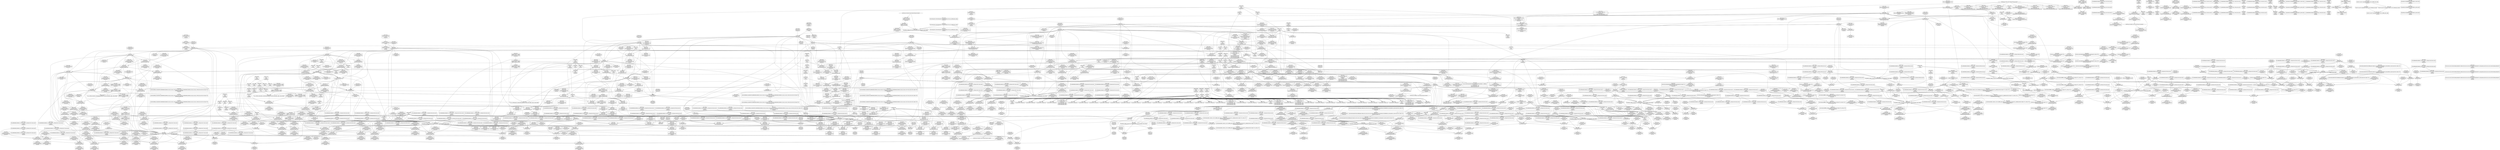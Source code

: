digraph {
	CE0x51a14d0 [shape=record,shape=Mrecord,label="{CE0x51a14d0|rcu_read_lock:_tmp11|include/linux/rcupdate.h,882|*SummSink*}"]
	CE0x51c7340 [shape=record,shape=Mrecord,label="{CE0x51c7340|i64_6|*Constant*}"]
	CE0x51a3090 [shape=record,shape=Mrecord,label="{CE0x51a3090|8:_%struct.sock*,_:_SCME_20,22_|*MultipleSource*|security/selinux/hooks.c, 3966|security/selinux/hooks.c,3966|security/selinux/hooks.c,3966}"]
	CE0x51be130 [shape=record,shape=Mrecord,label="{CE0x51be130|GLOBAL:___llvm_gcov_ctr127|Global_var:__llvm_gcov_ctr127|*SummSink*}"]
	CE0x51e1a80 [shape=record,shape=Mrecord,label="{CE0x51e1a80|GLOBAL:_rcu_lock_acquire|*Constant*|*SummSink*}"]
	CE0x5162ca0 [shape=record,shape=Mrecord,label="{CE0x5162ca0|task_sid:_tobool1|security/selinux/hooks.c,208|*SummSink*}"]
	CE0x518e5c0 [shape=record,shape=Mrecord,label="{CE0x518e5c0|task_sid:_tmp19|security/selinux/hooks.c,208|*SummSink*}"]
	CE0x5192df0 [shape=record,shape=Mrecord,label="{CE0x5192df0|task_sid:_tmp15|security/selinux/hooks.c,208|*SummSource*}"]
	CE0x5110ec0 [shape=record,shape=Mrecord,label="{CE0x5110ec0|selinux_socket_getpeername:_tmp}"]
	CE0x51544c0 [shape=record,shape=Mrecord,label="{CE0x51544c0|_ret_i32_%call1,_!dbg_!27715|security/selinux/hooks.c,4231}"]
	CE0x5139700 [shape=record,shape=Mrecord,label="{CE0x5139700|get_current:_tmp|*SummSource*}"]
	CE0x5231830 [shape=record,shape=Mrecord,label="{CE0x5231830|GLOBAL:___preempt_count|Global_var:__preempt_count|*SummSource*}"]
	CE0x520e410 [shape=record,shape=Mrecord,label="{CE0x520e410|rcu_read_unlock:_tmp20|include/linux/rcupdate.h,933}"]
	CE0x514e310 [shape=record,shape=Mrecord,label="{CE0x514e310|task_sid:_tmp13|security/selinux/hooks.c,208}"]
	CE0x5195d10 [shape=record,shape=Mrecord,label="{CE0x5195d10|task_sid:_tmp26|security/selinux/hooks.c,208}"]
	CE0x5120110 [shape=record,shape=Mrecord,label="{CE0x5120110|get_current:_tmp}"]
	CE0x51d7200 [shape=record,shape=Mrecord,label="{CE0x51d7200|GLOBAL:___preempt_count|Global_var:__preempt_count}"]
	CE0x52035a0 [shape=record,shape=Mrecord,label="{CE0x52035a0|i64*_getelementptr_inbounds_(_4_x_i64_,_4_x_i64_*___llvm_gcov_ctr129,_i64_0,_i64_3)|*Constant*}"]
	CE0x5197940 [shape=record,shape=Mrecord,label="{CE0x5197940|cred_sid:_entry|*SummSink*}"]
	CE0x51ea090 [shape=record,shape=Mrecord,label="{CE0x51ea090|rcu_read_lock:_tmp16|include/linux/rcupdate.h,882|*SummSource*}"]
	CE0x51d8cd0 [shape=record,shape=Mrecord,label="{CE0x51d8cd0|rcu_lock_release:_tmp2}"]
	CE0x51fdd80 [shape=record,shape=Mrecord,label="{CE0x51fdd80|rcu_read_unlock:_tmp11|include/linux/rcupdate.h,933}"]
	CE0x5248490 [shape=record,shape=Mrecord,label="{CE0x5248490|i64*_getelementptr_inbounds_(_4_x_i64_,_4_x_i64_*___llvm_gcov_ctr128,_i64_0,_i64_2)|*Constant*}"]
	CE0x51ab060 [shape=record,shape=Mrecord,label="{CE0x51ab060|sock_has_perm:_tmp12|security/selinux/hooks.c,3970|*SummSource*}"]
	CE0x51ddcd0 [shape=record,shape=Mrecord,label="{CE0x51ddcd0|i64*_getelementptr_inbounds_(_4_x_i64_,_4_x_i64_*___llvm_gcov_ctr133,_i64_0,_i64_0)|*Constant*|*SummSource*}"]
	CE0x515f8f0 [shape=record,shape=Mrecord,label="{CE0x515f8f0|rcu_read_lock:_tmp6|include/linux/rcupdate.h,882|*SummSource*}"]
	CE0x515fcc0 [shape=record,shape=Mrecord,label="{CE0x515fcc0|task_sid:_land.lhs.true}"]
	CE0x52460f0 [shape=record,shape=Mrecord,label="{CE0x52460f0|i64*_getelementptr_inbounds_(_4_x_i64_,_4_x_i64_*___llvm_gcov_ctr130,_i64_0,_i64_3)|*Constant*|*SummSink*}"]
	CE0x5149eb0 [shape=record,shape=Mrecord,label="{CE0x5149eb0|rcu_read_lock:_land.lhs.true|*SummSink*}"]
	CE0x518feb0 [shape=record,shape=Mrecord,label="{CE0x518feb0|i64*_getelementptr_inbounds_(_13_x_i64_,_13_x_i64_*___llvm_gcov_ctr126,_i64_0,_i64_9)|*Constant*|*SummSink*}"]
	CE0x51d0580 [shape=record,shape=Mrecord,label="{CE0x51d0580|GLOBAL:___rcu_read_unlock|*Constant*}"]
	CE0x5110280 [shape=record,shape=Mrecord,label="{CE0x5110280|sock_has_perm:_entry}"]
	CE0x5129b20 [shape=record,shape=Mrecord,label="{CE0x5129b20|_call_void_mcount()_#3|*SummSource*}"]
	CE0x5110460 [shape=record,shape=Mrecord,label="{CE0x5110460|selinux_socket_getpeername:_tmp|*SummSource*}"]
	CE0x51f84d0 [shape=record,shape=Mrecord,label="{CE0x51f84d0|rcu_read_lock:_tmp22|include/linux/rcupdate.h,884|*SummSource*}"]
	CE0x52075f0 [shape=record,shape=Mrecord,label="{CE0x52075f0|_call_void___preempt_count_sub(i32_1)_#10,_!dbg_!27715|include/linux/rcupdate.h,244|*SummSink*}"]
	CE0x51cfca0 [shape=record,shape=Mrecord,label="{CE0x51cfca0|rcu_read_unlock:_if.end|*SummSink*}"]
	CE0x51a9d50 [shape=record,shape=Mrecord,label="{CE0x51a9d50|GLOBAL:___llvm_gcov_ctr327|Global_var:__llvm_gcov_ctr327|*SummSource*}"]
	CE0x51e4580 [shape=record,shape=Mrecord,label="{CE0x51e4580|rcu_read_lock:_tmp5|include/linux/rcupdate.h,882|*SummSource*}"]
	CE0x52003e0 [shape=record,shape=Mrecord,label="{CE0x52003e0|rcu_read_unlock:_if.then|*SummSink*}"]
	CE0x520eac0 [shape=record,shape=Mrecord,label="{CE0x520eac0|i64*_getelementptr_inbounds_(_11_x_i64_,_11_x_i64_*___llvm_gcov_ctr132,_i64_0,_i64_10)|*Constant*}"]
	CE0x51c6270 [shape=record,shape=Mrecord,label="{CE0x51c6270|task_sid:_do.body|*SummSource*}"]
	CE0x51df6b0 [shape=record,shape=Mrecord,label="{CE0x51df6b0|rcu_lock_release:_tmp3}"]
	CE0x514d750 [shape=record,shape=Mrecord,label="{CE0x514d750|task_sid:_tmp4|*LoadInst*|security/selinux/hooks.c,208|*SummSource*}"]
	CE0x511ebc0 [shape=record,shape=Mrecord,label="{CE0x511ebc0|sock_has_perm:_ad|security/selinux/hooks.c, 3965|*SummSink*}"]
	CE0x51210a0 [shape=record,shape=Mrecord,label="{CE0x51210a0|get_current:_tmp|*SummSink*}"]
	CE0x51f7600 [shape=record,shape=Mrecord,label="{CE0x51f7600|rcu_read_lock:_tmp21|include/linux/rcupdate.h,884}"]
	CE0x520ffd0 [shape=record,shape=Mrecord,label="{CE0x520ffd0|rcu_lock_release:_entry|*SummSource*}"]
	CE0x51a89d0 [shape=record,shape=Mrecord,label="{CE0x51a89d0|sock_has_perm:_tmp6|security/selinux/hooks.c,3969|*SummSource*}"]
	CE0x5164ac0 [shape=record,shape=Mrecord,label="{CE0x5164ac0|_call_void_rcu_read_lock()_#10,_!dbg_!27712|security/selinux/hooks.c,207|*SummSource*}"]
	CE0x511a3d0 [shape=record,shape=Mrecord,label="{CE0x511a3d0|32:_%struct.sock*,_:_CRE_4,6_|*MultipleSource*|security/selinux/hooks.c,4231|Function::selinux_socket_getpeername&Arg::sock::}"]
	CE0x5162c30 [shape=record,shape=Mrecord,label="{CE0x5162c30|i64_5|*Constant*}"]
	CE0x51c1e00 [shape=record,shape=Mrecord,label="{CE0x51c1e00|_call_void___rcu_read_lock()_#10,_!dbg_!27710|include/linux/rcupdate.h,879|*SummSink*}"]
	CE0x5246600 [shape=record,shape=Mrecord,label="{CE0x5246600|rcu_lock_acquire:_tmp7|*SummSource*}"]
	CE0x520d6d0 [shape=record,shape=Mrecord,label="{CE0x520d6d0|i8*_getelementptr_inbounds_(_44_x_i8_,_44_x_i8_*_.str47,_i32_0,_i32_0)|*Constant*|*SummSource*}"]
	CE0x51ec120 [shape=record,shape=Mrecord,label="{CE0x51ec120|i64_5|*Constant*}"]
	CE0x51414f0 [shape=record,shape=Mrecord,label="{CE0x51414f0|selinux_socket_getpeername:_sk|security/selinux/hooks.c,4231|*SummSink*}"]
	CE0x5250d40 [shape=record,shape=Mrecord,label="{CE0x5250d40|__rcu_read_unlock:_do.end|*SummSource*}"]
	CE0x5264270 [shape=record,shape=Mrecord,label="{CE0x5264270|i64*_getelementptr_inbounds_(_4_x_i64_,_4_x_i64_*___llvm_gcov_ctr134,_i64_0,_i64_1)|*Constant*}"]
	CE0x5168090 [shape=record,shape=Mrecord,label="{CE0x5168090|sock_has_perm:_tmp14|security/selinux/hooks.c,3972|*SummSink*}"]
	CE0x5121030 [shape=record,shape=Mrecord,label="{CE0x5121030|i64*_getelementptr_inbounds_(_2_x_i64_,_2_x_i64_*___llvm_gcov_ctr98,_i64_0,_i64_1)|*Constant*|*SummSink*}"]
	CE0x51616f0 [shape=record,shape=Mrecord,label="{CE0x51616f0|_call_void_rcu_lock_acquire(%struct.lockdep_map*_rcu_lock_map)_#10,_!dbg_!27711|include/linux/rcupdate.h,881}"]
	CE0x51dad20 [shape=record,shape=Mrecord,label="{CE0x51dad20|COLLAPSED:_GCMRE___llvm_gcov_ctr133_internal_global_4_x_i64_zeroinitializer:_elem_0:default:}"]
	CE0x515eb60 [shape=record,shape=Mrecord,label="{CE0x515eb60|rcu_lock_acquire:_entry|*SummSource*}"]
	CE0x516c860 [shape=record,shape=Mrecord,label="{CE0x516c860|sock_has_perm:_retval.0|*SummSink*}"]
	CE0x5127050 [shape=record,shape=Mrecord,label="{CE0x5127050|get_current:_tmp1|*SummSink*}"]
	CE0x51c6910 [shape=record,shape=Mrecord,label="{CE0x51c6910|rcu_read_unlock:_tmp4|include/linux/rcupdate.h,933}"]
	CE0x51ac960 [shape=record,shape=Mrecord,label="{CE0x51ac960|i8_0|*Constant*|*SummSource*}"]
	CE0x51b8b40 [shape=record,shape=Mrecord,label="{CE0x51b8b40|i64_3|*Constant*|*SummSource*}"]
	CE0x515e110 [shape=record,shape=Mrecord,label="{CE0x515e110|cred_sid:_security|security/selinux/hooks.c,196}"]
	CE0x51568e0 [shape=record,shape=Mrecord,label="{CE0x51568e0|sock_has_perm:_perms|Function::sock_has_perm&Arg::perms::}"]
	CE0x51a0f60 [shape=record,shape=Mrecord,label="{CE0x51a0f60|rcu_read_lock:_tmp10|include/linux/rcupdate.h,882|*SummSink*}"]
	CE0x524a090 [shape=record,shape=Mrecord,label="{CE0x524a090|i64*_getelementptr_inbounds_(_4_x_i64_,_4_x_i64_*___llvm_gcov_ctr135,_i64_0,_i64_2)|*Constant*|*SummSink*}"]
	CE0x514dae0 [shape=record,shape=Mrecord,label="{CE0x514dae0|rcu_read_lock:_bb|*SummSink*}"]
	CE0x51d6d10 [shape=record,shape=Mrecord,label="{CE0x51d6d10|__preempt_count_sub:_tmp3|*SummSink*}"]
	CE0x5197750 [shape=record,shape=Mrecord,label="{CE0x5197750|cred_sid:_entry}"]
	CE0x5203960 [shape=record,shape=Mrecord,label="{CE0x5203960|rcu_read_unlock:_do.body}"]
	CE0x51de780 [shape=record,shape=Mrecord,label="{CE0x51de780|rcu_lock_release:_indirectgoto|*SummSource*}"]
	CE0x51a45f0 [shape=record,shape=Mrecord,label="{CE0x51a45f0|8:_%struct.sock*,_:_SCME_40,41_}"]
	CE0x52658b0 [shape=record,shape=Mrecord,label="{CE0x52658b0|__rcu_read_unlock:_tmp3|*SummSource*}"]
	CE0x51e4410 [shape=record,shape=Mrecord,label="{CE0x51e4410|rcu_read_lock:_tmp5|include/linux/rcupdate.h,882}"]
	CE0x5200050 [shape=record,shape=Mrecord,label="{CE0x5200050|rcu_read_unlock:_land.lhs.true|*SummSource*}"]
	CE0x51a5f20 [shape=record,shape=Mrecord,label="{CE0x51a5f20|task_sid:_entry}"]
	CE0x51ac530 [shape=record,shape=Mrecord,label="{CE0x51ac530|sock_has_perm:_tmp5|security/selinux/hooks.c,3966|*SummSource*}"]
	CE0x5235690 [shape=record,shape=Mrecord,label="{CE0x5235690|__preempt_count_add:_tmp3}"]
	CE0x519c740 [shape=record,shape=Mrecord,label="{CE0x519c740|sock_has_perm:_tmp17|security/selinux/hooks.c,3976|*SummSink*}"]
	CE0x51af330 [shape=record,shape=Mrecord,label="{CE0x51af330|rcu_read_lock:_call3|include/linux/rcupdate.h,882|*SummSource*}"]
	CE0x52319c0 [shape=record,shape=Mrecord,label="{CE0x52319c0|GLOBAL:___preempt_count|Global_var:__preempt_count|*SummSink*}"]
	CE0x6ee2a90 [shape=record,shape=Mrecord,label="{CE0x6ee2a90|selinux_socket_getpeername:_tmp4|*LoadInst*|security/selinux/hooks.c,4231|*SummSink*}"]
	CE0x5204170 [shape=record,shape=Mrecord,label="{CE0x5204170|%struct.lockdep_map*_null|*Constant*}"]
	CE0x5245170 [shape=record,shape=Mrecord,label="{CE0x5245170|__preempt_count_add:_tmp5|./arch/x86/include/asm/preempt.h,72|*SummSource*}"]
	CE0x51a79f0 [shape=record,shape=Mrecord,label="{CE0x51a79f0|sock_has_perm:_call|security/selinux/hooks.c,3967}"]
	CE0x520cee0 [shape=record,shape=Mrecord,label="{CE0x520cee0|i32_934|*Constant*|*SummSource*}"]
	CE0x51253a0 [shape=record,shape=Mrecord,label="{CE0x51253a0|sock_has_perm:_tmp8|security/selinux/hooks.c,3969|*SummSink*}"]
	CE0x51a7be0 [shape=record,shape=Mrecord,label="{CE0x51a7be0|sock_has_perm:_call|security/selinux/hooks.c,3967|*SummSink*}"]
	CE0x5263ac0 [shape=record,shape=Mrecord,label="{CE0x5263ac0|i64*_getelementptr_inbounds_(_4_x_i64_,_4_x_i64_*___llvm_gcov_ctr135,_i64_0,_i64_1)|*Constant*|*SummSource*}"]
	CE0x513c7b0 [shape=record,shape=Mrecord,label="{CE0x513c7b0|task_sid:_tmp1}"]
	CE0x51bd380 [shape=record,shape=Mrecord,label="{CE0x51bd380|COLLAPSED:_GCMRE___llvm_gcov_ctr127_internal_global_11_x_i64_zeroinitializer:_elem_0:default:}"]
	CE0x51f1f50 [shape=record,shape=Mrecord,label="{CE0x51f1f50|__preempt_count_sub:_tmp3}"]
	CE0x51213a0 [shape=record,shape=Mrecord,label="{CE0x51213a0|selinux_socket_getpeername:_tmp2|*SummSink*}"]
	CE0x5164780 [shape=record,shape=Mrecord,label="{CE0x5164780|sock_has_perm:_tmp1|*SummSource*}"]
	CE0x51a5c10 [shape=record,shape=Mrecord,label="{CE0x51a5c10|GLOBAL:_task_sid|*Constant*}"]
	CE0x51c18c0 [shape=record,shape=Mrecord,label="{CE0x51c18c0|task_sid:_tmp8|security/selinux/hooks.c,208}"]
	CE0x51e7300 [shape=record,shape=Mrecord,label="{CE0x51e7300|rcu_read_lock:_tmp7|include/linux/rcupdate.h,882|*SummSource*}"]
	CE0x51c4380 [shape=record,shape=Mrecord,label="{CE0x51c4380|task_sid:_tmp9|security/selinux/hooks.c,208}"]
	CE0x5200d80 [shape=record,shape=Mrecord,label="{CE0x5200d80|rcu_lock_acquire:_tmp3|*SummSink*}"]
	CE0x513ad50 [shape=record,shape=Mrecord,label="{CE0x513ad50|selinux_socket_getpeername:_tmp3|*SummSink*}"]
	CE0x523d360 [shape=record,shape=Mrecord,label="{CE0x523d360|__preempt_count_sub:_bb|*SummSource*}"]
	CE0x520f0b0 [shape=record,shape=Mrecord,label="{CE0x520f0b0|rcu_read_unlock:_tmp21|include/linux/rcupdate.h,935|*SummSource*}"]
	CE0x5119550 [shape=record,shape=Mrecord,label="{CE0x5119550|_call_void_mcount()_#3|*SummSource*}"]
	CE0x51d07e0 [shape=record,shape=Mrecord,label="{CE0x51d07e0|_ret_void,_!dbg_!27717|include/linux/rcupdate.h,424|*SummSource*}"]
	CE0x51a22f0 [shape=record,shape=Mrecord,label="{CE0x51a22f0|8:_%struct.sock*,_:_SCME_0,4_|*MultipleSource*|security/selinux/hooks.c, 3966|security/selinux/hooks.c,3966|security/selinux/hooks.c,3966}"]
	CE0x51daa30 [shape=record,shape=Mrecord,label="{CE0x51daa30|i64*_getelementptr_inbounds_(_4_x_i64_,_4_x_i64_*___llvm_gcov_ctr128,_i64_0,_i64_1)|*Constant*|*SummSource*}"]
	CE0x5231f50 [shape=record,shape=Mrecord,label="{CE0x5231f50|rcu_lock_release:_tmp5|include/linux/rcupdate.h,423|*SummSink*}"]
	CE0x520f2a0 [shape=record,shape=Mrecord,label="{CE0x520f2a0|rcu_read_unlock:_tmp22|include/linux/rcupdate.h,935|*SummSink*}"]
	CE0x51ba850 [shape=record,shape=Mrecord,label="{CE0x51ba850|task_sid:_tobool|security/selinux/hooks.c,208}"]
	CE0x5158d90 [shape=record,shape=Mrecord,label="{CE0x5158d90|sock_has_perm:_task|Function::sock_has_perm&Arg::task::|*SummSink*}"]
	CE0x51c7a50 [shape=record,shape=Mrecord,label="{CE0x51c7a50|__preempt_count_add:_bb|*SummSink*}"]
	CE0x511f6c0 [shape=record,shape=Mrecord,label="{CE0x511f6c0|sock_has_perm:_cleanup|*SummSource*}"]
	CE0x51bfdf0 [shape=record,shape=Mrecord,label="{CE0x51bfdf0|i64*_getelementptr_inbounds_(_11_x_i64_,_11_x_i64_*___llvm_gcov_ctr132,_i64_0,_i64_8)|*Constant*|*SummSource*}"]
	CE0x52416b0 [shape=record,shape=Mrecord,label="{CE0x52416b0|__preempt_count_sub:_tmp7|./arch/x86/include/asm/preempt.h,78|*SummSource*}"]
	CE0x5282720 [shape=record,shape=Mrecord,label="{CE0x5282720|i64*_getelementptr_inbounds_(_4_x_i64_,_4_x_i64_*___llvm_gcov_ctr135,_i64_0,_i64_2)|*Constant*|*SummSource*}"]
	CE0x5287590 [shape=record,shape=Mrecord,label="{CE0x5287590|i64*_getelementptr_inbounds_(_4_x_i64_,_4_x_i64_*___llvm_gcov_ctr129,_i64_0,_i64_0)|*Constant*}"]
	CE0x5202480 [shape=record,shape=Mrecord,label="{CE0x5202480|rcu_read_unlock:_tmp}"]
	CE0x5129a20 [shape=record,shape=Mrecord,label="{CE0x5129a20|_call_void_mcount()_#3}"]
	CE0x51c2ae0 [shape=record,shape=Mrecord,label="{CE0x51c2ae0|task_sid:_tmp8|security/selinux/hooks.c,208|*SummSource*}"]
	CE0x51e4a20 [shape=record,shape=Mrecord,label="{CE0x51e4a20|cred_sid:_sid|security/selinux/hooks.c,197}"]
	CE0x51e07e0 [shape=record,shape=Mrecord,label="{CE0x51e07e0|rcu_read_unlock:_tobool1|include/linux/rcupdate.h,933|*SummSink*}"]
	CE0x519eb70 [shape=record,shape=Mrecord,label="{CE0x519eb70|sock_has_perm:_sid5|security/selinux/hooks.c,3976}"]
	CE0x51f6fd0 [shape=record,shape=Mrecord,label="{CE0x51f6fd0|rcu_read_lock:_tmp20|include/linux/rcupdate.h,882}"]
	CE0x515b290 [shape=record,shape=Mrecord,label="{CE0x515b290|get_current:_tmp3|*SummSink*}"]
	CE0x51948d0 [shape=record,shape=Mrecord,label="{CE0x51948d0|task_sid:_tmp23|security/selinux/hooks.c,208|*SummSink*}"]
	CE0x51b5470 [shape=record,shape=Mrecord,label="{CE0x51b5470|rcu_read_lock:_land.lhs.true2}"]
	CE0x524ab40 [shape=record,shape=Mrecord,label="{CE0x524ab40|rcu_lock_acquire:_tmp6|*SummSink*}"]
	CE0x51a2b00 [shape=record,shape=Mrecord,label="{CE0x51a2b00|rcu_read_unlock:_if.end}"]
	CE0x51a1b40 [shape=record,shape=Mrecord,label="{CE0x51a1b40|avc_has_perm:_auditdata|Function::avc_has_perm&Arg::auditdata::}"]
	CE0x515f200 [shape=record,shape=Mrecord,label="{CE0x515f200|i32_77|*Constant*}"]
	CE0x51a4000 [shape=record,shape=Mrecord,label="{CE0x51a4000|8:_%struct.sock*,_:_SCME_35,36_}"]
	CE0x51f6b70 [shape=record,shape=Mrecord,label="{CE0x51f6b70|rcu_read_lock:_tmp19|include/linux/rcupdate.h,882}"]
	CE0x5244e40 [shape=record,shape=Mrecord,label="{CE0x5244e40|i64*_getelementptr_inbounds_(_4_x_i64_,_4_x_i64_*___llvm_gcov_ctr134,_i64_0,_i64_0)|*Constant*}"]
	CE0x5160070 [shape=record,shape=Mrecord,label="{CE0x5160070|GLOBAL:_rcu_lock_map|Global_var:rcu_lock_map}"]
	CE0x514c8c0 [shape=record,shape=Mrecord,label="{CE0x514c8c0|i32_59|*Constant*|*SummSink*}"]
	CE0x5204a00 [shape=record,shape=Mrecord,label="{CE0x5204a00|rcu_lock_acquire:___here}"]
	CE0x5148200 [shape=record,shape=Mrecord,label="{CE0x5148200|rcu_read_lock:_tmp14|include/linux/rcupdate.h,882|*SummSource*}"]
	CE0x51b50b0 [shape=record,shape=Mrecord,label="{CE0x51b50b0|i32_0|*Constant*}"]
	CE0x51abfc0 [shape=record,shape=Mrecord,label="{CE0x51abfc0|sock_has_perm:_tmp4|security/selinux/hooks.c,3966}"]
	CE0x51d8fe0 [shape=record,shape=Mrecord,label="{CE0x51d8fe0|i64*_getelementptr_inbounds_(_4_x_i64_,_4_x_i64_*___llvm_gcov_ctr133,_i64_0,_i64_2)|*Constant*}"]
	CE0x51a5b50 [shape=record,shape=Mrecord,label="{CE0x51a5b50|i32_8|*Constant*|*SummSink*}"]
	CE0x51e3a30 [shape=record,shape=Mrecord,label="{CE0x51e3a30|rcu_read_unlock:_tmp7|include/linux/rcupdate.h,933}"]
	CE0x51df8c0 [shape=record,shape=Mrecord,label="{CE0x51df8c0|rcu_lock_release:_tmp3|*SummSink*}"]
	CE0x51521f0 [shape=record,shape=Mrecord,label="{CE0x51521f0|_ret_i32_%call1,_!dbg_!27715|security/selinux/hooks.c,4231|*SummSource*}"]
	CE0x5202950 [shape=record,shape=Mrecord,label="{CE0x5202950|rcu_read_unlock:_tmp5|include/linux/rcupdate.h,933|*SummSource*}"]
	CE0x520d780 [shape=record,shape=Mrecord,label="{CE0x520d780|i8*_getelementptr_inbounds_(_44_x_i8_,_44_x_i8_*_.str47,_i32_0,_i32_0)|*Constant*|*SummSink*}"]
	CE0x51b5290 [shape=record,shape=Mrecord,label="{CE0x51b5290|rcu_read_lock:_do.end|*SummSource*}"]
	CE0x519ff10 [shape=record,shape=Mrecord,label="{CE0x519ff10|sock_has_perm:_call6|security/selinux/hooks.c,3976}"]
	CE0x511d1d0 [shape=record,shape=Mrecord,label="{CE0x511d1d0|i64*_getelementptr_inbounds_(_11_x_i64_,_11_x_i64_*___llvm_gcov_ctr127,_i64_0,_i64_0)|*Constant*}"]
	CE0x5165c40 [shape=record,shape=Mrecord,label="{CE0x5165c40|task_sid:_bb}"]
	CE0x51bd310 [shape=record,shape=Mrecord,label="{CE0x51bd310|rcu_read_lock:_tmp}"]
	CE0x511d080 [shape=record,shape=Mrecord,label="{CE0x511d080|rcu_read_lock:_if.end|*SummSink*}"]
	CE0x51d2c00 [shape=record,shape=Mrecord,label="{CE0x51d2c00|rcu_lock_acquire:_tmp1|*SummSource*}"]
	CE0x51cbe10 [shape=record,shape=Mrecord,label="{CE0x51cbe10|_ret_void,_!dbg_!27720|./arch/x86/include/asm/preempt.h,78|*SummSink*}"]
	CE0x52509d0 [shape=record,shape=Mrecord,label="{CE0x52509d0|i64_1|*Constant*}"]
	CE0x51903b0 [shape=record,shape=Mrecord,label="{CE0x51903b0|task_sid:_tmp20|security/selinux/hooks.c,208}"]
	CE0x513c740 [shape=record,shape=Mrecord,label="{CE0x513c740|i64_1|*Constant*}"]
	CE0x5192f20 [shape=record,shape=Mrecord,label="{CE0x5192f20|task_sid:_tmp15|security/selinux/hooks.c,208|*SummSink*}"]
	CE0x51aa470 [shape=record,shape=Mrecord,label="{CE0x51aa470|sock_has_perm:_tmp8|security/selinux/hooks.c,3969}"]
	CE0x51e5260 [shape=record,shape=Mrecord,label="{CE0x51e5260|rcu_read_lock:_land.lhs.true}"]
	CE0x51bcf00 [shape=record,shape=Mrecord,label="{CE0x51bcf00|cred_sid:_tmp5|security/selinux/hooks.c,196|*SummSource*}"]
	CE0x5126360 [shape=record,shape=Mrecord,label="{CE0x5126360|i64*_getelementptr_inbounds_(_2_x_i64_,_2_x_i64_*___llvm_gcov_ctr98,_i64_0,_i64_1)|*Constant*|*SummSource*}"]
	CE0x52505b0 [shape=record,shape=Mrecord,label="{CE0x52505b0|__preempt_count_add:_tmp4|./arch/x86/include/asm/preempt.h,72|*SummSink*}"]
	CE0x519bf30 [shape=record,shape=Mrecord,label="{CE0x519bf30|i8_2|*Constant*|*SummSink*}"]
	CE0x5139d20 [shape=record,shape=Mrecord,label="{CE0x5139d20|sock_has_perm:_bb}"]
	CE0x51e5720 [shape=record,shape=Mrecord,label="{CE0x51e5720|_ret_void,_!dbg_!27717|include/linux/rcupdate.h,419|*SummSource*}"]
	CE0x516caf0 [shape=record,shape=Mrecord,label="{CE0x516caf0|i64*_getelementptr_inbounds_(_6_x_i64_,_6_x_i64_*___llvm_gcov_ctr327,_i64_0,_i64_5)|*Constant*}"]
	CE0x51fcaa0 [shape=record,shape=Mrecord,label="{CE0x51fcaa0|rcu_lock_acquire:_tmp2|*SummSource*}"]
	CE0x5240ea0 [shape=record,shape=Mrecord,label="{CE0x5240ea0|__preempt_count_sub:_tmp4|./arch/x86/include/asm/preempt.h,77|*SummSource*}"]
	CE0x5231ee0 [shape=record,shape=Mrecord,label="{CE0x5231ee0|_call_void_lock_release(%struct.lockdep_map*_%map,_i32_1,_i64_ptrtoint_(i8*_blockaddress(_rcu_lock_release,_%__here)_to_i64))_#10,_!dbg_!27716|include/linux/rcupdate.h,423}"]
	CE0x5198790 [shape=record,shape=Mrecord,label="{CE0x5198790|GLOBAL:_rcu_read_unlock|*Constant*|*SummSource*}"]
	CE0x5206830 [shape=record,shape=Mrecord,label="{CE0x5206830|_call_void_mcount()_#3|*SummSink*}"]
	CE0x51a35e0 [shape=record,shape=Mrecord,label="{CE0x51a35e0|8:_%struct.sock*,_:_SCME_26,27_}"]
	CE0x514b450 [shape=record,shape=Mrecord,label="{CE0x514b450|i64*_getelementptr_inbounds_(_11_x_i64_,_11_x_i64_*___llvm_gcov_ctr127,_i64_0,_i64_1)|*Constant*}"]
	CE0x520ec30 [shape=record,shape=Mrecord,label="{CE0x520ec30|rcu_read_unlock:_tmp21|include/linux/rcupdate.h,935}"]
	CE0x51b88d0 [shape=record,shape=Mrecord,label="{CE0x51b88d0|rcu_read_lock:_call|include/linux/rcupdate.h,882}"]
	CE0x5163300 [shape=record,shape=Mrecord,label="{CE0x5163300|sock_has_perm:_sk_security|security/selinux/hooks.c,3964|*SummSink*}"]
	CE0x51afd80 [shape=record,shape=Mrecord,label="{CE0x51afd80|rcu_read_unlock:_tmp15|include/linux/rcupdate.h,933|*SummSource*}"]
	CE0x51a4ab0 [shape=record,shape=Mrecord,label="{CE0x51a4ab0|8:_%struct.sock*,_:_SCME_44,45_}"]
	CE0x5167ca0 [shape=record,shape=Mrecord,label="{CE0x5167ca0|sock_has_perm:_tmp13|security/selinux/hooks.c,3972}"]
	CE0x519f010 [shape=record,shape=Mrecord,label="{CE0x519f010|sock_has_perm:_sclass|security/selinux/hooks.c,3976|*SummSource*}"]
	CE0x51b6b50 [shape=record,shape=Mrecord,label="{CE0x51b6b50|i64_2|*Constant*}"]
	CE0x51d1420 [shape=record,shape=Mrecord,label="{CE0x51d1420|__rcu_read_unlock:_entry|*SummSink*}"]
	CE0x52463a0 [shape=record,shape=Mrecord,label="{CE0x52463a0|rcu_lock_release:___here}"]
	CE0x51a1e10 [shape=record,shape=Mrecord,label="{CE0x51a1e10|avc_has_perm:_auditdata|Function::avc_has_perm&Arg::auditdata::|*SummSink*}"]
	CE0x51c1bd0 [shape=record,shape=Mrecord,label="{CE0x51c1bd0|task_sid:_tmp7|security/selinux/hooks.c,208}"]
	CE0x51e40c0 [shape=record,shape=Mrecord,label="{CE0x51e40c0|rcu_read_lock:_bb|*SummSource*}"]
	CE0x5191b30 [shape=record,shape=Mrecord,label="{CE0x5191b30|i8*_getelementptr_inbounds_(_25_x_i8_,_25_x_i8_*_.str3,_i32_0,_i32_0)|*Constant*}"]
	CE0x5147aa0 [shape=record,shape=Mrecord,label="{CE0x5147aa0|sock_has_perm:_tmp20|security/selinux/hooks.c,3977|*SummSource*}"]
	CE0x519ad90 [shape=record,shape=Mrecord,label="{CE0x519ad90|sock_has_perm:_tmp12|security/selinux/hooks.c,3970|*SummSink*}"]
	CE0x515e430 [shape=record,shape=Mrecord,label="{CE0x515e430|task_sid:_tmp10|security/selinux/hooks.c,208|*SummSink*}"]
	CE0x51f7d10 [shape=record,shape=Mrecord,label="{CE0x51f7d10|rcu_read_lock:_tmp22|include/linux/rcupdate.h,884|*SummSink*}"]
	CE0x51c38b0 [shape=record,shape=Mrecord,label="{CE0x51c38b0|i64*_getelementptr_inbounds_(_13_x_i64_,_13_x_i64_*___llvm_gcov_ctr126,_i64_0,_i64_0)|*Constant*|*SummSink*}"]
	CE0x5126290 [shape=record,shape=Mrecord,label="{CE0x5126290|selinux_socket_getpeername:_tmp2|*SummSource*}"]
	CE0x5210a70 [shape=record,shape=Mrecord,label="{CE0x5210a70|rcu_lock_release:_entry}"]
	CE0x518ef10 [shape=record,shape=Mrecord,label="{CE0x518ef10|_call_void_lockdep_rcu_suspicious(i8*_getelementptr_inbounds_(_25_x_i8_,_25_x_i8_*_.str3,_i32_0,_i32_0),_i32_208,_i8*_getelementptr_inbounds_(_41_x_i8_,_41_x_i8_*_.str44,_i32_0,_i32_0))_#10,_!dbg_!27732|security/selinux/hooks.c,208|*SummSink*}"]
	CE0x5154530 [shape=record,shape=Mrecord,label="{CE0x5154530|_ret_i32_%retval.0,_!dbg_!27740|security/selinux/hooks.c,3977|*SummSource*}"]
	CE0x5192400 [shape=record,shape=Mrecord,label="{CE0x5192400|i64_6|*Constant*|*SummSink*}"]
	CE0x52475c0 [shape=record,shape=Mrecord,label="{CE0x52475c0|__rcu_read_lock:_bb|*SummSource*}"]
	CE0x5234ec0 [shape=record,shape=Mrecord,label="{CE0x5234ec0|__preempt_count_add:_do.end}"]
	CE0x5190ae0 [shape=record,shape=Mrecord,label="{CE0x5190ae0|task_sid:_tmp21|security/selinux/hooks.c,208|*SummSink*}"]
	CE0x51533b0 [shape=record,shape=Mrecord,label="{CE0x51533b0|_ret_i32_%call1,_!dbg_!27715|security/selinux/hooks.c,4231|*SummSink*}"]
	CE0x51d2060 [shape=record,shape=Mrecord,label="{CE0x51d2060|__rcu_read_unlock:_tmp2|*SummSink*}"]
	CE0x5110f70 [shape=record,shape=Mrecord,label="{CE0x5110f70|i32_5|*Constant*|*SummSink*}"]
	CE0x5196b30 [shape=record,shape=Mrecord,label="{CE0x5196b30|task_sid:_tmp27|security/selinux/hooks.c,208|*SummSink*}"]
	CE0x51e36b0 [shape=record,shape=Mrecord,label="{CE0x51e36b0|_call_void_asm_addl_$1,_%gs:$0_,_*m,ri,*m,_dirflag_,_fpsr_,_flags_(i32*___preempt_count,_i32_%val,_i32*___preempt_count)_#3,_!dbg_!27714,_!srcloc_!27717|./arch/x86/include/asm/preempt.h,72|*SummSink*}"]
	CE0x51f15b0 [shape=record,shape=Mrecord,label="{CE0x51f15b0|__preempt_count_sub:_tmp|*SummSource*}"]
	CE0x5203d10 [shape=record,shape=Mrecord,label="{CE0x5203d10|GLOBAL:_lock_acquire|*Constant*|*SummSink*}"]
	CE0x51bb070 [shape=record,shape=Mrecord,label="{CE0x51bb070|task_sid:_tmp3|*SummSink*}"]
	CE0x5147dd0 [shape=record,shape=Mrecord,label="{CE0x5147dd0|rcu_read_lock:_tmp13|include/linux/rcupdate.h,882|*SummSink*}"]
	CE0x519dfb0 [shape=record,shape=Mrecord,label="{CE0x519dfb0|sock_has_perm:_tmp15|security/selinux/hooks.c,3974}"]
	CE0x5195a00 [shape=record,shape=Mrecord,label="{CE0x5195a00|task_sid:_tmp25|security/selinux/hooks.c,208|*SummSink*}"]
	CE0x51bd500 [shape=record,shape=Mrecord,label="{CE0x51bd500|task_sid:_do.body5|*SummSink*}"]
	CE0x5196320 [shape=record,shape=Mrecord,label="{CE0x5196320|i64*_getelementptr_inbounds_(_13_x_i64_,_13_x_i64_*___llvm_gcov_ctr126,_i64_0,_i64_12)|*Constant*|*SummSink*}"]
	CE0x51bc290 [shape=record,shape=Mrecord,label="{CE0x51bc290|task_sid:_tmp2|*SummSink*}"]
	CE0x51ff7b0 [shape=record,shape=Mrecord,label="{CE0x51ff7b0|rcu_read_unlock:_call3|include/linux/rcupdate.h,933|*SummSource*}"]
	CE0x52070b0 [shape=record,shape=Mrecord,label="{CE0x52070b0|rcu_read_unlock:_call3|include/linux/rcupdate.h,933}"]
	CE0x51bbe60 [shape=record,shape=Mrecord,label="{CE0x51bbe60|i32_0|*Constant*}"]
	CE0x5237d60 [shape=record,shape=Mrecord,label="{CE0x5237d60|rcu_lock_release:_tmp1|*SummSource*}"]
	CE0x51b5a90 [shape=record,shape=Mrecord,label="{CE0x51b5a90|_ret_void,_!dbg_!27735|include/linux/rcupdate.h,884|*SummSink*}"]
	CE0x51286c0 [shape=record,shape=Mrecord,label="{CE0x51286c0|GLOBAL:_rcu_read_lock|*Constant*|*SummSource*}"]
	CE0x51a6260 [shape=record,shape=Mrecord,label="{CE0x51a6260|task_sid:_task|Function::task_sid&Arg::task::}"]
	CE0x511a110 [shape=record,shape=Mrecord,label="{CE0x511a110|selinux_socket_getpeername:_tmp|*SummSink*}"]
	CE0x51940f0 [shape=record,shape=Mrecord,label="{CE0x51940f0|i64*_getelementptr_inbounds_(_13_x_i64_,_13_x_i64_*___llvm_gcov_ctr126,_i64_0,_i64_10)|*Constant*|*SummSink*}"]
	CE0x51a96f0 [shape=record,shape=Mrecord,label="{CE0x51a96f0|i64_2|*Constant*|*SummSource*}"]
	CE0x51d65d0 [shape=record,shape=Mrecord,label="{CE0x51d65d0|_call_void_mcount()_#3}"]
	CE0x5262700 [shape=record,shape=Mrecord,label="{CE0x5262700|__preempt_count_add:_bb|*SummSource*}"]
	CE0x51ba5c0 [shape=record,shape=Mrecord,label="{CE0x51ba5c0|cred_sid:_tmp1|*SummSink*}"]
	CE0x51e3260 [shape=record,shape=Mrecord,label="{CE0x51e3260|i64*_getelementptr_inbounds_(_11_x_i64_,_11_x_i64_*___llvm_gcov_ctr132,_i64_0,_i64_1)|*Constant*|*SummSource*}"]
	CE0x51b7610 [shape=record,shape=Mrecord,label="{CE0x51b7610|task_sid:_call3|security/selinux/hooks.c,208}"]
	CE0x51dd760 [shape=record,shape=Mrecord,label="{CE0x51dd760|__rcu_read_unlock:_tmp5|include/linux/rcupdate.h,244|*SummSource*}"]
	CE0x51d1990 [shape=record,shape=Mrecord,label="{CE0x51d1990|__rcu_read_lock:_do.body|*SummSource*}"]
	CE0x51ac6d0 [shape=record,shape=Mrecord,label="{CE0x51ac6d0|sock_has_perm:_tmp5|security/selinux/hooks.c,3966|*SummSink*}"]
	CE0x51b78a0 [shape=record,shape=Mrecord,label="{CE0x51b78a0|task_sid:_call3|security/selinux/hooks.c,208|*SummSink*}"]
	CE0x51bc220 [shape=record,shape=Mrecord,label="{CE0x51bc220|task_sid:_tmp2|*SummSource*}"]
	CE0x518dde0 [shape=record,shape=Mrecord,label="{CE0x518dde0|sock_has_perm:_tmp2|*LoadInst*|security/selinux/hooks.c,3964}"]
	CE0x51c6e70 [shape=record,shape=Mrecord,label="{CE0x51c6e70|task_sid:_tobool4|security/selinux/hooks.c,208}"]
	CE0x5148680 [shape=record,shape=Mrecord,label="{CE0x5148680|rcu_read_lock:_tmp15|include/linux/rcupdate.h,882}"]
	CE0x51a4d10 [shape=record,shape=Mrecord,label="{CE0x51a4d10|8:_%struct.sock*,_:_SCME_46,47_}"]
	CE0x51da0c0 [shape=record,shape=Mrecord,label="{CE0x51da0c0|i64*_getelementptr_inbounds_(_4_x_i64_,_4_x_i64_*___llvm_gcov_ctr128,_i64_0,_i64_1)|*Constant*|*SummSink*}"]
	CE0x5190540 [shape=record,shape=Mrecord,label="{CE0x5190540|task_sid:_tmp20|security/selinux/hooks.c,208|*SummSink*}"]
	CE0x5165d40 [shape=record,shape=Mrecord,label="{CE0x5165d40|task_sid:_bb|*SummSink*}"]
	CE0x51e0410 [shape=record,shape=Mrecord,label="{CE0x51e0410|rcu_read_lock:_tmp4|include/linux/rcupdate.h,882|*SummSink*}"]
	CE0x5233730 [shape=record,shape=Mrecord,label="{CE0x5233730|__preempt_count_sub:_tmp}"]
	CE0x5201c20 [shape=record,shape=Mrecord,label="{CE0x5201c20|rcu_read_unlock:_tmp6|include/linux/rcupdate.h,933|*SummSink*}"]
	CE0x51f7b80 [shape=record,shape=Mrecord,label="{CE0x51f7b80|i64*_getelementptr_inbounds_(_11_x_i64_,_11_x_i64_*___llvm_gcov_ctr127,_i64_0,_i64_10)|*Constant*|*SummSource*}"]
	CE0x5139580 [shape=record,shape=Mrecord,label="{CE0x5139580|get_current:_tmp1|*SummSource*}"]
	CE0x5161e50 [shape=record,shape=Mrecord,label="{CE0x5161e50|cred_sid:_tmp3|*SummSink*}"]
	CE0x51c0220 [shape=record,shape=Mrecord,label="{CE0x51c0220|task_sid:_tmp5|security/selinux/hooks.c,208|*SummSink*}"]
	CE0x519aaa0 [shape=record,shape=Mrecord,label="{CE0x519aaa0|sock_has_perm:_tmp11|security/selinux/hooks.c,3970}"]
	CE0x5232900 [shape=record,shape=Mrecord,label="{CE0x5232900|rcu_lock_release:_tmp6}"]
	CE0x5161c90 [shape=record,shape=Mrecord,label="{CE0x5161c90|task_sid:_call|security/selinux/hooks.c,208}"]
	CE0x51e49b0 [shape=record,shape=Mrecord,label="{CE0x51e49b0|cred_sid:_sid|security/selinux/hooks.c,197|*SummSource*}"]
	CE0x51d9ca0 [shape=record,shape=Mrecord,label="{CE0x51d9ca0|_call_void_asm_sideeffect_,_memory_,_dirflag_,_fpsr_,_flags_()_#3,_!dbg_!27711,_!srcloc_!27714|include/linux/rcupdate.h,244}"]
	CE0x5250c80 [shape=record,shape=Mrecord,label="{CE0x5250c80|__preempt_count_add:_tmp1|*SummSource*}"]
	CE0x5192970 [shape=record,shape=Mrecord,label="{CE0x5192970|task_sid:_tmp14|security/selinux/hooks.c,208|*SummSink*}"]
	CE0x51aa310 [shape=record,shape=Mrecord,label="{CE0x51aa310|i64_0|*Constant*|*SummSink*}"]
	CE0x518f6c0 [shape=record,shape=Mrecord,label="{CE0x518f6c0|i8*_getelementptr_inbounds_(_41_x_i8_,_41_x_i8_*_.str44,_i32_0,_i32_0)|*Constant*}"]
	CE0x5149da0 [shape=record,shape=Mrecord,label="{CE0x5149da0|rcu_read_lock:_land.lhs.true|*SummSource*}"]
	CE0x5148920 [shape=record,shape=Mrecord,label="{CE0x5148920|rcu_read_lock:_tmp15|include/linux/rcupdate.h,882|*SummSink*}"]
	CE0x5202ac0 [shape=record,shape=Mrecord,label="{CE0x5202ac0|rcu_read_unlock:_tmp5|include/linux/rcupdate.h,933|*SummSink*}"]
	CE0x518f0a0 [shape=record,shape=Mrecord,label="{CE0x518f0a0|i32_208|*Constant*|*SummSink*}"]
	CE0x515d9e0 [shape=record,shape=Mrecord,label="{CE0x515d9e0|rcu_read_lock:_tmp2}"]
	CE0x520bee0 [shape=record,shape=Mrecord,label="{CE0x520bee0|rcu_read_unlock:_tmp18|include/linux/rcupdate.h,933}"]
	CE0x51d4330 [shape=record,shape=Mrecord,label="{CE0x51d4330|rcu_lock_acquire:_indirectgoto|*SummSource*}"]
	CE0x5208480 [shape=record,shape=Mrecord,label="{CE0x5208480|_call_void___preempt_count_add(i32_1)_#10,_!dbg_!27711|include/linux/rcupdate.h,239|*SummSink*}"]
	CE0x52108f0 [shape=record,shape=Mrecord,label="{CE0x52108f0|GLOBAL:_rcu_lock_release|*Constant*|*SummSource*}"]
	CE0x514c9e0 [shape=record,shape=Mrecord,label="{CE0x514c9e0|%struct.task_struct*_(%struct.task_struct**)*_asm_movq_%gs:$_1:P_,$0_,_r,im,_dirflag_,_fpsr_,_flags_|*SummSource*}"]
	CE0x5206910 [shape=record,shape=Mrecord,label="{CE0x5206910|i64*_getelementptr_inbounds_(_4_x_i64_,_4_x_i64_*___llvm_gcov_ctr130,_i64_0,_i64_0)|*Constant*}"]
	CE0x5110630 [shape=record,shape=Mrecord,label="{CE0x5110630|selinux_socket_getpeername:_sock|Function::selinux_socket_getpeername&Arg::sock::|*SummSink*}"]
	CE0x51fc180 [shape=record,shape=Mrecord,label="{CE0x51fc180|_ret_void,_!dbg_!27719|./arch/x86/include/asm/preempt.h,73|*SummSource*}"]
	CE0x52087c0 [shape=record,shape=Mrecord,label="{CE0x52087c0|rcu_read_unlock:_do.end}"]
	CE0x51c3b90 [shape=record,shape=Mrecord,label="{CE0x51c3b90|task_sid:_do.end6|*SummSource*}"]
	CE0x51ebb70 [shape=record,shape=Mrecord,label="{CE0x51ebb70|rcu_read_unlock:_tmp3|*SummSource*}"]
	CE0x51ab570 [shape=record,shape=Mrecord,label="{CE0x51ab570|i64*_getelementptr_inbounds_(_6_x_i64_,_6_x_i64_*___llvm_gcov_ctr327,_i64_0,_i64_4)|*Constant*|*SummSource*}"]
	CE0x51db210 [shape=record,shape=Mrecord,label="{CE0x51db210|rcu_lock_release:___here|*SummSource*}"]
	CE0x51dfa40 [shape=record,shape=Mrecord,label="{CE0x51dfa40|rcu_lock_acquire:_tmp5|include/linux/rcupdate.h,418|*SummSource*}"]
	CE0x5124270 [shape=record,shape=Mrecord,label="{CE0x5124270|selinux_socket_getpeername:_call|security/selinux/hooks.c,4231}"]
	CE0x5247440 [shape=record,shape=Mrecord,label="{CE0x5247440|_call_void_mcount()_#3}"]
	CE0x511b0e0 [shape=record,shape=Mrecord,label="{CE0x511b0e0|sock_has_perm:_task|Function::sock_has_perm&Arg::task::|*SummSource*}"]
	CE0x5122d10 [shape=record,shape=Mrecord,label="{CE0x5122d10|avc_has_perm:_requested|Function::avc_has_perm&Arg::requested::}"]
	CE0x5265fe0 [shape=record,shape=Mrecord,label="{CE0x5265fe0|_call_void_mcount()_#3|*SummSource*}"]
	CE0x5168510 [shape=record,shape=Mrecord,label="{CE0x5168510|sock_has_perm:_tmp14|security/selinux/hooks.c,3972|*SummSource*}"]
	CE0x51f67c0 [shape=record,shape=Mrecord,label="{CE0x51f67c0|COLLAPSED:_GCMRE___llvm_gcov_ctr128_internal_global_4_x_i64_zeroinitializer:_elem_0:default:}"]
	CE0x515b1f0 [shape=record,shape=Mrecord,label="{CE0x515b1f0|get_current:_tmp3|*SummSource*}"]
	CE0x511c430 [shape=record,shape=Mrecord,label="{CE0x511c430|i32_1|*Constant*}"]
	CE0x51c1c40 [shape=record,shape=Mrecord,label="{CE0x51c1c40|_call_void___rcu_read_lock()_#10,_!dbg_!27710|include/linux/rcupdate.h,879}"]
	CE0x51c2050 [shape=record,shape=Mrecord,label="{CE0x51c2050|task_sid:_do.end6|*SummSink*}"]
	CE0x52316c0 [shape=record,shape=Mrecord,label="{CE0x52316c0|GLOBAL:___preempt_count|Global_var:__preempt_count}"]
	CE0x511cef0 [shape=record,shape=Mrecord,label="{CE0x511cef0|rcu_read_lock:_if.end}"]
	CE0x5248df0 [shape=record,shape=Mrecord,label="{CE0x5248df0|__rcu_read_unlock:_bb}"]
	CE0x5240f10 [shape=record,shape=Mrecord,label="{CE0x5240f10|__preempt_count_sub:_tmp4|./arch/x86/include/asm/preempt.h,77|*SummSink*}"]
	CE0x52021a0 [shape=record,shape=Mrecord,label="{CE0x52021a0|i64*_getelementptr_inbounds_(_11_x_i64_,_11_x_i64_*___llvm_gcov_ctr132,_i64_0,_i64_0)|*Constant*}"]
	CE0x51b8c50 [shape=record,shape=Mrecord,label="{CE0x51b8c50|i64_3|*Constant*|*SummSink*}"]
	CE0x52622d0 [shape=record,shape=Mrecord,label="{CE0x52622d0|__preempt_count_sub:_do.body}"]
	CE0x51a93f0 [shape=record,shape=Mrecord,label="{CE0x51a93f0|sock_has_perm:_cmp|security/selinux/hooks.c,3969|*SummSink*}"]
	CE0x519d640 [shape=record,shape=Mrecord,label="{CE0x519d640|sock_has_perm:_u2|security/selinux/hooks.c,3974}"]
	CE0x51fb220 [shape=record,shape=Mrecord,label="{CE0x51fb220|_call_void_mcount()_#3|*SummSink*}"]
	CE0x514f330 [shape=record,shape=Mrecord,label="{CE0x514f330|sock_has_perm:_if.end|*SummSource*}"]
	CE0x511a530 [shape=record,shape=Mrecord,label="{CE0x511a530|GLOBAL:_get_current|*Constant*|*SummSource*}"]
	CE0x5286c60 [shape=record,shape=Mrecord,label="{CE0x5286c60|__preempt_count_sub:_tmp1}"]
	CE0x51ba440 [shape=record,shape=Mrecord,label="{CE0x51ba440|cred_sid:_tmp1|*SummSource*}"]
	CE0x524f080 [shape=record,shape=Mrecord,label="{CE0x524f080|__preempt_count_sub:_tmp6|./arch/x86/include/asm/preempt.h,78|*SummSource*}"]
	CE0x51afef0 [shape=record,shape=Mrecord,label="{CE0x51afef0|rcu_read_unlock:_tmp15|include/linux/rcupdate.h,933|*SummSink*}"]
	CE0x52479e0 [shape=record,shape=Mrecord,label="{CE0x52479e0|__rcu_read_lock:_do.end|*SummSource*}"]
	CE0x51f4ad0 [shape=record,shape=Mrecord,label="{CE0x51f4ad0|i8*_getelementptr_inbounds_(_25_x_i8_,_25_x_i8_*_.str45,_i32_0,_i32_0)|*Constant*}"]
	CE0x51fefc0 [shape=record,shape=Mrecord,label="{CE0x51fefc0|rcu_read_unlock:_tmp8|include/linux/rcupdate.h,933|*SummSink*}"]
	CE0x51a04e0 [shape=record,shape=Mrecord,label="{CE0x51a04e0|i32_(i32,_i32,_i16,_i32,_%struct.common_audit_data*)*_bitcast_(i32_(i32,_i32,_i16,_i32,_%struct.common_audit_data.495*)*_avc_has_perm_to_i32_(i32,_i32,_i16,_i32,_%struct.common_audit_data*)*)|*Constant*|*SummSource*}"]
	CE0x51e2550 [shape=record,shape=Mrecord,label="{CE0x51e2550|cred_sid:_tmp4|*LoadInst*|security/selinux/hooks.c,196|*SummSink*}"]
	CE0x51da690 [shape=record,shape=Mrecord,label="{CE0x51da690|rcu_lock_acquire:_tmp5|include/linux/rcupdate.h,418}"]
	CE0x51e34f0 [shape=record,shape=Mrecord,label="{CE0x51e34f0|_call_void_asm_addl_$1,_%gs:$0_,_*m,ri,*m,_dirflag_,_fpsr_,_flags_(i32*___preempt_count,_i32_%val,_i32*___preempt_count)_#3,_!dbg_!27714,_!srcloc_!27717|./arch/x86/include/asm/preempt.h,72|*SummSource*}"]
	CE0x5248be0 [shape=record,shape=Mrecord,label="{CE0x5248be0|i8*_undef|*Constant*}"]
	CE0x5208310 [shape=record,shape=Mrecord,label="{CE0x5208310|_call_void___preempt_count_add(i32_1)_#10,_!dbg_!27711|include/linux/rcupdate.h,239|*SummSource*}"]
	CE0x51aecf0 [shape=record,shape=Mrecord,label="{CE0x51aecf0|rcu_read_lock:_tmp12|include/linux/rcupdate.h,882|*SummSource*}"]
	CE0x5193ce0 [shape=record,shape=Mrecord,label="{CE0x5193ce0|i64*_getelementptr_inbounds_(_13_x_i64_,_13_x_i64_*___llvm_gcov_ctr126,_i64_0,_i64_8)|*Constant*|*SummSource*}"]
	CE0x51235e0 [shape=record,shape=Mrecord,label="{CE0x51235e0|32:_%struct.sock*,_:_CRE_24,32_|*MultipleSource*|security/selinux/hooks.c,4231|Function::selinux_socket_getpeername&Arg::sock::}"]
	CE0x515e8b0 [shape=record,shape=Mrecord,label="{CE0x515e8b0|task_sid:_tmp11|security/selinux/hooks.c,208|*SummSource*}"]
	CE0x51e01b0 [shape=record,shape=Mrecord,label="{CE0x51e01b0|GLOBAL:_rcu_read_unlock|*Constant*}"]
	CE0x51a57c0 [shape=record,shape=Mrecord,label="{CE0x51a57c0|8:_%struct.sock*,_:_SCME_55,56_}"]
	CE0x511e260 [shape=record,shape=Mrecord,label="{CE0x511e260|selinux_socket_getpeername:_entry|*SummSink*}"]
	CE0x52478d0 [shape=record,shape=Mrecord,label="{CE0x52478d0|__rcu_read_unlock:_tmp|*SummSource*}"]
	CE0x512ad40 [shape=record,shape=Mrecord,label="{CE0x512ad40|GLOBAL:_lock_release|*Constant*}"]
	CE0x51a8610 [shape=record,shape=Mrecord,label="{CE0x51a8610|16:_i32,_24:_i16,_:_CRE_24,26_|*MultipleSource*|*LoadInst*|security/selinux/hooks.c,3964|security/selinux/hooks.c,3964|security/selinux/hooks.c,3969}"]
	CE0x5191dc0 [shape=record,shape=Mrecord,label="{CE0x5191dc0|i8*_getelementptr_inbounds_(_25_x_i8_,_25_x_i8_*_.str3,_i32_0,_i32_0)|*Constant*|*SummSink*}"]
	CE0x51bdae0 [shape=record,shape=Mrecord,label="{CE0x51bdae0|0:_i8,_:_GCMR_task_sid.__warned_internal_global_i8_0,_section_.data.unlikely_,_align_1:_elem_0:default:}"]
	CE0x5250430 [shape=record,shape=Mrecord,label="{CE0x5250430|__preempt_count_add:_tmp7|./arch/x86/include/asm/preempt.h,73|*SummSink*}"]
	CE0x51d5ce0 [shape=record,shape=Mrecord,label="{CE0x51d5ce0|__preempt_count_sub:_tmp6|./arch/x86/include/asm/preempt.h,78}"]
	CE0x5198140 [shape=record,shape=Mrecord,label="{CE0x5198140|_ret_i32_%tmp6,_!dbg_!27716|security/selinux/hooks.c,197|*SummSink*}"]
	CE0x51ac400 [shape=record,shape=Mrecord,label="{CE0x51ac400|sock_has_perm:_tmp5|security/selinux/hooks.c,3966}"]
	CE0x51e68c0 [shape=record,shape=Mrecord,label="{CE0x51e68c0|GLOBAL:_rcu_read_lock.__warned|Global_var:rcu_read_lock.__warned|*SummSource*}"]
	CE0x51e14a0 [shape=record,shape=Mrecord,label="{CE0x51e14a0|rcu_read_unlock:_tobool|include/linux/rcupdate.h,933|*SummSource*}"]
	CE0x5235410 [shape=record,shape=Mrecord,label="{CE0x5235410|__rcu_read_unlock:_tmp1|*SummSink*}"]
	CE0x5281190 [shape=record,shape=Mrecord,label="{CE0x5281190|__preempt_count_sub:_do.body|*SummSink*}"]
	CE0x51224a0 [shape=record,shape=Mrecord,label="{CE0x51224a0|selinux_socket_getpeername:_entry|*SummSource*}"]
	CE0x51eac50 [shape=record,shape=Mrecord,label="{CE0x51eac50|rcu_read_lock:_tmp17|include/linux/rcupdate.h,882}"]
	CE0x51ac0a0 [shape=record,shape=Mrecord,label="{CE0x51ac0a0|sock_has_perm:_tmp4|security/selinux/hooks.c,3966|*SummSource*}"]
	CE0x5135750 [shape=record,shape=Mrecord,label="{CE0x5135750|32:_%struct.sock*,_:_CRE_0,4_|*MultipleSource*|security/selinux/hooks.c,4231|Function::selinux_socket_getpeername&Arg::sock::}"]
	CE0x5139630 [shape=record,shape=Mrecord,label="{CE0x5139630|COLLAPSED:_GCMRE___llvm_gcov_ctr98_internal_global_2_x_i64_zeroinitializer:_elem_0:default:}"]
	CE0x5194350 [shape=record,shape=Mrecord,label="{CE0x5194350|task_sid:_tmp23|security/selinux/hooks.c,208}"]
	CE0x51c6440 [shape=record,shape=Mrecord,label="{CE0x51c6440|task_sid:_land.lhs.true2}"]
	CE0x518f7e0 [shape=record,shape=Mrecord,label="{CE0x518f7e0|i8*_getelementptr_inbounds_(_41_x_i8_,_41_x_i8_*_.str44,_i32_0,_i32_0)|*Constant*|*SummSink*}"]
	CE0x5231e40 [shape=record,shape=Mrecord,label="{CE0x5231e40|__preempt_count_sub:_tmp7|./arch/x86/include/asm/preempt.h,78}"]
	CE0x51955f0 [shape=record,shape=Mrecord,label="{CE0x51955f0|task_sid:_tmp25|security/selinux/hooks.c,208|*SummSource*}"]
	CE0x51f6be0 [shape=record,shape=Mrecord,label="{CE0x51f6be0|rcu_read_lock:_tmp19|include/linux/rcupdate.h,882|*SummSource*}"]
	CE0x51df770 [shape=record,shape=Mrecord,label="{CE0x51df770|rcu_lock_release:_tmp3|*SummSource*}"]
	CE0x51eb340 [shape=record,shape=Mrecord,label="{CE0x51eb340|rcu_read_lock:_tmp18|include/linux/rcupdate.h,882|*SummSource*}"]
	CE0x51d0f80 [shape=record,shape=Mrecord,label="{CE0x51d0f80|_ret_void,_!dbg_!27717|include/linux/rcupdate.h,245|*SummSink*}"]
	CE0x5195fa0 [shape=record,shape=Mrecord,label="{CE0x5195fa0|i64*_getelementptr_inbounds_(_13_x_i64_,_13_x_i64_*___llvm_gcov_ctr126,_i64_0,_i64_12)|*Constant*}"]
	CE0x51ffdb0 [shape=record,shape=Mrecord,label="{CE0x51ffdb0|rcu_read_unlock:_tmp13|include/linux/rcupdate.h,933}"]
	CE0x51d0990 [shape=record,shape=Mrecord,label="{CE0x51d0990|_call_void___rcu_read_unlock()_#10,_!dbg_!27734|include/linux/rcupdate.h,937|*SummSource*}"]
	CE0x519a4e0 [shape=record,shape=Mrecord,label="{CE0x519a4e0|i64*_getelementptr_inbounds_(_6_x_i64_,_6_x_i64_*___llvm_gcov_ctr327,_i64_0,_i64_3)|*Constant*|*SummSource*}"]
	CE0x52481d0 [shape=record,shape=Mrecord,label="{CE0x52481d0|__rcu_read_lock:_tmp2}"]
	CE0x51215d0 [shape=record,shape=Mrecord,label="{CE0x51215d0|selinux_socket_getpeername:_tmp1}"]
	CE0x51ae1e0 [shape=record,shape=Mrecord,label="{CE0x51ae1e0|i64*_getelementptr_inbounds_(_4_x_i64_,_4_x_i64_*___llvm_gcov_ctr129,_i64_0,_i64_1)|*Constant*|*SummSink*}"]
	CE0x51c1830 [shape=record,shape=Mrecord,label="{CE0x51c1830|GLOBAL:___llvm_gcov_ctr126|Global_var:__llvm_gcov_ctr126|*SummSink*}"]
	CE0x51a3810 [shape=record,shape=Mrecord,label="{CE0x51a3810|8:_%struct.sock*,_:_SCME_28,29_}"]
	CE0x51aa090 [shape=record,shape=Mrecord,label="{CE0x51aa090|i64_0|*Constant*}"]
	CE0x5249160 [shape=record,shape=Mrecord,label="{CE0x5249160|__rcu_read_unlock:_bb|*SummSource*}"]
	CE0x51b67e0 [shape=record,shape=Mrecord,label="{CE0x51b67e0|_ret_void,_!dbg_!27717|include/linux/rcupdate.h,240|*SummSink*}"]
	CE0x51ab3d0 [shape=record,shape=Mrecord,label="{CE0x51ab3d0|i64*_getelementptr_inbounds_(_6_x_i64_,_6_x_i64_*___llvm_gcov_ctr327,_i64_0,_i64_4)|*Constant*|*SummSink*}"]
	CE0x51e29c0 [shape=record,shape=Mrecord,label="{CE0x51e29c0|GLOBAL:_rcu_lock_acquire|*Constant*|*SummSource*}"]
	"CONST[source:2(external),value:2(dynamic)][purpose:{subject}]"
	CE0x51c2270 [shape=record,shape=Mrecord,label="{CE0x51c2270|task_sid:_do.end|*SummSource*}"]
	CE0x5147d00 [shape=record,shape=Mrecord,label="{CE0x5147d00|rcu_read_lock:_tmp13|include/linux/rcupdate.h,882|*SummSource*}"]
	CE0x51343e0 [shape=record,shape=Mrecord,label="{CE0x51343e0|selinux_socket_getpeername:_call1|security/selinux/hooks.c,4231|*SummSink*}"]
	CE0x5127310 [shape=record,shape=Mrecord,label="{CE0x5127310|get_current:_tmp4|./arch/x86/include/asm/current.h,14}"]
	CE0x5137ca0 [shape=record,shape=Mrecord,label="{CE0x5137ca0|_call_void_mcount()_#3|*SummSink*}"]
	CE0x51b6e00 [shape=record,shape=Mrecord,label="{CE0x51b6e00|i64*_getelementptr_inbounds_(_2_x_i64_,_2_x_i64_*___llvm_gcov_ctr131,_i64_0,_i64_1)|*Constant*}"]
	CE0x51bc9d0 [shape=record,shape=Mrecord,label="{CE0x51bc9d0|rcu_read_lock:_tmp7|include/linux/rcupdate.h,882|*SummSink*}"]
	CE0x51a1c90 [shape=record,shape=Mrecord,label="{CE0x51a1c90|avc_has_perm:_auditdata|Function::avc_has_perm&Arg::auditdata::|*SummSource*}"]
	CE0x51b9c20 [shape=record,shape=Mrecord,label="{CE0x51b9c20|rcu_read_lock:_tmp3|*SummSink*}"]
	CE0x5197bb0 [shape=record,shape=Mrecord,label="{CE0x5197bb0|cred_sid:_cred|Function::cred_sid&Arg::cred::|*SummSource*}"]
	CE0x5198800 [shape=record,shape=Mrecord,label="{CE0x5198800|rcu_read_unlock:_entry|*SummSource*}"]
	CE0x5232bb0 [shape=record,shape=Mrecord,label="{CE0x5232bb0|rcu_lock_release:_tmp6|*SummSource*}"]
	CE0x51bf7b0 [shape=record,shape=Mrecord,label="{CE0x51bf7b0|_call_void_lockdep_rcu_suspicious(i8*_getelementptr_inbounds_(_25_x_i8_,_25_x_i8_*_.str45,_i32_0,_i32_0),_i32_934,_i8*_getelementptr_inbounds_(_44_x_i8_,_44_x_i8_*_.str47,_i32_0,_i32_0))_#10,_!dbg_!27726|include/linux/rcupdate.h,933}"]
	CE0x5282400 [shape=record,shape=Mrecord,label="{CE0x5282400|__preempt_count_sub:_sub|./arch/x86/include/asm/preempt.h,77|*SummSource*}"]
	CE0x51a98f0 [shape=record,shape=Mrecord,label="{CE0x51a98f0|sock_has_perm:_tmp7|security/selinux/hooks.c,3969|*SummSink*}"]
	CE0x512c200 [shape=record,shape=Mrecord,label="{CE0x512c200|16:_i32,_24:_i16,_:_CRE_16,20_|*MultipleSource*|*LoadInst*|security/selinux/hooks.c,3964|security/selinux/hooks.c,3964|security/selinux/hooks.c,3969}"]
	CE0x5235920 [shape=record,shape=Mrecord,label="{CE0x5235920|GLOBAL:___preempt_count_sub|*Constant*|*SummSink*}"]
	CE0x51d7100 [shape=record,shape=Mrecord,label="{CE0x51d7100|i64*_getelementptr_inbounds_(_4_x_i64_,_4_x_i64_*___llvm_gcov_ctr129,_i64_0,_i64_2)|*Constant*}"]
	CE0x52055b0 [shape=record,shape=Mrecord,label="{CE0x52055b0|rcu_read_unlock:_land.lhs.true|*SummSink*}"]
	CE0x514d5d0 [shape=record,shape=Mrecord,label="{CE0x514d5d0|task_sid:_tmp4|*LoadInst*|security/selinux/hooks.c,208}"]
	CE0x5158e70 [shape=record,shape=Mrecord,label="{CE0x5158e70|sock_has_perm:_sk|Function::sock_has_perm&Arg::sk::}"]
	CE0x51b8500 [shape=record,shape=Mrecord,label="{CE0x51b8500|task_sid:_real_cred|security/selinux/hooks.c,208|*SummSink*}"]
	CE0x5261b70 [shape=record,shape=Mrecord,label="{CE0x5261b70|__preempt_count_sub:_tmp5|./arch/x86/include/asm/preempt.h,77}"]
	CE0x51951f0 [shape=record,shape=Mrecord,label="{CE0x51951f0|i64*_getelementptr_inbounds_(_13_x_i64_,_13_x_i64_*___llvm_gcov_ctr126,_i64_0,_i64_11)|*Constant*|*SummSink*}"]
	CE0x519dac0 [shape=record,shape=Mrecord,label="{CE0x519dac0|sock_has_perm:_sid5|security/selinux/hooks.c,3976|*SummSink*}"]
	CE0x51df130 [shape=record,shape=Mrecord,label="{CE0x51df130|__rcu_read_lock:_tmp}"]
	CE0x514dc50 [shape=record,shape=Mrecord,label="{CE0x514dc50|task_sid:_tmp11|security/selinux/hooks.c,208|*SummSink*}"]
	CE0x52508d0 [shape=record,shape=Mrecord,label="{CE0x52508d0|__rcu_read_unlock:_do.body|*SummSink*}"]
	CE0x520d660 [shape=record,shape=Mrecord,label="{CE0x520d660|i8*_getelementptr_inbounds_(_44_x_i8_,_44_x_i8_*_.str47,_i32_0,_i32_0)|*Constant*}"]
	CE0x51d3d60 [shape=record,shape=Mrecord,label="{CE0x51d3d60|i64_ptrtoint_(i8*_blockaddress(_rcu_lock_acquire,_%__here)_to_i64)|*Constant*|*SummSink*}"]
	CE0x51d77d0 [shape=record,shape=Mrecord,label="{CE0x51d77d0|i64*_getelementptr_inbounds_(_4_x_i64_,_4_x_i64_*___llvm_gcov_ctr129,_i64_0,_i64_2)|*Constant*|*SummSink*}"]
	CE0x51a9190 [shape=record,shape=Mrecord,label="{CE0x51a9190|sock_has_perm:_cmp|security/selinux/hooks.c,3969}"]
	CE0x51d10e0 [shape=record,shape=Mrecord,label="{CE0x51d10e0|__rcu_read_unlock:_entry}"]
	CE0x524aad0 [shape=record,shape=Mrecord,label="{CE0x524aad0|rcu_lock_acquire:_tmp6|*SummSource*}"]
	CE0x51b89c0 [shape=record,shape=Mrecord,label="{CE0x51b89c0|_ret_void,_!dbg_!27717|include/linux/rcupdate.h,419}"]
	CE0x5135360 [shape=record,shape=Mrecord,label="{CE0x5135360|i64*_getelementptr_inbounds_(_6_x_i64_,_6_x_i64_*___llvm_gcov_ctr327,_i64_0,_i64_0)|*Constant*|*SummSource*}"]
	CE0x51f6230 [shape=record,shape=Mrecord,label="{CE0x51f6230|i64*_getelementptr_inbounds_(_11_x_i64_,_11_x_i64_*___llvm_gcov_ctr127,_i64_0,_i64_9)|*Constant*}"]
	CE0x51ff640 [shape=record,shape=Mrecord,label="{CE0x51ff640|__rcu_read_lock:_tmp7|include/linux/rcupdate.h,240|*SummSource*}"]
	CE0x5157bf0 [shape=record,shape=Mrecord,label="{CE0x5157bf0|sock_has_perm:_sk|Function::sock_has_perm&Arg::sk::|*SummSink*}"]
	CE0x513e410 [shape=record,shape=Mrecord,label="{CE0x513e410|i32_0|*Constant*|*SummSink*}"]
	CE0x51a0650 [shape=record,shape=Mrecord,label="{CE0x51a0650|i32_(i32,_i32,_i16,_i32,_%struct.common_audit_data*)*_bitcast_(i32_(i32,_i32,_i16,_i32,_%struct.common_audit_data.495*)*_avc_has_perm_to_i32_(i32,_i32,_i16,_i32,_%struct.common_audit_data*)*)|*Constant*|*SummSink*}"]
	CE0x520e190 [shape=record,shape=Mrecord,label="{CE0x520e190|rcu_read_unlock:_tmp19|include/linux/rcupdate.h,933|*SummSink*}"]
	CE0x5196390 [shape=record,shape=Mrecord,label="{CE0x5196390|task_sid:_tmp26|security/selinux/hooks.c,208|*SummSink*}"]
	CE0x5196fa0 [shape=record,shape=Mrecord,label="{CE0x5196fa0|task_sid:_call7|security/selinux/hooks.c,208|*SummSource*}"]
	CE0x51e0030 [shape=record,shape=Mrecord,label="{CE0x51e0030|i64*_getelementptr_inbounds_(_4_x_i64_,_4_x_i64_*___llvm_gcov_ctr130,_i64_0,_i64_3)|*Constant*}"]
	CE0x51fa590 [shape=record,shape=Mrecord,label="{CE0x51fa590|__preempt_count_add:_entry|*SummSource*}"]
	CE0x51b8200 [shape=record,shape=Mrecord,label="{CE0x51b8200|rcu_read_unlock:_tmp2|*SummSource*}"]
	CE0x5137f90 [shape=record,shape=Mrecord,label="{CE0x5137f90|sock_has_perm:_tmp9|security/selinux/hooks.c,3969|*SummSource*}"]
	CE0x5194e70 [shape=record,shape=Mrecord,label="{CE0x5194e70|i64*_getelementptr_inbounds_(_13_x_i64_,_13_x_i64_*___llvm_gcov_ctr126,_i64_0,_i64_11)|*Constant*}"]
	CE0x516cf40 [shape=record,shape=Mrecord,label="{CE0x516cf40|sock_has_perm:_tmp18|security/selinux/hooks.c,3977}"]
	CE0x5235a60 [shape=record,shape=Mrecord,label="{CE0x5235a60|__preempt_count_sub:_entry}"]
	CE0x5193870 [shape=record,shape=Mrecord,label="{CE0x5193870|task_sid:_tmp17|security/selinux/hooks.c,208|*SummSink*}"]
	CE0x5162960 [shape=record,shape=Mrecord,label="{CE0x5162960|cred_sid:_tmp3|*SummSource*}"]
	CE0x51a4f70 [shape=record,shape=Mrecord,label="{CE0x51a4f70|8:_%struct.sock*,_:_SCME_48,49_}"]
	CE0x52330c0 [shape=record,shape=Mrecord,label="{CE0x52330c0|rcu_lock_release:_tmp7|*SummSource*}"]
	CE0x51fcb10 [shape=record,shape=Mrecord,label="{CE0x51fcb10|rcu_lock_acquire:_tmp2|*SummSink*}"]
	CE0x51f8030 [shape=record,shape=Mrecord,label="{CE0x51f8030|rcu_read_lock:_tmp22|include/linux/rcupdate.h,884}"]
	CE0x51a8ce0 [shape=record,shape=Mrecord,label="{CE0x51a8ce0|sock_has_perm:_tmp7|security/selinux/hooks.c,3969|*SummSource*}"]
	CE0x511ef00 [shape=record,shape=Mrecord,label="{CE0x511ef00|_call_void_mcount()_#3|*SummSink*}"]
	CE0x5164a50 [shape=record,shape=Mrecord,label="{CE0x5164a50|_call_void_rcu_read_lock()_#10,_!dbg_!27712|security/selinux/hooks.c,207}"]
	CE0x51da9c0 [shape=record,shape=Mrecord,label="{CE0x51da9c0|i64*_getelementptr_inbounds_(_4_x_i64_,_4_x_i64_*___llvm_gcov_ctr128,_i64_0,_i64_1)|*Constant*}"]
	CE0x5122750 [shape=record,shape=Mrecord,label="{CE0x5122750|avc_has_perm:_tclass|Function::avc_has_perm&Arg::tclass::}"]
	CE0x51a0df0 [shape=record,shape=Mrecord,label="{CE0x51a0df0|rcu_read_lock:_tmp10|include/linux/rcupdate.h,882|*SummSource*}"]
	CE0x51d0670 [shape=record,shape=Mrecord,label="{CE0x51d0670|_ret_void,_!dbg_!27717|include/linux/rcupdate.h,424}"]
	CE0x51cbc60 [shape=record,shape=Mrecord,label="{CE0x51cbc60|_ret_void,_!dbg_!27720|./arch/x86/include/asm/preempt.h,78|*SummSource*}"]
	CE0x5235990 [shape=record,shape=Mrecord,label="{CE0x5235990|GLOBAL:___preempt_count_sub|*Constant*|*SummSource*}"]
	CE0x51b8190 [shape=record,shape=Mrecord,label="{CE0x51b8190|rcu_read_unlock:_tmp2}"]
	CE0x5165cb0 [shape=record,shape=Mrecord,label="{CE0x5165cb0|task_sid:_bb|*SummSource*}"]
	CE0x51a5a20 [shape=record,shape=Mrecord,label="{CE0x51a5a20|i32_8|*Constant*|*SummSource*}"]
	CE0x51991a0 [shape=record,shape=Mrecord,label="{CE0x51991a0|rcu_read_lock:_do.body|*SummSink*}"]
	CE0x51b9360 [shape=record,shape=Mrecord,label="{CE0x51b9360|task_sid:_land.lhs.true2|*SummSource*}"]
	CE0x515f030 [shape=record,shape=Mrecord,label="{CE0x515f030|cred_sid:_tmp6|security/selinux/hooks.c,197|*SummSink*}"]
	CE0x5196270 [shape=record,shape=Mrecord,label="{CE0x5196270|i64*_getelementptr_inbounds_(_13_x_i64_,_13_x_i64_*___llvm_gcov_ctr126,_i64_0,_i64_12)|*Constant*|*SummSource*}"]
	CE0x520fd30 [shape=record,shape=Mrecord,label="{CE0x520fd30|_call_void_rcu_lock_release(%struct.lockdep_map*_rcu_lock_map)_#10,_!dbg_!27733|include/linux/rcupdate.h,935|*SummSource*}"]
	CE0x51a3760 [shape=record,shape=Mrecord,label="{CE0x51a3760|8:_%struct.sock*,_:_SCME_27,28_}"]
	CE0x51bc860 [shape=record,shape=Mrecord,label="{CE0x51bc860|_ret_void,_!dbg_!27719|./arch/x86/include/asm/preempt.h,73}"]
	CE0x51985c0 [shape=record,shape=Mrecord,label="{CE0x51985c0|GLOBAL:_rcu_read_unlock|*Constant*|*SummSink*}"]
	CE0x52377a0 [shape=record,shape=Mrecord,label="{CE0x52377a0|__rcu_read_unlock:_tmp6|include/linux/rcupdate.h,245|*SummSource*}"]
	CE0x5279310 [shape=record,shape=Mrecord,label="{CE0x5279310|__preempt_count_sub:_tmp2|*SummSource*}"]
	CE0x51df450 [shape=record,shape=Mrecord,label="{CE0x51df450|rcu_lock_acquire:_tmp1|*SummSink*}"]
	CE0x51e0a80 [shape=record,shape=Mrecord,label="{CE0x51e0a80|GLOBAL:_rcu_read_unlock.__warned|Global_var:rcu_read_unlock.__warned|*SummSink*}"]
	CE0x51f5cf0 [shape=record,shape=Mrecord,label="{CE0x51f5cf0|i8*_getelementptr_inbounds_(_42_x_i8_,_42_x_i8_*_.str46,_i32_0,_i32_0)|*Constant*}"]
	CE0x51dd660 [shape=record,shape=Mrecord,label="{CE0x51dd660|__rcu_read_unlock:_tmp5|include/linux/rcupdate.h,244}"]
	CE0x515c450 [shape=record,shape=Mrecord,label="{CE0x515c450|COLLAPSED:_GCMRE___llvm_gcov_ctr130_internal_global_4_x_i64_zeroinitializer:_elem_0:default:}"]
	CE0x51352f0 [shape=record,shape=Mrecord,label="{CE0x51352f0|i64*_getelementptr_inbounds_(_6_x_i64_,_6_x_i64_*___llvm_gcov_ctr327,_i64_0,_i64_0)|*Constant*}"]
	CE0x5265a10 [shape=record,shape=Mrecord,label="{CE0x5265a10|i64*_getelementptr_inbounds_(_4_x_i64_,_4_x_i64_*___llvm_gcov_ctr134,_i64_0,_i64_2)|*Constant*|*SummSource*}"]
	CE0x51bdfc0 [shape=record,shape=Mrecord,label="{CE0x51bdfc0|GLOBAL:___llvm_gcov_ctr127|Global_var:__llvm_gcov_ctr127|*SummSource*}"]
	CE0x51fd060 [shape=record,shape=Mrecord,label="{CE0x51fd060|__rcu_read_lock:_tmp5|include/linux/rcupdate.h,239|*SummSink*}"]
	CE0x5162160 [shape=record,shape=Mrecord,label="{CE0x5162160|_call_void_mcount()_#3|*SummSource*}"]
	CE0x51276a0 [shape=record,shape=Mrecord,label="{CE0x51276a0|get_current:_tmp3}"]
	CE0x51b5400 [shape=record,shape=Mrecord,label="{CE0x51b5400|rcu_read_lock:_do.body|*SummSource*}"]
	CE0x51e75d0 [shape=record,shape=Mrecord,label="{CE0x51e75d0|i64*_getelementptr_inbounds_(_4_x_i64_,_4_x_i64_*___llvm_gcov_ctr128,_i64_0,_i64_2)|*Constant*|*SummSink*}"]
	CE0x51b5630 [shape=record,shape=Mrecord,label="{CE0x51b5630|rcu_read_lock:_if.then}"]
	CE0x51f8bb0 [shape=record,shape=Mrecord,label="{CE0x51f8bb0|cred_sid:_bb|*SummSink*}"]
	CE0x5147900 [shape=record,shape=Mrecord,label="{CE0x5147900|task_sid:_if.end|*SummSink*}"]
	CE0x51d5d50 [shape=record,shape=Mrecord,label="{CE0x51d5d50|i64*_getelementptr_inbounds_(_4_x_i64_,_4_x_i64_*___llvm_gcov_ctr135,_i64_0,_i64_3)|*Constant*|*SummSink*}"]
	CE0x51fff50 [shape=record,shape=Mrecord,label="{CE0x51fff50|rcu_read_unlock:_land.lhs.true}"]
	CE0x51c75c0 [shape=record,shape=Mrecord,label="{CE0x51c75c0|__preempt_count_add:_do.body|*SummSource*}"]
	CE0x52660c0 [shape=record,shape=Mrecord,label="{CE0x52660c0|_call_void_mcount()_#3|*SummSink*}"]
	CE0x51e5b10 [shape=record,shape=Mrecord,label="{CE0x51e5b10|_call_void_mcount()_#3|*SummSource*}"]
	CE0x5247e70 [shape=record,shape=Mrecord,label="{CE0x5247e70|__rcu_read_lock:_tmp3|*SummSource*}"]
	CE0x518c940 [shape=record,shape=Mrecord,label="{CE0x518c940|1216:_i8*,_:_CRE_1216,1224_|*MultipleSource*|Function::sock_has_perm&Arg::sk::|security/selinux/hooks.c,3964|*LoadInst*|security/selinux/hooks.c,4231}"]
	CE0x51487b0 [shape=record,shape=Mrecord,label="{CE0x51487b0|rcu_read_lock:_tmp15|include/linux/rcupdate.h,882|*SummSource*}"]
	CE0x5120aa0 [shape=record,shape=Mrecord,label="{CE0x5120aa0|sock_has_perm:_if.then|*SummSink*}"]
	CE0x523b8e0 [shape=record,shape=Mrecord,label="{CE0x523b8e0|__preempt_count_sub:_bb|*SummSink*}"]
	CE0x5237a50 [shape=record,shape=Mrecord,label="{CE0x5237a50|i64*_getelementptr_inbounds_(_4_x_i64_,_4_x_i64_*___llvm_gcov_ctr133,_i64_0,_i64_1)|*Constant*|*SummSink*}"]
	CE0x5203ee0 [shape=record,shape=Mrecord,label="{CE0x5203ee0|i32_0|*Constant*}"]
	CE0x52078f0 [shape=record,shape=Mrecord,label="{CE0x52078f0|_call_void___preempt_count_sub(i32_1)_#10,_!dbg_!27715|include/linux/rcupdate.h,244|*SummSource*}"]
	CE0x51a1860 [shape=record,shape=Mrecord,label="{CE0x51a1860|avc_has_perm:_requested|Function::avc_has_perm&Arg::requested::|*SummSource*}"]
	CE0x52469f0 [shape=record,shape=Mrecord,label="{CE0x52469f0|i8*_undef|*Constant*|*SummSource*}"]
	CE0x5265eb0 [shape=record,shape=Mrecord,label="{CE0x5265eb0|__preempt_count_add:_tmp2|*SummSink*}"]
	CE0x5200350 [shape=record,shape=Mrecord,label="{CE0x5200350|rcu_read_unlock:_if.then|*SummSource*}"]
	CE0x51f9520 [shape=record,shape=Mrecord,label="{CE0x51f9520|rcu_read_unlock:_tmp17|include/linux/rcupdate.h,933|*SummSource*}"]
	CE0x520c180 [shape=record,shape=Mrecord,label="{CE0x520c180|rcu_read_unlock:_tmp18|include/linux/rcupdate.h,933|*SummSink*}"]
	CE0x51cc320 [shape=record,shape=Mrecord,label="{CE0x51cc320|__rcu_read_unlock:_do.body}"]
	CE0x51eb210 [shape=record,shape=Mrecord,label="{CE0x51eb210|rcu_read_lock:_tmp18|include/linux/rcupdate.h,882}"]
	CE0x51c7630 [shape=record,shape=Mrecord,label="{CE0x51c7630|__preempt_count_add:_bb}"]
	CE0x511b2f0 [shape=record,shape=Mrecord,label="{CE0x511b2f0|i64*_getelementptr_inbounds_(_2_x_i64_,_2_x_i64_*___llvm_gcov_ctr364,_i64_0,_i64_1)|*Constant*}"]
	CE0x520e540 [shape=record,shape=Mrecord,label="{CE0x520e540|rcu_read_unlock:_tmp20|include/linux/rcupdate.h,933|*SummSource*}"]
	CE0x51c39c0 [shape=record,shape=Mrecord,label="{CE0x51c39c0|task_sid:_land.lhs.true|*SummSink*}"]
	CE0x51d3ac0 [shape=record,shape=Mrecord,label="{CE0x51d3ac0|i64_ptrtoint_(i8*_blockaddress(_rcu_lock_acquire,_%__here)_to_i64)|*Constant*}"]
	CE0x5204ec0 [shape=record,shape=Mrecord,label="{CE0x5204ec0|rcu_read_unlock:_tmp1|*SummSink*}"]
	CE0x51d6c00 [shape=record,shape=Mrecord,label="{CE0x51d6c00|__preempt_count_sub:_tmp3|*SummSource*}"]
	CE0x51b6bc0 [shape=record,shape=Mrecord,label="{CE0x51b6bc0|task_sid:_tobool|security/selinux/hooks.c,208|*SummSink*}"]
	CE0x5198240 [shape=record,shape=Mrecord,label="{CE0x5198240|_call_void_rcu_read_unlock()_#10,_!dbg_!27748|security/selinux/hooks.c,209|*SummSource*}"]
	CE0x515df30 [shape=record,shape=Mrecord,label="{CE0x515df30|i32_22|*Constant*|*SummSink*}"]
	CE0x5138180 [shape=record,shape=Mrecord,label="{CE0x5138180|sock_has_perm:_net|security/selinux/hooks.c, 3966|*SummSource*}"]
	CE0x51a78b0 [shape=record,shape=Mrecord,label="{CE0x51a78b0|i64_56|*Constant*|*SummSource*}"]
	CE0x51c0330 [shape=record,shape=Mrecord,label="{CE0x51c0330|i64_0|*Constant*}"]
	CE0x51d3230 [shape=record,shape=Mrecord,label="{CE0x51d3230|__preempt_count_add:_do.body}"]
	CE0x4860130 [shape=record,shape=Mrecord,label="{CE0x4860130|GLOBAL:_sock_has_perm|*Constant*|*SummSource*}"]
	CE0x51617b0 [shape=record,shape=Mrecord,label="{CE0x51617b0|_ret_void,_!dbg_!27717|include/linux/rcupdate.h,240}"]
	CE0x51989b0 [shape=record,shape=Mrecord,label="{CE0x51989b0|rcu_read_unlock:_entry|*SummSink*}"]
	CE0x5238ac0 [shape=record,shape=Mrecord,label="{CE0x5238ac0|__preempt_count_sub:_tmp5|./arch/x86/include/asm/preempt.h,77|*SummSink*}"]
	CE0x51a01b0 [shape=record,shape=Mrecord,label="{CE0x51a01b0|sock_has_perm:_call6|security/selinux/hooks.c,3976|*SummSink*}"]
	CE0x513c640 [shape=record,shape=Mrecord,label="{CE0x513c640|task_sid:_tmp|*SummSink*}"]
	CE0x51cc3f0 [shape=record,shape=Mrecord,label="{CE0x51cc3f0|i64*_getelementptr_inbounds_(_4_x_i64_,_4_x_i64_*___llvm_gcov_ctr129,_i64_0,_i64_0)|*Constant*|*SummSource*}"]
	CE0x519c4a0 [shape=record,shape=Mrecord,label="{CE0x519c4a0|avc_has_perm:_entry}"]
	CE0x51d8d40 [shape=record,shape=Mrecord,label="{CE0x51d8d40|rcu_lock_release:_tmp2|*SummSource*}"]
	CE0x5120b10 [shape=record,shape=Mrecord,label="{CE0x5120b10|sock_has_perm:_if.then}"]
	CE0x5190d30 [shape=record,shape=Mrecord,label="{CE0x5190d30|task_sid:_tmp22|security/selinux/hooks.c,208}"]
	CE0x5207660 [shape=record,shape=Mrecord,label="{CE0x5207660|_call_void_asm_sideeffect_,_memory_,_dirflag_,_fpsr_,_flags_()_#3,_!dbg_!27711,_!srcloc_!27714|include/linux/rcupdate.h,244|*SummSink*}"]
	CE0x516d020 [shape=record,shape=Mrecord,label="{CE0x516d020|sock_has_perm:_tmp18|security/selinux/hooks.c,3977|*SummSink*}"]
	CE0x5128b80 [shape=record,shape=Mrecord,label="{CE0x5128b80|GLOBAL:_get_current|*Constant*|*SummSink*}"]
	CE0x5201980 [shape=record,shape=Mrecord,label="{CE0x5201980|rcu_read_unlock:_tmp6|include/linux/rcupdate.h,933}"]
	CE0x51c69f0 [shape=record,shape=Mrecord,label="{CE0x51c69f0|rcu_read_unlock:_tobool|include/linux/rcupdate.h,933}"]
	CE0x5196400 [shape=record,shape=Mrecord,label="{CE0x5196400|_call_void_rcu_read_unlock()_#10,_!dbg_!27748|security/selinux/hooks.c,209|*SummSink*}"]
	"CONST[source:0(mediator),value:0(static)][purpose:{operation}]"
	CE0x51f5490 [shape=record,shape=Mrecord,label="{CE0x51f5490|i32_883|*Constant*|*SummSource*}"]
	CE0x51e0910 [shape=record,shape=Mrecord,label="{CE0x51e0910|GLOBAL:_rcu_read_unlock.__warned|Global_var:rcu_read_unlock.__warned|*SummSource*}"]
	CE0x5156aa0 [shape=record,shape=Mrecord,label="{CE0x5156aa0|i32_16|*Constant*|*SummSink*}"]
	CE0x5127d50 [shape=record,shape=Mrecord,label="{CE0x5127d50|rcu_read_lock:_tobool|include/linux/rcupdate.h,882|*SummSource*}"]
	CE0x516c450 [shape=record,shape=Mrecord,label="{CE0x516c450|i64*_getelementptr_inbounds_(_6_x_i64_,_6_x_i64_*___llvm_gcov_ctr327,_i64_0,_i64_5)|*Constant*|*SummSink*}"]
	CE0x51d0f10 [shape=record,shape=Mrecord,label="{CE0x51d0f10|GLOBAL:___rcu_read_unlock|*Constant*|*SummSink*}"]
	CE0x51e6740 [shape=record,shape=Mrecord,label="{CE0x51e6740|GLOBAL:_rcu_read_lock.__warned|Global_var:rcu_read_lock.__warned}"]
	CE0x6ee2a20 [shape=record,shape=Mrecord,label="{CE0x6ee2a20|GLOBAL:_sock_has_perm|*Constant*}"]
	CE0x518edf0 [shape=record,shape=Mrecord,label="{CE0x518edf0|_call_void_lockdep_rcu_suspicious(i8*_getelementptr_inbounds_(_25_x_i8_,_25_x_i8_*_.str3,_i32_0,_i32_0),_i32_208,_i8*_getelementptr_inbounds_(_41_x_i8_,_41_x_i8_*_.str44,_i32_0,_i32_0))_#10,_!dbg_!27732|security/selinux/hooks.c,208}"]
	CE0x51fda00 [shape=record,shape=Mrecord,label="{CE0x51fda00|__rcu_read_unlock:_tmp4|include/linux/rcupdate.h,244}"]
	CE0x5250ae0 [shape=record,shape=Mrecord,label="{CE0x5250ae0|__rcu_read_unlock:_do.end}"]
	CE0x51a6090 [shape=record,shape=Mrecord,label="{CE0x51a6090|task_sid:_entry|*SummSink*}"]
	CE0x51b93d0 [shape=record,shape=Mrecord,label="{CE0x51b93d0|task_sid:_land.lhs.true2|*SummSink*}"]
	CE0x5167d80 [shape=record,shape=Mrecord,label="{CE0x5167d80|sock_has_perm:_tmp13|security/selinux/hooks.c,3972|*SummSink*}"]
	CE0x5235ad0 [shape=record,shape=Mrecord,label="{CE0x5235ad0|__preempt_count_sub:_val|Function::__preempt_count_sub&Arg::val::|*SummSink*}"]
	CE0x5206ac0 [shape=record,shape=Mrecord,label="{CE0x5206ac0|rcu_read_unlock:_tmp12|include/linux/rcupdate.h,933}"]
	CE0x514ca50 [shape=record,shape=Mrecord,label="{CE0x514ca50|GLOBAL:_current_task|Global_var:current_task|*SummSource*}"]
	CE0x511e9d0 [shape=record,shape=Mrecord,label="{CE0x511e9d0|sock_has_perm:_tmp9|security/selinux/hooks.c,3969|*SummSink*}"]
	CE0x51e7d50 [shape=record,shape=Mrecord,label="{CE0x51e7d50|_call_void_asm_sideeffect_,_memory_,_dirflag_,_fpsr_,_flags_()_#3,_!dbg_!27714,_!srcloc_!27715|include/linux/rcupdate.h,239|*SummSink*}"]
	CE0x5119940 [shape=record,shape=Mrecord,label="{CE0x5119940|i64*_getelementptr_inbounds_(_2_x_i64_,_2_x_i64_*___llvm_gcov_ctr364,_i64_0,_i64_1)|*Constant*|*SummSink*}"]
	CE0x511f5e0 [shape=record,shape=Mrecord,label="{CE0x511f5e0|sock_has_perm:_cleanup}"]
	CE0x515e9e0 [shape=record,shape=Mrecord,label="{CE0x515e9e0|_call_void_rcu_lock_acquire(%struct.lockdep_map*_rcu_lock_map)_#10,_!dbg_!27711|include/linux/rcupdate.h,881|*SummSink*}"]
	CE0x51c3540 [shape=record,shape=Mrecord,label="{CE0x51c3540|cred_sid:_tmp}"]
	CE0x5197680 [shape=record,shape=Mrecord,label="{CE0x5197680|GLOBAL:_cred_sid|*Constant*|*SummSink*}"]
	CE0x51620f0 [shape=record,shape=Mrecord,label="{CE0x51620f0|_call_void_mcount()_#3}"]
	CE0x51e2e00 [shape=record,shape=Mrecord,label="{CE0x51e2e00|i64*_getelementptr_inbounds_(_4_x_i64_,_4_x_i64_*___llvm_gcov_ctr128,_i64_0,_i64_3)|*Constant*|*SummSink*}"]
	CE0x5210b20 [shape=record,shape=Mrecord,label="{CE0x5210b20|rcu_lock_release:_entry|*SummSink*}"]
	CE0x51be3b0 [shape=record,shape=Mrecord,label="{CE0x51be3b0|cred_sid:_security|security/selinux/hooks.c,196|*SummSource*}"]
	CE0x51b5370 [shape=record,shape=Mrecord,label="{CE0x51b5370|rcu_read_lock:_do.end|*SummSink*}"]
	CE0x5244b80 [shape=record,shape=Mrecord,label="{CE0x5244b80|__rcu_read_unlock:_tmp1}"]
	CE0x5246540 [shape=record,shape=Mrecord,label="{CE0x5246540|rcu_lock_acquire:_tmp7}"]
	CE0x51b4850 [shape=record,shape=Mrecord,label="{CE0x51b4850|task_sid:_tmp3|*SummSource*}"]
	CE0x51ab440 [shape=record,shape=Mrecord,label="{CE0x51ab440|i64*_getelementptr_inbounds_(_6_x_i64_,_6_x_i64_*___llvm_gcov_ctr327,_i64_0,_i64_4)|*Constant*}"]
	CE0x51bb380 [shape=record,shape=Mrecord,label="{CE0x51bb380|_call_void_mcount()_#3|*SummSource*}"]
	CE0x51da510 [shape=record,shape=Mrecord,label="{CE0x51da510|_call_void_lock_acquire(%struct.lockdep_map*_%map,_i32_0,_i32_0,_i32_2,_i32_0,_%struct.lockdep_map*_null,_i64_ptrtoint_(i8*_blockaddress(_rcu_lock_acquire,_%__here)_to_i64))_#10,_!dbg_!27716|include/linux/rcupdate.h,418}"]
	CE0x51c74c0 [shape=record,shape=Mrecord,label="{CE0x51c74c0|i64_6|*Constant*|*SummSource*}"]
	CE0x5203710 [shape=record,shape=Mrecord,label="{CE0x5203710|i64*_getelementptr_inbounds_(_4_x_i64_,_4_x_i64_*___llvm_gcov_ctr129,_i64_0,_i64_3)|*Constant*|*SummSink*}"]
	CE0x5157b80 [shape=record,shape=Mrecord,label="{CE0x5157b80|i32_16|*Constant*}"]
	CE0x51d42c0 [shape=record,shape=Mrecord,label="{CE0x51d42c0|rcu_lock_acquire:_indirectgoto}"]
	CE0x51e46e0 [shape=record,shape=Mrecord,label="{CE0x51e46e0|rcu_read_lock:_tmp5|include/linux/rcupdate.h,882|*SummSink*}"]
	CE0x51f50b0 [shape=record,shape=Mrecord,label="{CE0x51f50b0|i8*_getelementptr_inbounds_(_25_x_i8_,_25_x_i8_*_.str45,_i32_0,_i32_0)|*Constant*|*SummSink*}"]
	CE0x51a4390 [shape=record,shape=Mrecord,label="{CE0x51a4390|8:_%struct.sock*,_:_SCME_38,39_}"]
	CE0x51ae820 [shape=record,shape=Mrecord,label="{CE0x51ae820|__preempt_count_add:_tmp3|*SummSource*}"]
	CE0x51d8350 [shape=record,shape=Mrecord,label="{CE0x51d8350|rcu_lock_release:_bb|*SummSink*}"]
	CE0x51d4ea0 [shape=record,shape=Mrecord,label="{CE0x51d4ea0|GLOBAL:_lock_acquire|*Constant*|*SummSource*}"]
	CE0x51c46a0 [shape=record,shape=Mrecord,label="{CE0x51c46a0|i64*_getelementptr_inbounds_(_2_x_i64_,_2_x_i64_*___llvm_gcov_ctr131,_i64_0,_i64_0)|*Constant*|*SummSource*}"]
	CE0x514f2a0 [shape=record,shape=Mrecord,label="{CE0x514f2a0|sock_has_perm:_if.end}"]
	CE0x5139d90 [shape=record,shape=Mrecord,label="{CE0x5139d90|sock_has_perm:_bb|*SummSource*}"]
	CE0x51ff920 [shape=record,shape=Mrecord,label="{CE0x51ff920|rcu_read_unlock:_call3|include/linux/rcupdate.h,933|*SummSink*}"]
	CE0x519d290 [shape=record,shape=Mrecord,label="{CE0x519d290|sock_has_perm:_net1|security/selinux/hooks.c,3973|*SummSource*}"]
	CE0x51f88a0 [shape=record,shape=Mrecord,label="{CE0x51f88a0|i64*_getelementptr_inbounds_(_2_x_i64_,_2_x_i64_*___llvm_gcov_ctr131,_i64_0,_i64_0)|*Constant*|*SummSink*}"]
	CE0x513c6d0 [shape=record,shape=Mrecord,label="{CE0x513c6d0|i64*_getelementptr_inbounds_(_13_x_i64_,_13_x_i64_*___llvm_gcov_ctr126,_i64_0,_i64_1)|*Constant*|*SummSink*}"]
	CE0x52094e0 [shape=record,shape=Mrecord,label="{CE0x52094e0|rcu_lock_acquire:_bb|*SummSink*}"]
	CE0x51eacc0 [shape=record,shape=Mrecord,label="{CE0x51eacc0|rcu_read_lock:_tmp17|include/linux/rcupdate.h,882|*SummSource*}"]
	CE0x51b97e0 [shape=record,shape=Mrecord,label="{CE0x51b97e0|GLOBAL:_task_sid.__warned|Global_var:task_sid.__warned|*SummSource*}"]
	CE0x515e320 [shape=record,shape=Mrecord,label="{CE0x515e320|task_sid:_tmp10|security/selinux/hooks.c,208|*SummSource*}"]
	CE0x51f62a0 [shape=record,shape=Mrecord,label="{CE0x51f62a0|i64*_getelementptr_inbounds_(_11_x_i64_,_11_x_i64_*___llvm_gcov_ctr127,_i64_0,_i64_9)|*Constant*|*SummSource*}"]
	CE0x5154630 [shape=record,shape=Mrecord,label="{CE0x5154630|_ret_i32_%retval.0,_!dbg_!27740|security/selinux/hooks.c,3977|*SummSink*}"]
	CE0x518e490 [shape=record,shape=Mrecord,label="{CE0x518e490|task_sid:_tmp19|security/selinux/hooks.c,208|*SummSource*}"]
	CE0x5195140 [shape=record,shape=Mrecord,label="{CE0x5195140|i64*_getelementptr_inbounds_(_13_x_i64_,_13_x_i64_*___llvm_gcov_ctr126,_i64_0,_i64_11)|*Constant*|*SummSource*}"]
	CE0x513ccd0 [shape=record,shape=Mrecord,label="{CE0x513ccd0|_call_void_mcount()_#3}"]
	CE0x5122c30 [shape=record,shape=Mrecord,label="{CE0x5122c30|_ret_i32_%retval.0,_!dbg_!27728|security/selinux/avc.c,775}"]
	CE0x5199790 [shape=record,shape=Mrecord,label="{CE0x5199790|COLLAPSED:_CMRE:_elem_0::|security/selinux/hooks.c,196}"]
	CE0x5250140 [shape=record,shape=Mrecord,label="{CE0x5250140|__preempt_count_add:_tmp6|./arch/x86/include/asm/preempt.h,73|*SummSink*}"]
	CE0x5191930 [shape=record,shape=Mrecord,label="{CE0x5191930|GLOBAL:_lockdep_rcu_suspicious|*Constant*|*SummSource*}"]
	CE0x51bea20 [shape=record,shape=Mrecord,label="{CE0x51bea20|i64_5|*Constant*|*SummSource*}"]
	CE0x5139c30 [shape=record,shape=Mrecord,label="{CE0x5139c30|sock_has_perm:_if.end|*SummSink*}"]
	CE0x51fdd10 [shape=record,shape=Mrecord,label="{CE0x51fdd10|rcu_read_unlock:_tmp16|include/linux/rcupdate.h,933}"]
	CE0x5167d10 [shape=record,shape=Mrecord,label="{CE0x5167d10|sock_has_perm:_tmp13|security/selinux/hooks.c,3972|*SummSource*}"]
	CE0x51480d0 [shape=record,shape=Mrecord,label="{CE0x51480d0|rcu_read_lock:_tmp14|include/linux/rcupdate.h,882}"]
	CE0x524f0f0 [shape=record,shape=Mrecord,label="{CE0x524f0f0|__preempt_count_sub:_tmp6|./arch/x86/include/asm/preempt.h,78|*SummSink*}"]
	CE0x5161280 [shape=record,shape=Mrecord,label="{CE0x5161280|i64*_getelementptr_inbounds_(_13_x_i64_,_13_x_i64_*___llvm_gcov_ctr126,_i64_0,_i64_0)|*Constant*|*SummSource*}"]
	CE0x5161430 [shape=record,shape=Mrecord,label="{CE0x5161430|task_sid:_tmp}"]
	CE0x5199030 [shape=record,shape=Mrecord,label="{CE0x5199030|_ret_void,_!dbg_!27735|include/linux/rcupdate.h,938|*SummSource*}"]
	CE0x51fe560 [shape=record,shape=Mrecord,label="{CE0x51fe560|i64*_getelementptr_inbounds_(_4_x_i64_,_4_x_i64_*___llvm_gcov_ctr128,_i64_0,_i64_3)|*Constant*}"]
	CE0x5206bd0 [shape=record,shape=Mrecord,label="{CE0x5206bd0|rcu_read_unlock:_tmp12|include/linux/rcupdate.h,933|*SummSource*}"]
	CE0x513e480 [shape=record,shape=Mrecord,label="{CE0x513e480|i32_0|*Constant*|*SummSource*}"]
	CE0x51d2b90 [shape=record,shape=Mrecord,label="{CE0x51d2b90|rcu_lock_acquire:_tmp1}"]
	CE0x51db090 [shape=record,shape=Mrecord,label="{CE0x51db090|rcu_lock_release:_bb}"]
	CE0x51ec1b0 [shape=record,shape=Mrecord,label="{CE0x51ec1b0|rcu_read_lock:_tobool1|include/linux/rcupdate.h,882}"]
	CE0x5203bb0 [shape=record,shape=Mrecord,label="{CE0x5203bb0|i64*_getelementptr_inbounds_(_11_x_i64_,_11_x_i64_*___llvm_gcov_ctr132,_i64_0,_i64_0)|*Constant*|*SummSink*}"]
	CE0x5201000 [shape=record,shape=Mrecord,label="{CE0x5201000|_call_void_mcount()_#3}"]
	CE0x5205320 [shape=record,shape=Mrecord,label="{CE0x5205320|__rcu_read_lock:_tmp6|include/linux/rcupdate.h,240|*SummSink*}"]
	CE0x51b71d0 [shape=record,shape=Mrecord,label="{CE0x51b71d0|task_sid:_tmp13|security/selinux/hooks.c,208|*SummSource*}"]
	CE0x51bbd80 [shape=record,shape=Mrecord,label="{CE0x51bbd80|rcu_read_lock:_tobool|include/linux/rcupdate.h,882|*SummSink*}"]
	CE0x512b050 [shape=record,shape=Mrecord,label="{CE0x512b050|i64*_getelementptr_inbounds_(_4_x_i64_,_4_x_i64_*___llvm_gcov_ctr133,_i64_0,_i64_3)|*Constant*}"]
	CE0x514ecb0 [shape=record,shape=Mrecord,label="{CE0x514ecb0|%struct.task_struct*_(%struct.task_struct**)*_asm_movq_%gs:$_1:P_,$0_,_r,im,_dirflag_,_fpsr_,_flags_}"]
	CE0x51c5d30 [shape=record,shape=Mrecord,label="{CE0x51c5d30|task_sid:_tmp9|security/selinux/hooks.c,208|*SummSource*}"]
	CE0x511bdf0 [shape=record,shape=Mrecord,label="{CE0x511bdf0|32:_%struct.sock*,_:_CRE_8,16_|*MultipleSource*|security/selinux/hooks.c,4231|Function::selinux_socket_getpeername&Arg::sock::}"]
	CE0x5251130 [shape=record,shape=Mrecord,label="{CE0x5251130|__rcu_read_unlock:_do.end|*SummSink*}"]
	CE0x5125730 [shape=record,shape=Mrecord,label="{CE0x5125730|selinux_socket_getpeername:_tmp2}"]
	CE0x51941d0 [shape=record,shape=Mrecord,label="{CE0x51941d0|task_sid:_tmp24|security/selinux/hooks.c,208|*SummSource*}"]
	CE0x5148c20 [shape=record,shape=Mrecord,label="{CE0x5148c20|sock_has_perm:_tmp20|security/selinux/hooks.c,3977|*SummSink*}"]
	CE0x51c1b60 [shape=record,shape=Mrecord,label="{CE0x51c1b60|task_sid:_tmp6|security/selinux/hooks.c,208}"]
	CE0x519a1b0 [shape=record,shape=Mrecord,label="{CE0x519a1b0|rcu_read_lock:_do.body}"]
	CE0x51f5610 [shape=record,shape=Mrecord,label="{CE0x51f5610|i32_883|*Constant*|*SummSink*}"]
	CE0x51d95b0 [shape=record,shape=Mrecord,label="{CE0x51d95b0|i64*_getelementptr_inbounds_(_4_x_i64_,_4_x_i64_*___llvm_gcov_ctr133,_i64_0,_i64_2)|*Constant*|*SummSink*}"]
	CE0x51a4850 [shape=record,shape=Mrecord,label="{CE0x51a4850|8:_%struct.sock*,_:_SCME_42,43_}"]
	CE0x51d4440 [shape=record,shape=Mrecord,label="{CE0x51d4440|rcu_lock_acquire:___here|*SummSink*}"]
	CE0x5127fe0 [shape=record,shape=Mrecord,label="{CE0x5127fe0|i64_2|*Constant*}"]
	CE0x5149c80 [shape=record,shape=Mrecord,label="{CE0x5149c80|rcu_read_lock:_land.lhs.true2|*SummSource*}"]
	CE0x51a3ed0 [shape=record,shape=Mrecord,label="{CE0x51a3ed0|8:_%struct.sock*,_:_SCME_34,35_}"]
	CE0x51f6c50 [shape=record,shape=Mrecord,label="{CE0x51f6c50|rcu_read_lock:_tmp19|include/linux/rcupdate.h,882|*SummSink*}"]
	CE0x51d1d00 [shape=record,shape=Mrecord,label="{CE0x51d1d00|__rcu_read_lock:_bb}"]
	CE0x51935e0 [shape=record,shape=Mrecord,label="{CE0x51935e0|task_sid:_tmp17|security/selinux/hooks.c,208}"]
	CE0x5195450 [shape=record,shape=Mrecord,label="{CE0x5195450|task_sid:_tmp25|security/selinux/hooks.c,208}"]
	CE0x5209470 [shape=record,shape=Mrecord,label="{CE0x5209470|rcu_lock_acquire:___here|*SummSource*}"]
	CE0x5247210 [shape=record,shape=Mrecord,label="{CE0x5247210|__rcu_read_unlock:_tmp3|*SummSink*}"]
	CE0x51ec570 [shape=record,shape=Mrecord,label="{CE0x51ec570|rcu_read_lock:_tmp9|include/linux/rcupdate.h,882|*SummSource*}"]
	CE0x524f8a0 [shape=record,shape=Mrecord,label="{CE0x524f8a0|__preempt_count_sub:_val|Function::__preempt_count_sub&Arg::val::|*SummSource*}"]
	CE0x511b920 [shape=record,shape=Mrecord,label="{CE0x511b920|selinux_socket_getpeername:_bb|*SummSink*}"]
	CE0x5192760 [shape=record,shape=Mrecord,label="{CE0x5192760|task_sid:_tmp14|security/selinux/hooks.c,208}"]
	CE0x51b6e70 [shape=record,shape=Mrecord,label="{CE0x51b6e70|i64*_getelementptr_inbounds_(_2_x_i64_,_2_x_i64_*___llvm_gcov_ctr131,_i64_0,_i64_1)|*Constant*|*SummSource*}"]
	"CONST[source:1(input),value:2(dynamic)][purpose:{object}]"
	CE0x51229f0 [shape=record,shape=Mrecord,label="{CE0x51229f0|avc_has_perm:_tclass|Function::avc_has_perm&Arg::tclass::|*SummSink*}"]
	CE0x520fcc0 [shape=record,shape=Mrecord,label="{CE0x520fcc0|GLOBAL:_rcu_lock_release|*Constant*}"]
	CE0x512b540 [shape=record,shape=Mrecord,label="{CE0x512b540|selinux_socket_getpeername:_tmp3}"]
	CE0x519d0a0 [shape=record,shape=Mrecord,label="{CE0x519d0a0|sock_has_perm:_u2|security/selinux/hooks.c,3974|*SummSink*}"]
	CE0x514f6a0 [shape=record,shape=Mrecord,label="{CE0x514f6a0|i32_59|*Constant*|*SummSource*}"]
	CE0x51f9040 [shape=record,shape=Mrecord,label="{CE0x51f9040|i64*_getelementptr_inbounds_(_11_x_i64_,_11_x_i64_*___llvm_gcov_ctr132,_i64_0,_i64_8)|*Constant*|*SummSink*}"]
	CE0x5287160 [shape=record,shape=Mrecord,label="{CE0x5287160|__preempt_count_add:_tmp|*SummSource*}"]
	CE0x51d0140 [shape=record,shape=Mrecord,label="{CE0x51d0140|rcu_lock_release:_map|Function::rcu_lock_release&Arg::map::}"]
	CE0x5134480 [shape=record,shape=Mrecord,label="{CE0x5134480|_call_void_mcount()_#3}"]
	CE0x5232970 [shape=record,shape=Mrecord,label="{CE0x5232970|i64*_getelementptr_inbounds_(_4_x_i64_,_4_x_i64_*___llvm_gcov_ctr133,_i64_0,_i64_3)|*Constant*|*SummSink*}"]
	CE0x5125590 [shape=record,shape=Mrecord,label="{CE0x5125590|_call_void_mcount()_#3|*SummSource*}"]
	CE0x516d190 [shape=record,shape=Mrecord,label="{CE0x516d190|_call_void_mcount()_#3|*SummSink*}"]
	CE0x51c3aa0 [shape=record,shape=Mrecord,label="{CE0x51c3aa0|task_sid:_do.end6}"]
	CE0x51d1920 [shape=record,shape=Mrecord,label="{CE0x51d1920|__rcu_read_lock:_do.body}"]
	CE0x5148370 [shape=record,shape=Mrecord,label="{CE0x5148370|rcu_read_lock:_tmp14|include/linux/rcupdate.h,882|*SummSink*}"]
	CE0x51be2c0 [shape=record,shape=Mrecord,label="{CE0x51be2c0|i64_0|*Constant*}"]
	CE0x51c4d70 [shape=record,shape=Mrecord,label="{CE0x51c4d70|i64_3|*Constant*}"]
	CE0x52012d0 [shape=record,shape=Mrecord,label="{CE0x52012d0|i64*_getelementptr_inbounds_(_11_x_i64_,_11_x_i64_*___llvm_gcov_ctr132,_i64_0,_i64_1)|*Constant*|*SummSink*}"]
	CE0x523c820 [shape=record,shape=Mrecord,label="{CE0x523c820|i64*_getelementptr_inbounds_(_4_x_i64_,_4_x_i64_*___llvm_gcov_ctr135,_i64_0,_i64_0)|*Constant*}"]
	CE0x51d2970 [shape=record,shape=Mrecord,label="{CE0x51d2970|i64*_getelementptr_inbounds_(_4_x_i64_,_4_x_i64_*___llvm_gcov_ctr133,_i64_0,_i64_1)|*Constant*}"]
	CE0x515ddb0 [shape=record,shape=Mrecord,label="{CE0x515ddb0|i32_22|*Constant*}"]
	CE0x51c3280 [shape=record,shape=Mrecord,label="{CE0x51c3280|task_sid:_tmp6|security/selinux/hooks.c,208|*SummSource*}"]
	CE0x51ea6d0 [shape=record,shape=Mrecord,label="{CE0x51ea6d0|i64*_getelementptr_inbounds_(_11_x_i64_,_11_x_i64_*___llvm_gcov_ctr127,_i64_0,_i64_8)|*Constant*|*SummSource*}"]
	CE0x51ec990 [shape=record,shape=Mrecord,label="{CE0x51ec990|rcu_read_unlock:_tmp7|include/linux/rcupdate.h,933|*SummSink*}"]
	CE0x5211340 [shape=record,shape=Mrecord,label="{CE0x5211340|__rcu_read_lock:_tmp4|include/linux/rcupdate.h,239}"]
	CE0x51bc4c0 [shape=record,shape=Mrecord,label="{CE0x51bc4c0|_call_void_asm_sideeffect_,_memory_,_dirflag_,_fpsr_,_flags_()_#3,_!dbg_!27714,_!srcloc_!27715|include/linux/rcupdate.h,239}"]
	CE0x51cf3a0 [shape=record,shape=Mrecord,label="{CE0x51cf3a0|i64*_getelementptr_inbounds_(_4_x_i64_,_4_x_i64_*___llvm_gcov_ctr134,_i64_0,_i64_1)|*Constant*|*SummSource*}"]
	CE0x5247dd0 [shape=record,shape=Mrecord,label="{CE0x5247dd0|__rcu_read_lock:_tmp3}"]
	CE0x51a4260 [shape=record,shape=Mrecord,label="{CE0x51a4260|8:_%struct.sock*,_:_SCME_37,38_}"]
	CE0x5201340 [shape=record,shape=Mrecord,label="{CE0x5201340|rcu_read_unlock:_tmp1}"]
	CE0x5123500 [shape=record,shape=Mrecord,label="{CE0x5123500|32:_%struct.sock*,_:_CRE_16,24_|*MultipleSource*|security/selinux/hooks.c,4231|Function::selinux_socket_getpeername&Arg::sock::}"]
	CE0x51f5e20 [shape=record,shape=Mrecord,label="{CE0x51f5e20|i8*_getelementptr_inbounds_(_42_x_i8_,_42_x_i8_*_.str46,_i32_0,_i32_0)|*Constant*|*SummSink*}"]
	CE0x51e0c90 [shape=record,shape=Mrecord,label="{CE0x51e0c90|rcu_read_lock:_tmp1|*SummSource*}"]
	CE0x51b8d20 [shape=record,shape=Mrecord,label="{CE0x51b8d20|task_sid:_tmp5|security/selinux/hooks.c,208}"]
	CE0x5211140 [shape=record,shape=Mrecord,label="{CE0x5211140|i64*_getelementptr_inbounds_(_11_x_i64_,_11_x_i64_*___llvm_gcov_ctr132,_i64_0,_i64_9)|*Constant*|*SummSource*}"]
	CE0x5208230 [shape=record,shape=Mrecord,label="{CE0x5208230|_call_void___preempt_count_add(i32_1)_#10,_!dbg_!27711|include/linux/rcupdate.h,239}"]
	CE0x520d1a0 [shape=record,shape=Mrecord,label="{CE0x520d1a0|i32_934|*Constant*|*SummSink*}"]
	CE0x511e940 [shape=record,shape=Mrecord,label="{CE0x511e940|sock_has_perm:_ad|security/selinux/hooks.c, 3965|*SummSource*}"]
	CE0x51f4880 [shape=record,shape=Mrecord,label="{CE0x51f4880|GLOBAL:_lockdep_rcu_suspicious|*Constant*}"]
	CE0x51e4e60 [shape=record,shape=Mrecord,label="{CE0x51e4e60|rcu_read_lock:_tmp8|include/linux/rcupdate.h,882}"]
	CE0x51e9fb0 [shape=record,shape=Mrecord,label="{CE0x51e9fb0|rcu_read_lock:_tmp16|include/linux/rcupdate.h,882}"]
	CE0x5279550 [shape=record,shape=Mrecord,label="{CE0x5279550|__preempt_count_sub:_tmp|*SummSink*}"]
	CE0x51a8c70 [shape=record,shape=Mrecord,label="{CE0x51a8c70|i64*_getelementptr_inbounds_(_6_x_i64_,_6_x_i64_*___llvm_gcov_ctr327,_i64_0,_i64_3)|*Constant*|*SummSink*}"]
	CE0x51d6220 [shape=record,shape=Mrecord,label="{CE0x51d6220|_call_void_mcount()_#3|*SummSource*}"]
	CE0x5190850 [shape=record,shape=Mrecord,label="{CE0x5190850|task_sid:_tmp21|security/selinux/hooks.c,208}"]
	CE0x5195260 [shape=record,shape=Mrecord,label="{CE0x5195260|task_sid:_tmp24|security/selinux/hooks.c,208|*SummSink*}"]
	CE0x519d3c0 [shape=record,shape=Mrecord,label="{CE0x519d3c0|sock_has_perm:_net1|security/selinux/hooks.c,3973|*SummSink*}"]
	CE0x51a5690 [shape=record,shape=Mrecord,label="{CE0x51a5690|8:_%struct.sock*,_:_SCME_54,55_}"]
	CE0x51da030 [shape=record,shape=Mrecord,label="{CE0x51da030|__rcu_read_lock:_tmp|*SummSink*}"]
	CE0x519fae0 [shape=record,shape=Mrecord,label="{CE0x519fae0|i32_4|*Constant*|*SummSource*}"]
	CE0x5198b30 [shape=record,shape=Mrecord,label="{CE0x5198b30|_ret_void,_!dbg_!27735|include/linux/rcupdate.h,938|*SummSink*}"]
	CE0x51abe90 [shape=record,shape=Mrecord,label="{CE0x51abe90|sock_has_perm:_tmp3|security/selinux/hooks.c,3964|*SummSink*}"]
	CE0x52052b0 [shape=record,shape=Mrecord,label="{CE0x52052b0|__rcu_read_lock:_tmp6|include/linux/rcupdate.h,240|*SummSource*}"]
	CE0x51a80f0 [shape=record,shape=Mrecord,label="{CE0x51a80f0|i32_2|*Constant*}"]
	CE0x519ece0 [shape=record,shape=Mrecord,label="{CE0x519ece0|sock_has_perm:_sid5|security/selinux/hooks.c,3976|*SummSource*}"]
	CE0x519e540 [shape=record,shape=Mrecord,label="{CE0x519e540|sock_has_perm:_sk4|security/selinux/hooks.c,3974|*SummSource*}"]
	CE0x51a2c70 [shape=record,shape=Mrecord,label="{CE0x51a2c70|cred_sid:_tmp6|security/selinux/hooks.c,197|*SummSource*}"]
	CE0x51e1b80 [shape=record,shape=Mrecord,label="{CE0x51e1b80|rcu_lock_acquire:_entry|*SummSink*}"]
	CE0x5162b20 [shape=record,shape=Mrecord,label="{CE0x5162b20|task_sid:_tmp9|security/selinux/hooks.c,208|*SummSink*}"]
	CE0x5202260 [shape=record,shape=Mrecord,label="{CE0x5202260|i64*_getelementptr_inbounds_(_11_x_i64_,_11_x_i64_*___llvm_gcov_ctr132,_i64_0,_i64_0)|*Constant*|*SummSource*}"]
	CE0x5191c30 [shape=record,shape=Mrecord,label="{CE0x5191c30|i8*_getelementptr_inbounds_(_25_x_i8_,_25_x_i8_*_.str3,_i32_0,_i32_0)|*Constant*|*SummSource*}"]
	CE0x5199510 [shape=record,shape=Mrecord,label="{CE0x5199510|rcu_read_lock:_bb}"]
	CE0x51c35b0 [shape=record,shape=Mrecord,label="{CE0x51c35b0|COLLAPSED:_GCMRE___llvm_gcov_ctr131_internal_global_2_x_i64_zeroinitializer:_elem_0:default:}"]
	CE0x51b8e40 [shape=record,shape=Mrecord,label="{CE0x51b8e40|task_sid:_tmp5|security/selinux/hooks.c,208|*SummSource*}"]
	CE0x51af200 [shape=record,shape=Mrecord,label="{CE0x51af200|rcu_read_lock:_call3|include/linux/rcupdate.h,882}"]
	CE0x5147420 [shape=record,shape=Mrecord,label="{CE0x5147420|sock_has_perm:_tmp19|security/selinux/hooks.c,3977}"]
	CE0x51944f0 [shape=record,shape=Mrecord,label="{CE0x51944f0|task_sid:_tmp23|security/selinux/hooks.c,208|*SummSource*}"]
	CE0x5279480 [shape=record,shape=Mrecord,label="{CE0x5279480|__preempt_count_add:_do.end|*SummSink*}"]
	CE0x51d0340 [shape=record,shape=Mrecord,label="{CE0x51d0340|rcu_lock_release:_map|Function::rcu_lock_release&Arg::map::|*SummSink*}"]
	CE0x52640a0 [shape=record,shape=Mrecord,label="{CE0x52640a0|__preempt_count_sub:_do.body|*SummSource*}"]
	CE0x51d6510 [shape=record,shape=Mrecord,label="{CE0x51d6510|__preempt_count_add:_tmp4|./arch/x86/include/asm/preempt.h,72|*SummSource*}"]
	CE0x51ebad0 [shape=record,shape=Mrecord,label="{CE0x51ebad0|rcu_read_unlock:_tmp3}"]
	CE0x5244fd0 [shape=record,shape=Mrecord,label="{CE0x5244fd0|__preempt_count_add:_tmp5|./arch/x86/include/asm/preempt.h,72}"]
	CE0x51a11e0 [shape=record,shape=Mrecord,label="{CE0x51a11e0|rcu_read_lock:_tmp11|include/linux/rcupdate.h,882}"]
	CE0x5286d70 [shape=record,shape=Mrecord,label="{CE0x5286d70|__preempt_count_add:_tmp}"]
	CE0x51fc290 [shape=record,shape=Mrecord,label="{CE0x51fc290|__preempt_count_add:_val|Function::__preempt_count_add&Arg::val::}"]
	CE0x5124850 [shape=record,shape=Mrecord,label="{CE0x5124850|sock_has_perm:_tmp}"]
	CE0x52007b0 [shape=record,shape=Mrecord,label="{CE0x52007b0|__preempt_count_add:_entry}"]
	CE0x5262610 [shape=record,shape=Mrecord,label="{CE0x5262610|__preempt_count_sub:_do.end|*SummSink*}"]
	CE0x519bbe0 [shape=record,shape=Mrecord,label="{CE0x519bbe0|__rcu_read_lock:_tmp1|*SummSource*}"]
	CE0x51a5fb0 [shape=record,shape=Mrecord,label="{CE0x51a5fb0|task_sid:_entry|*SummSource*}"]
	CE0x515f140 [shape=record,shape=Mrecord,label="{CE0x515f140|rcu_read_unlock:_land.lhs.true2}"]
	CE0x5119680 [shape=record,shape=Mrecord,label="{CE0x5119680|selinux_socket_getpeername:_bb}"]
	CE0x519ab80 [shape=record,shape=Mrecord,label="{CE0x519ab80|sock_has_perm:_tmp11|security/selinux/hooks.c,3970|*SummSink*}"]
	CE0x52355a0 [shape=record,shape=Mrecord,label="{CE0x52355a0|i64*_getelementptr_inbounds_(_4_x_i64_,_4_x_i64_*___llvm_gcov_ctr129,_i64_0,_i64_2)|*Constant*|*SummSource*}"]
	CE0x51fa6a0 [shape=record,shape=Mrecord,label="{CE0x51fa6a0|__preempt_count_add:_entry|*SummSink*}"]
	CE0x511cfe0 [shape=record,shape=Mrecord,label="{CE0x511cfe0|rcu_read_lock:_if.end|*SummSource*}"]
	CE0x51b94e0 [shape=record,shape=Mrecord,label="{CE0x51b94e0|task_sid:_if.then}"]
	CE0x51c5080 [shape=record,shape=Mrecord,label="{CE0x51c5080|rcu_read_lock:_tmp4|include/linux/rcupdate.h,882|*SummSource*}"]
	CE0x5265dd0 [shape=record,shape=Mrecord,label="{CE0x5265dd0|__preempt_count_add:_tmp2}"]
	CE0x515da50 [shape=record,shape=Mrecord,label="{CE0x515da50|rcu_read_lock:_tmp2|*SummSource*}"]
	CE0x5199cc0 [shape=record,shape=Mrecord,label="{CE0x5199cc0|rcu_read_lock:_tmp8|include/linux/rcupdate.h,882|*SummSource*}"]
	CE0x51a1ad0 [shape=record,shape=Mrecord,label="{CE0x51a1ad0|sock_has_perm:_retval.0}"]
	CE0x52320d0 [shape=record,shape=Mrecord,label="{CE0x52320d0|rcu_lock_release:_tmp5|include/linux/rcupdate.h,423}"]
	CE0x512bc00 [shape=record,shape=Mrecord,label="{CE0x512bc00|sock_has_perm:_sid|security/selinux/hooks.c,3969|*SummSink*}"]
	CE0x52113b0 [shape=record,shape=Mrecord,label="{CE0x52113b0|__rcu_read_lock:_tmp4|include/linux/rcupdate.h,239|*SummSource*}"]
	CE0x5265730 [shape=record,shape=Mrecord,label="{CE0x5265730|i64*_getelementptr_inbounds_(_4_x_i64_,_4_x_i64_*___llvm_gcov_ctr134,_i64_0,_i64_2)|*Constant*}"]
	CE0x51c4ee0 [shape=record,shape=Mrecord,label="{CE0x51c4ee0|rcu_read_lock:_tmp4|include/linux/rcupdate.h,882}"]
	CE0x51bf040 [shape=record,shape=Mrecord,label="{CE0x51bf040|task_sid:_tmp1|*SummSource*}"]
	CE0x5209ba0 [shape=record,shape=Mrecord,label="{CE0x5209ba0|i64*_getelementptr_inbounds_(_4_x_i64_,_4_x_i64_*___llvm_gcov_ctr130,_i64_0,_i64_1)|*Constant*|*SummSource*}"]
	CE0x5196580 [shape=record,shape=Mrecord,label="{CE0x5196580|task_sid:_tmp27|security/selinux/hooks.c,208}"]
	CE0x51dfd20 [shape=record,shape=Mrecord,label="{CE0x51dfd20|GLOBAL:_lock_acquire|*Constant*}"]
	CE0x51bdbf0 [shape=record,shape=Mrecord,label="{CE0x51bdbf0|task_sid:_tobool1|security/selinux/hooks.c,208}"]
	CE0x51d1c20 [shape=record,shape=Mrecord,label="{CE0x51d1c20|__rcu_read_lock:_do.body|*SummSink*}"]
	CE0x51bcd30 [shape=record,shape=Mrecord,label="{CE0x51bcd30|i32_1|*Constant*}"]
	CE0x51a5d90 [shape=record,shape=Mrecord,label="{CE0x51a5d90|GLOBAL:_task_sid|*Constant*|*SummSource*}"]
	CE0x5208970 [shape=record,shape=Mrecord,label="{CE0x5208970|rcu_read_unlock:_do.end|*SummSink*}"]
	CE0x5208eb0 [shape=record,shape=Mrecord,label="{CE0x5208eb0|0:_i8,_:_GCMR_rcu_read_unlock.__warned_internal_global_i8_0,_section_.data.unlikely_,_align_1:_elem_0:default:}"]
	CE0x5161ad0 [shape=record,shape=Mrecord,label="{CE0x5161ad0|task_sid:_tmp4|*LoadInst*|security/selinux/hooks.c,208|*SummSink*}"]
	CE0x514e160 [shape=record,shape=Mrecord,label="{CE0x514e160|task_sid:_tmp12|security/selinux/hooks.c,208|*SummSink*}"]
	CE0x515c4c0 [shape=record,shape=Mrecord,label="{CE0x515c4c0|rcu_lock_acquire:_tmp|*SummSource*}"]
	CE0x51d9e00 [shape=record,shape=Mrecord,label="{CE0x51d9e00|rcu_lock_release:___here|*SummSink*}"]
	CE0x51da840 [shape=record,shape=Mrecord,label="{CE0x51da840|__rcu_read_lock:_tmp1|*SummSink*}"]
	CE0x5246080 [shape=record,shape=Mrecord,label="{CE0x5246080|rcu_lock_acquire:_tmp6}"]
	CE0x516c650 [shape=record,shape=Mrecord,label="{CE0x516c650|sock_has_perm:_retval.0|*SummSource*}"]
	CE0x51fc780 [shape=record,shape=Mrecord,label="{CE0x51fc780|rcu_read_unlock:_tobool1|include/linux/rcupdate.h,933|*SummSource*}"]
	CE0x513af30 [shape=record,shape=Mrecord,label="{CE0x513af30|i64*_getelementptr_inbounds_(_2_x_i64_,_2_x_i64_*___llvm_gcov_ctr364,_i64_0,_i64_1)|*Constant*|*SummSource*}"]
	CE0x51bedf0 [shape=record,shape=Mrecord,label="{CE0x51bedf0|i64_4|*Constant*|*SummSink*}"]
	CE0x51f78a0 [shape=record,shape=Mrecord,label="{CE0x51f78a0|i64*_getelementptr_inbounds_(_11_x_i64_,_11_x_i64_*___llvm_gcov_ctr127,_i64_0,_i64_10)|*Constant*}"]
	CE0x5160640 [shape=record,shape=Mrecord,label="{CE0x5160640|8:_%struct.sock*,_:_SCME_18,20_|*MultipleSource*|security/selinux/hooks.c, 3966|security/selinux/hooks.c,3966|security/selinux/hooks.c,3966}"]
	CE0x51cb530 [shape=record,shape=Mrecord,label="{CE0x51cb530|__rcu_read_unlock:_tmp1|*SummSource*}"]
	CE0x5116d00 [shape=record,shape=Mrecord,label="{CE0x5116d00|selinux_socket_getpeername:_tmp1|*SummSink*}"]
	CE0x5200a90 [shape=record,shape=Mrecord,label="{CE0x5200a90|rcu_read_unlock:_tmp4|include/linux/rcupdate.h,933|*SummSink*}"]
	CE0x513cbf0 [shape=record,shape=Mrecord,label="{CE0x513cbf0|sock_has_perm:_tmp9|security/selinux/hooks.c,3969}"]
	CE0x519e250 [shape=record,shape=Mrecord,label="{CE0x519e250|sock_has_perm:_tmp15|security/selinux/hooks.c,3974|*SummSink*}"]
	CE0x52050d0 [shape=record,shape=Mrecord,label="{CE0x52050d0|rcu_read_unlock:_tmp|*SummSink*}"]
	CE0x515e750 [shape=record,shape=Mrecord,label="{CE0x515e750|task_sid:_tmp11|security/selinux/hooks.c,208}"]
	CE0x519d110 [shape=record,shape=Mrecord,label="{CE0x519d110|sock_has_perm:_net1|security/selinux/hooks.c,3973}"]
	CE0x51354b0 [shape=record,shape=Mrecord,label="{CE0x51354b0|32:_%struct.sock*,_:_CRE_32,40_|*MultipleSource*|security/selinux/hooks.c,4231|Function::selinux_socket_getpeername&Arg::sock::}"]
	CE0x519ab10 [shape=record,shape=Mrecord,label="{CE0x519ab10|sock_has_perm:_tmp11|security/selinux/hooks.c,3970|*SummSource*}"]
	CE0x51f9f80 [shape=record,shape=Mrecord,label="{CE0x51f9f80|GLOBAL:___llvm_gcov_ctr132|Global_var:__llvm_gcov_ctr132|*SummSource*}"]
	CE0x524f680 [shape=record,shape=Mrecord,label="{CE0x524f680|_ret_void,_!dbg_!27720|./arch/x86/include/asm/preempt.h,78}"]
	CE0x5245620 [shape=record,shape=Mrecord,label="{CE0x5245620|void_(i32*,_i32,_i32*)*_asm_addl_$1,_%gs:$0_,_*m,ri,*m,_dirflag_,_fpsr_,_flags_}"]
	CE0x5197eb0 [shape=record,shape=Mrecord,label="{CE0x5197eb0|_ret_i32_%tmp6,_!dbg_!27716|security/selinux/hooks.c,197}"]
	CE0x511a8a0 [shape=record,shape=Mrecord,label="{CE0x511a8a0|i64_1|*Constant*}"]
	CE0x51646a0 [shape=record,shape=Mrecord,label="{CE0x51646a0|sock_has_perm:_net|security/selinux/hooks.c, 3966|*SummSink*}"]
	CE0x51b9f30 [shape=record,shape=Mrecord,label="{CE0x51b9f30|_call_void_mcount()_#3|*SummSource*}"]
	CE0x515fb30 [shape=record,shape=Mrecord,label="{CE0x515fb30|task_sid:_if.then|*SummSink*}"]
	CE0x5245690 [shape=record,shape=Mrecord,label="{CE0x5245690|_call_void_asm_addl_$1,_%gs:$0_,_*m,ri,*m,_dirflag_,_fpsr_,_flags_(i32*___preempt_count,_i32_%val,_i32*___preempt_count)_#3,_!dbg_!27714,_!srcloc_!27717|./arch/x86/include/asm/preempt.h,72}"]
	CE0x51a1fd0 [shape=record,shape=Mrecord,label="{CE0x51a1fd0|_ret_i32_%retval.0,_!dbg_!27728|security/selinux/avc.c,775|*SummSource*}"]
	CE0x514f780 [shape=record,shape=Mrecord,label="{CE0x514f780|sock_has_perm:_sk_security|security/selinux/hooks.c,3964}"]
	CE0x51a87d0 [shape=record,shape=Mrecord,label="{CE0x51a87d0|sock_has_perm:_tmp6|security/selinux/hooks.c,3969}"]
	CE0x5196e40 [shape=record,shape=Mrecord,label="{CE0x5196e40|task_sid:_call7|security/selinux/hooks.c,208}"]
	CE0x51d3990 [shape=record,shape=Mrecord,label="{CE0x51d3990|%struct.lockdep_map*_null|*Constant*|*SummSink*}"]
	CE0x51d3c00 [shape=record,shape=Mrecord,label="{CE0x51d3c00|i64_ptrtoint_(i8*_blockaddress(_rcu_lock_acquire,_%__here)_to_i64)|*Constant*|*SummSource*}"]
	CE0x519e410 [shape=record,shape=Mrecord,label="{CE0x519e410|sock_has_perm:_sk4|security/selinux/hooks.c,3974}"]
	CE0x51fc580 [shape=record,shape=Mrecord,label="{CE0x51fc580|rcu_read_unlock:_tmp9|include/linux/rcupdate.h,933}"]
	CE0x5200c00 [shape=record,shape=Mrecord,label="{CE0x5200c00|GLOBAL:_rcu_read_unlock.__warned|Global_var:rcu_read_unlock.__warned}"]
	CE0x51a7920 [shape=record,shape=Mrecord,label="{CE0x51a7920|i64_56|*Constant*|*SummSink*}"]
	CE0x5160410 [shape=record,shape=Mrecord,label="{CE0x5160410|i64*_getelementptr_inbounds_(_4_x_i64_,_4_x_i64_*___llvm_gcov_ctr128,_i64_0,_i64_0)|*Constant*|*SummSink*}"]
	CE0x51db130 [shape=record,shape=Mrecord,label="{CE0x51db130|rcu_lock_release:_bb|*SummSource*}"]
	CE0x5147ba0 [shape=record,shape=Mrecord,label="{CE0x5147ba0|rcu_read_lock:_tmp13|include/linux/rcupdate.h,882}"]
	CE0x51b4dd0 [shape=record,shape=Mrecord,label="{CE0x51b4dd0|i32_77|*Constant*|*SummSink*}"]
	CE0x51bbb40 [shape=record,shape=Mrecord,label="{CE0x51bbb40|i64_3|*Constant*}"]
	CE0x5206d40 [shape=record,shape=Mrecord,label="{CE0x5206d40|rcu_read_unlock:_tmp12|include/linux/rcupdate.h,933|*SummSink*}"]
	CE0x51bae90 [shape=record,shape=Mrecord,label="{CE0x51bae90|__rcu_read_lock:_entry|*SummSource*}"]
	CE0x5233000 [shape=record,shape=Mrecord,label="{CE0x5233000|rcu_lock_release:_tmp7}"]
	CE0x52008f0 [shape=record,shape=Mrecord,label="{CE0x52008f0|GLOBAL:___llvm_gcov_ctr132|Global_var:__llvm_gcov_ctr132}"]
	CE0x516cfb0 [shape=record,shape=Mrecord,label="{CE0x516cfb0|sock_has_perm:_tmp18|security/selinux/hooks.c,3977|*SummSource*}"]
	CE0x511c850 [shape=record,shape=Mrecord,label="{CE0x511c850|get_current:_tmp2}"]
	CE0x5205240 [shape=record,shape=Mrecord,label="{CE0x5205240|__rcu_read_lock:_tmp6|include/linux/rcupdate.h,240}"]
	CE0x515e220 [shape=record,shape=Mrecord,label="{CE0x515e220|task_sid:_tmp10|security/selinux/hooks.c,208}"]
	CE0x51a8bd0 [shape=record,shape=Mrecord,label="{CE0x51a8bd0|sock_has_perm:_tmp6|security/selinux/hooks.c,3969|*SummSink*}"]
	CE0x51dee30 [shape=record,shape=Mrecord,label="{CE0x51dee30|rcu_lock_release:_tmp4|include/linux/rcupdate.h,423|*SummSink*}"]
	CE0x51bd670 [shape=record,shape=Mrecord,label="{CE0x51bd670|task_sid:_do.body5}"]
	CE0x5210b90 [shape=record,shape=Mrecord,label="{CE0x5210b90|_ret_void,_!dbg_!27717|include/linux/rcupdate.h,424|*SummSink*}"]
	CE0x519c8e0 [shape=record,shape=Mrecord,label="{CE0x519c8e0|sock_has_perm:_u|security/selinux/hooks.c,3973|*SummSource*}"]
	CE0x51b8750 [shape=record,shape=Mrecord,label="{CE0x51b8750|rcu_lock_acquire:_map|Function::rcu_lock_acquire&Arg::map::|*SummSink*}"]
	CE0x51d8db0 [shape=record,shape=Mrecord,label="{CE0x51d8db0|rcu_lock_release:_tmp2|*SummSink*}"]
	CE0x515dac0 [shape=record,shape=Mrecord,label="{CE0x515dac0|rcu_read_lock:_tmp2|*SummSink*}"]
	CE0x51de900 [shape=record,shape=Mrecord,label="{CE0x51de900|i64*_getelementptr_inbounds_(_4_x_i64_,_4_x_i64_*___llvm_gcov_ctr133,_i64_0,_i64_0)|*Constant*|*SummSink*}"]
	CE0x512aee0 [shape=record,shape=Mrecord,label="{CE0x512aee0|_call_void_lock_release(%struct.lockdep_map*_%map,_i32_1,_i64_ptrtoint_(i8*_blockaddress(_rcu_lock_release,_%__here)_to_i64))_#10,_!dbg_!27716|include/linux/rcupdate.h,423|*SummSink*}"]
	CE0x51e6fd0 [shape=record,shape=Mrecord,label="{CE0x51e6fd0|rcu_read_lock:_tmp6|include/linux/rcupdate.h,882|*SummSink*}"]
	CE0x519c070 [shape=record,shape=Mrecord,label="{CE0x519c070|sock_has_perm:_u|security/selinux/hooks.c,3973}"]
	CE0x51970d0 [shape=record,shape=Mrecord,label="{CE0x51970d0|task_sid:_call7|security/selinux/hooks.c,208|*SummSink*}"]
	CE0x520dfa0 [shape=record,shape=Mrecord,label="{CE0x520dfa0|rcu_read_unlock:_tmp19|include/linux/rcupdate.h,933|*SummSource*}"]
	CE0x51c2bb0 [shape=record,shape=Mrecord,label="{CE0x51c2bb0|GLOBAL:_task_sid.__warned|Global_var:task_sid.__warned}"]
	CE0x519f450 [shape=record,shape=Mrecord,label="{CE0x519f450|sock_has_perm:_sclass|security/selinux/hooks.c,3976}"]
	CE0x5135200 [shape=record,shape=Mrecord,label="{CE0x5135200|sock_has_perm:_bb|*SummSink*}"]
	CE0x5137b20 [shape=record,shape=Mrecord,label="{CE0x5137b20|_call_void_mcount()_#3}"]
	CE0x5138c80 [shape=record,shape=Mrecord,label="{CE0x5138c80|avc_has_perm:_ssid|Function::avc_has_perm&Arg::ssid::}"]
	CE0x5237c50 [shape=record,shape=Mrecord,label="{CE0x5237c50|rcu_lock_release:_tmp1}"]
	CE0x51b6610 [shape=record,shape=Mrecord,label="{CE0x51b6610|__rcu_read_lock:_entry}"]
	CE0x51225b0 [shape=record,shape=Mrecord,label="{CE0x51225b0|avc_has_perm:_tsid|Function::avc_has_perm&Arg::tsid::|*SummSink*}"]
	CE0x51d7370 [shape=record,shape=Mrecord,label="{CE0x51d7370|i64*_getelementptr_inbounds_(_4_x_i64_,_4_x_i64_*___llvm_gcov_ctr135,_i64_0,_i64_3)|*Constant*}"]
	CE0x5232c20 [shape=record,shape=Mrecord,label="{CE0x5232c20|rcu_lock_release:_tmp6|*SummSink*}"]
	CE0x51bec80 [shape=record,shape=Mrecord,label="{CE0x51bec80|i64_4|*Constant*}"]
	CE0x51bbca0 [shape=record,shape=Mrecord,label="{CE0x51bbca0|rcu_read_lock:_call|include/linux/rcupdate.h,882|*SummSink*}"]
	CE0x51d0230 [shape=record,shape=Mrecord,label="{CE0x51d0230|rcu_lock_release:_map|Function::rcu_lock_release&Arg::map::|*SummSource*}"]
	CE0x51a44c0 [shape=record,shape=Mrecord,label="{CE0x51a44c0|8:_%struct.sock*,_:_SCME_39,40_}"]
	CE0x519f4c0 [shape=record,shape=Mrecord,label="{CE0x519f4c0|sock_has_perm:_tmp16|security/selinux/hooks.c,3976}"]
	CE0x51bad40 [shape=record,shape=Mrecord,label="{CE0x51bad40|GLOBAL:___rcu_read_lock|*Constant*|*SummSink*}"]
	CE0x514b4f0 [shape=record,shape=Mrecord,label="{CE0x514b4f0|i64*_getelementptr_inbounds_(_11_x_i64_,_11_x_i64_*___llvm_gcov_ctr127,_i64_0,_i64_1)|*Constant*|*SummSource*}"]
	CE0x51d0920 [shape=record,shape=Mrecord,label="{CE0x51d0920|_call_void___rcu_read_unlock()_#10,_!dbg_!27734|include/linux/rcupdate.h,937}"]
	CE0x51683a0 [shape=record,shape=Mrecord,label="{CE0x51683a0|sock_has_perm:_tmp14|security/selinux/hooks.c,3972}"]
	CE0x51981b0 [shape=record,shape=Mrecord,label="{CE0x51981b0|_call_void_rcu_read_unlock()_#10,_!dbg_!27748|security/selinux/hooks.c,209}"]
	CE0x5247ae0 [shape=record,shape=Mrecord,label="{CE0x5247ae0|i64*_getelementptr_inbounds_(_4_x_i64_,_4_x_i64_*___llvm_gcov_ctr134,_i64_0,_i64_0)|*Constant*|*SummSource*}"]
	CE0x51fe690 [shape=record,shape=Mrecord,label="{CE0x51fe690|i64*_getelementptr_inbounds_(_4_x_i64_,_4_x_i64_*___llvm_gcov_ctr128,_i64_0,_i64_3)|*Constant*|*SummSource*}"]
	CE0x516cbb0 [shape=record,shape=Mrecord,label="{CE0x516cbb0|i64*_getelementptr_inbounds_(_6_x_i64_,_6_x_i64_*___llvm_gcov_ctr327,_i64_0,_i64_5)|*Constant*|*SummSource*}"]
	CE0x51e48a0 [shape=record,shape=Mrecord,label="{CE0x51e48a0|cred_sid:_tmp5|security/selinux/hooks.c,196|*SummSink*}"]
	CE0x51f9970 [shape=record,shape=Mrecord,label="{CE0x51f9970|i64*_getelementptr_inbounds_(_4_x_i64_,_4_x_i64_*___llvm_gcov_ctr133,_i64_0,_i64_1)|*Constant*|*SummSource*}"]
	CE0x520f040 [shape=record,shape=Mrecord,label="{CE0x520f040|i64*_getelementptr_inbounds_(_11_x_i64_,_11_x_i64_*___llvm_gcov_ctr132,_i64_0,_i64_10)|*Constant*|*SummSink*}"]
	CE0x52792a0 [shape=record,shape=Mrecord,label="{CE0x52792a0|__preempt_count_sub:_tmp2}"]
	CE0x52870c0 [shape=record,shape=Mrecord,label="{CE0x52870c0|i64_1|*Constant*}"]
	CE0x5204890 [shape=record,shape=Mrecord,label="{CE0x5204890|i64*_getelementptr_inbounds_(_4_x_i64_,_4_x_i64_*___llvm_gcov_ctr130,_i64_0,_i64_0)|*Constant*|*SummSink*}"]
	CE0x51ec5e0 [shape=record,shape=Mrecord,label="{CE0x51ec5e0|i64_4|*Constant*}"]
	CE0x51c2770 [shape=record,shape=Mrecord,label="{CE0x51c2770|cred_sid:_tmp|*SummSink*}"]
	CE0x52507b0 [shape=record,shape=Mrecord,label="{CE0x52507b0|__preempt_count_add:_tmp5|./arch/x86/include/asm/preempt.h,72|*SummSink*}"]
	CE0x51a5300 [shape=record,shape=Mrecord,label="{CE0x51a5300|8:_%struct.sock*,_:_SCME_51,52_}"]
	CE0x5206060 [shape=record,shape=Mrecord,label="{CE0x5206060|rcu_read_unlock:_tmp10|include/linux/rcupdate.h,933|*SummSource*}"]
	CE0x5164710 [shape=record,shape=Mrecord,label="{CE0x5164710|sock_has_perm:_tmp1}"]
	CE0x51e7bd0 [shape=record,shape=Mrecord,label="{CE0x51e7bd0|__preempt_count_add:_val|Function::__preempt_count_add&Arg::val::|*SummSource*}"]
	CE0x51d1ff0 [shape=record,shape=Mrecord,label="{CE0x51d1ff0|__rcu_read_unlock:_tmp2|*SummSource*}"]
	CE0x51e5c00 [shape=record,shape=Mrecord,label="{CE0x51e5c00|_call_void_mcount()_#3|*SummSink*}"]
	CE0x51e2120 [shape=record,shape=Mrecord,label="{CE0x51e2120|rcu_read_lock:_tmp1}"]
	CE0x51f6430 [shape=record,shape=Mrecord,label="{CE0x51f6430|i64*_getelementptr_inbounds_(_11_x_i64_,_11_x_i64_*___llvm_gcov_ctr127,_i64_0,_i64_9)|*Constant*|*SummSink*}"]
	CE0x52657f0 [shape=record,shape=Mrecord,label="{CE0x52657f0|__rcu_read_unlock:_tmp3}"]
	CE0x51c1300 [shape=record,shape=Mrecord,label="{CE0x51c1300|_call_void_asm_sideeffect_,_memory_,_dirflag_,_fpsr_,_flags_()_#3,_!dbg_!27711,_!srcloc_!27714|include/linux/rcupdate.h,244|*SummSource*}"]
	CE0x51fa7c0 [shape=record,shape=Mrecord,label="{CE0x51fa7c0|rcu_read_unlock:_tmp13|include/linux/rcupdate.h,933|*SummSource*}"]
	CE0x51a0920 [shape=record,shape=Mrecord,label="{CE0x51a0920|rcu_read_lock:_tmp9|include/linux/rcupdate.h,882|*SummSink*}"]
	CE0x5193b80 [shape=record,shape=Mrecord,label="{CE0x5193b80|i64*_getelementptr_inbounds_(_13_x_i64_,_13_x_i64_*___llvm_gcov_ctr126,_i64_0,_i64_8)|*Constant*}"]
	CE0x51f6830 [shape=record,shape=Mrecord,label="{CE0x51f6830|__rcu_read_lock:_tmp|*SummSource*}"]
	CE0x51afc50 [shape=record,shape=Mrecord,label="{CE0x51afc50|rcu_read_unlock:_tmp15|include/linux/rcupdate.h,933}"]
	CE0x51a63a0 [shape=record,shape=Mrecord,label="{CE0x51a63a0|task_sid:_task|Function::task_sid&Arg::task::|*SummSink*}"]
	CE0x5196720 [shape=record,shape=Mrecord,label="{CE0x5196720|task_sid:_tmp27|security/selinux/hooks.c,208|*SummSource*}"]
	CE0x51c4280 [shape=record,shape=Mrecord,label="{CE0x51c4280|task_sid:_tmp7|security/selinux/hooks.c,208|*SummSink*}"]
	CE0x511b190 [shape=record,shape=Mrecord,label="{CE0x511b190|i64*_getelementptr_inbounds_(_2_x_i64_,_2_x_i64_*___llvm_gcov_ctr364,_i64_0,_i64_0)|*Constant*}"]
	CE0x519c5f0 [shape=record,shape=Mrecord,label="{CE0x519c5f0|sock_has_perm:_tmp17|security/selinux/hooks.c,3976|*SummSource*}"]
	CE0x6347160 [shape=record,shape=Mrecord,label="{CE0x6347160|selinux_socket_getpeername:_tmp4|*LoadInst*|security/selinux/hooks.c,4231|*SummSource*}"]
	CE0x5245340 [shape=record,shape=Mrecord,label="{CE0x5245340|_call_void_mcount()_#3|*SummSource*}"]
	CE0x51a4130 [shape=record,shape=Mrecord,label="{CE0x51a4130|8:_%struct.sock*,_:_SCME_36,37_}"]
	CE0x51604b0 [shape=record,shape=Mrecord,label="{CE0x51604b0|i64*_getelementptr_inbounds_(_4_x_i64_,_4_x_i64_*___llvm_gcov_ctr128,_i64_0,_i64_0)|*Constant*}"]
	CE0x519cc30 [shape=record,shape=Mrecord,label="{CE0x519cc30|sock_has_perm:_tmp17|security/selinux/hooks.c,3976}"]
	CE0x51b0270 [shape=record,shape=Mrecord,label="{CE0x51b0270|i64_7|*Constant*}"]
	CE0x51de840 [shape=record,shape=Mrecord,label="{CE0x51de840|rcu_lock_release:_indirectgoto|*SummSink*}"]
	CE0x512b810 [shape=record,shape=Mrecord,label="{CE0x512b810|i32_2|*Constant*|*SummSource*}"]
	CE0x520c590 [shape=record,shape=Mrecord,label="{CE0x520c590|_call_void_lockdep_rcu_suspicious(i8*_getelementptr_inbounds_(_25_x_i8_,_25_x_i8_*_.str45,_i32_0,_i32_0),_i32_934,_i8*_getelementptr_inbounds_(_44_x_i8_,_44_x_i8_*_.str47,_i32_0,_i32_0))_#10,_!dbg_!27726|include/linux/rcupdate.h,933|*SummSink*}"]
	CE0x51c2380 [shape=record,shape=Mrecord,label="{CE0x51c2380|task_sid:_do.end|*SummSink*}"]
	CE0x5286b60 [shape=record,shape=Mrecord,label="{CE0x5286b60|__preempt_count_sub:_bb}"]
	CE0x5250a40 [shape=record,shape=Mrecord,label="{CE0x5250a40|__preempt_count_add:_tmp1}"]
	CE0x52001d0 [shape=record,shape=Mrecord,label="{CE0x52001d0|rcu_read_unlock:_land.lhs.true2|*SummSink*}"]
	CE0x48600c0 [shape=record,shape=Mrecord,label="{CE0x48600c0|sock_has_perm:_task|Function::sock_has_perm&Arg::task::}"]
	CE0x51bd6e0 [shape=record,shape=Mrecord,label="{CE0x51bd6e0|task_sid:_do.body5|*SummSource*}"]
	CE0x51d16f0 [shape=record,shape=Mrecord,label="{CE0x51d16f0|_ret_void,_!dbg_!27717|include/linux/rcupdate.h,245}"]
	CE0x51342d0 [shape=record,shape=Mrecord,label="{CE0x51342d0|selinux_socket_getpeername:_call1|security/selinux/hooks.c,4231|*SummSource*}"]
	CE0x5168b90 [shape=record,shape=Mrecord,label="{CE0x5168b90|sock_has_perm:_type|security/selinux/hooks.c,3972|*SummSink*}"]
	CE0x512ba30 [shape=record,shape=Mrecord,label="{CE0x512ba30|sock_has_perm:_sid|security/selinux/hooks.c,3969}"]
	CE0x51af4a0 [shape=record,shape=Mrecord,label="{CE0x51af4a0|rcu_read_lock:_call3|include/linux/rcupdate.h,882|*SummSink*}"]
	CE0x5208b80 [shape=record,shape=Mrecord,label="{CE0x5208b80|_call_void_asm_addl_$1,_%gs:$0_,_*m,ri,*m,_dirflag_,_fpsr_,_flags_(i32*___preempt_count,_i32_%sub,_i32*___preempt_count)_#3,_!dbg_!27717,_!srcloc_!27718|./arch/x86/include/asm/preempt.h,77|*SummSink*}"]
	CE0x511c160 [shape=record,shape=Mrecord,label="{CE0x511c160|selinux_socket_getpeername:_sock|Function::selinux_socket_getpeername&Arg::sock::|*SummSource*}"]
	CE0x515fa20 [shape=record,shape=Mrecord,label="{CE0x515fa20|task_sid:_if.then|*SummSource*}"]
	CE0x5231af0 [shape=record,shape=Mrecord,label="{CE0x5231af0|__preempt_count_sub:_tmp7|./arch/x86/include/asm/preempt.h,78|*SummSink*}"]
	CE0x51628f0 [shape=record,shape=Mrecord,label="{CE0x51628f0|cred_sid:_tmp3}"]
	CE0x51a58f0 [shape=record,shape=Mrecord,label="{CE0x51a58f0|i32_8|*Constant*}"]
	CE0x5206310 [shape=record,shape=Mrecord,label="{CE0x5206310|COLLAPSED:_GCMRE___llvm_gcov_ctr134_internal_global_4_x_i64_zeroinitializer:_elem_0:default:}"]
	CE0x5237480 [shape=record,shape=Mrecord,label="{CE0x5237480|i64*_getelementptr_inbounds_(_4_x_i64_,_4_x_i64_*___llvm_gcov_ctr134,_i64_0,_i64_3)|*Constant*|*SummSink*}"]
	CE0x52361b0 [shape=record,shape=Mrecord,label="{CE0x52361b0|i64*_getelementptr_inbounds_(_4_x_i64_,_4_x_i64_*___llvm_gcov_ctr128,_i64_0,_i64_0)|*Constant*|*SummSource*}"]
	CE0x51904d0 [shape=record,shape=Mrecord,label="{CE0x51904d0|task_sid:_tmp20|security/selinux/hooks.c,208|*SummSource*}"]
	CE0x5246700 [shape=record,shape=Mrecord,label="{CE0x5246700|rcu_lock_acquire:_tmp7|*SummSink*}"]
	CE0x5161510 [shape=record,shape=Mrecord,label="{CE0x5161510|task_sid:_tmp|*SummSource*}"]
	CE0x51b8d90 [shape=record,shape=Mrecord,label="{CE0x51b8d90|GLOBAL:___llvm_gcov_ctr126|Global_var:__llvm_gcov_ctr126}"]
	CE0x5208860 [shape=record,shape=Mrecord,label="{CE0x5208860|rcu_read_unlock:_do.end|*SummSource*}"]
	CE0x5200960 [shape=record,shape=Mrecord,label="{CE0x5200960|rcu_read_unlock:_tmp4|include/linux/rcupdate.h,933|*SummSource*}"]
	CE0x51d7020 [shape=record,shape=Mrecord,label="{CE0x51d7020|_call_void_mcount()_#3|*SummSink*}"]
	CE0x51eb4b0 [shape=record,shape=Mrecord,label="{CE0x51eb4b0|rcu_read_lock:_tmp18|include/linux/rcupdate.h,882|*SummSink*}"]
	CE0x51b4650 [shape=record,shape=Mrecord,label="{CE0x51b4650|GLOBAL:_rcu_read_lock|*Constant*}"]
	CE0x51b5a20 [shape=record,shape=Mrecord,label="{CE0x51b5a20|GLOBAL:_rcu_read_lock|*Constant*|*SummSink*}"]
	CE0x513b5e0 [shape=record,shape=Mrecord,label="{CE0x513b5e0|GLOBAL:_current_task|Global_var:current_task|*SummSink*}"]
	CE0x51a50a0 [shape=record,shape=Mrecord,label="{CE0x51a50a0|8:_%struct.sock*,_:_SCME_49,50_}"]
	CE0x51a2040 [shape=record,shape=Mrecord,label="{CE0x51a2040|_ret_i32_%retval.0,_!dbg_!27728|security/selinux/avc.c,775|*SummSink*}"]
	CE0x51193f0 [shape=record,shape=Mrecord,label="{CE0x51193f0|selinux_socket_getpeername:_tmp1|*SummSource*}"]
	CE0x5168a20 [shape=record,shape=Mrecord,label="{CE0x5168a20|sock_has_perm:_type|security/selinux/hooks.c,3972|*SummSource*}"]
	CE0x518e810 [shape=record,shape=Mrecord,label="{CE0x518e810|i8_1|*Constant*}"]
	CE0x51f6dc0 [shape=record,shape=Mrecord,label="{CE0x51f6dc0|rcu_read_lock:_tmp21|include/linux/rcupdate.h,884|*SummSource*}"]
	CE0x51cbf90 [shape=record,shape=Mrecord,label="{CE0x51cbf90|i64*_getelementptr_inbounds_(_4_x_i64_,_4_x_i64_*___llvm_gcov_ctr134,_i64_0,_i64_3)|*Constant*}"]
	CE0x5127450 [shape=record,shape=Mrecord,label="{CE0x5127450|selinux_socket_getpeername:_call|security/selinux/hooks.c,4231|*SummSink*}"]
	CE0x52086b0 [shape=record,shape=Mrecord,label="{CE0x52086b0|rcu_read_unlock:_bb|*SummSink*}"]
	CE0x51d5580 [shape=record,shape=Mrecord,label="{CE0x51d5580|__rcu_read_unlock:_tmp|*SummSink*}"]
	CE0x5200880 [shape=record,shape=Mrecord,label="{CE0x5200880|rcu_read_unlock:_tobool|include/linux/rcupdate.h,933|*SummSink*}"]
	CE0x51ea5a0 [shape=record,shape=Mrecord,label="{CE0x51ea5a0|i64*_getelementptr_inbounds_(_11_x_i64_,_11_x_i64_*___llvm_gcov_ctr127,_i64_0,_i64_8)|*Constant*}"]
	CE0x51a2360 [shape=record,shape=Mrecord,label="{CE0x51a2360|8:_%struct.sock*,_:_SCME_8,16_|*MultipleSource*|security/selinux/hooks.c, 3966|security/selinux/hooks.c,3966|security/selinux/hooks.c,3966}"]
	CE0x512b6c0 [shape=record,shape=Mrecord,label="{CE0x512b6c0|_ret_i32_%call7,_!dbg_!27749|security/selinux/hooks.c,210|*SummSink*}"]
	CE0x5110850 [shape=record,shape=Mrecord,label="{CE0x5110850|get_current:_entry|*SummSource*}"]
	CE0x52089e0 [shape=record,shape=Mrecord,label="{CE0x52089e0|_call_void_asm_addl_$1,_%gs:$0_,_*m,ri,*m,_dirflag_,_fpsr_,_flags_(i32*___preempt_count,_i32_%sub,_i32*___preempt_count)_#3,_!dbg_!27717,_!srcloc_!27718|./arch/x86/include/asm/preempt.h,77|*SummSource*}"]
	CE0x51c4170 [shape=record,shape=Mrecord,label="{CE0x51c4170|task_sid:_tmp6|security/selinux/hooks.c,208|*SummSink*}"]
	CE0x51fca30 [shape=record,shape=Mrecord,label="{CE0x51fca30|rcu_lock_acquire:_tmp2}"]
	CE0x51b98b0 [shape=record,shape=Mrecord,label="{CE0x51b98b0|GLOBAL:_task_sid.__warned|Global_var:task_sid.__warned|*SummSink*}"]
	CE0x5198940 [shape=record,shape=Mrecord,label="{CE0x5198940|rcu_read_unlock:_entry}"]
	CE0x51ff4d0 [shape=record,shape=Mrecord,label="{CE0x51ff4d0|__rcu_read_lock:_tmp7|include/linux/rcupdate.h,240}"]
	CE0x51a3910 [shape=record,shape=Mrecord,label="{CE0x51a3910|8:_%struct.sock*,_:_SCME_29,30_}"]
	CE0x51ac830 [shape=record,shape=Mrecord,label="{CE0x51ac830|i8_0|*Constant*}"]
	CE0x51e0ea0 [shape=record,shape=Mrecord,label="{CE0x51e0ea0|rcu_read_lock:_tmp1|*SummSink*}"]
	CE0x51d1800 [shape=record,shape=Mrecord,label="{CE0x51d1800|_ret_void,_!dbg_!27717|include/linux/rcupdate.h,245|*SummSource*}"]
	CE0x5124930 [shape=record,shape=Mrecord,label="{CE0x5124930|sock_has_perm:_tmp|*SummSource*}"]
	CE0x52500d0 [shape=record,shape=Mrecord,label="{CE0x52500d0|__preempt_count_add:_tmp6|./arch/x86/include/asm/preempt.h,73|*SummSource*}"]
	CE0x52066e0 [shape=record,shape=Mrecord,label="{CE0x52066e0|_call_void_mcount()_#3|*SummSource*}"]
	CE0x51b5ec0 [shape=record,shape=Mrecord,label="{CE0x51b5ec0|cred_sid:_tmp2}"]
	CE0x5194160 [shape=record,shape=Mrecord,label="{CE0x5194160|task_sid:_tmp22|security/selinux/hooks.c,208|*SummSink*}"]
	CE0x51dcb50 [shape=record,shape=Mrecord,label="{CE0x51dcb50|GLOBAL:_lock_release|*Constant*|*SummSink*}"]
	CE0x51c1090 [shape=record,shape=Mrecord,label="{CE0x51c1090|__rcu_read_unlock:_tmp4|include/linux/rcupdate.h,244|*SummSink*}"]
	CE0x519a3b0 [shape=record,shape=Mrecord,label="{CE0x519a3b0|i64*_getelementptr_inbounds_(_6_x_i64_,_6_x_i64_*___llvm_gcov_ctr327,_i64_0,_i64_3)|*Constant*}"]
	CE0x51bb310 [shape=record,shape=Mrecord,label="{CE0x51bb310|_call_void_mcount()_#3}"]
	CE0x51dacb0 [shape=record,shape=Mrecord,label="{CE0x51dacb0|rcu_lock_release:_tmp}"]
	CE0x5240e30 [shape=record,shape=Mrecord,label="{CE0x5240e30|__preempt_count_sub:_tmp4|./arch/x86/include/asm/preempt.h,77}"]
	CE0x51d0ac0 [shape=record,shape=Mrecord,label="{CE0x51d0ac0|_call_void___rcu_read_unlock()_#10,_!dbg_!27734|include/linux/rcupdate.h,937|*SummSink*}"]
	CE0x51eb920 [shape=record,shape=Mrecord,label="{CE0x51eb920|_call_void_lockdep_rcu_suspicious(i8*_getelementptr_inbounds_(_25_x_i8_,_25_x_i8_*_.str45,_i32_0,_i32_0),_i32_883,_i8*_getelementptr_inbounds_(_42_x_i8_,_42_x_i8_*_.str46,_i32_0,_i32_0))_#10,_!dbg_!27728|include/linux/rcupdate.h,882}"]
	CE0x51a3c70 [shape=record,shape=Mrecord,label="{CE0x51a3c70|8:_%struct.sock*,_:_SCME_32,33_}"]
	CE0x5249cf0 [shape=record,shape=Mrecord,label="{CE0x5249cf0|__preempt_count_sub:_tmp1|*SummSource*}"]
	CE0x51931a0 [shape=record,shape=Mrecord,label="{CE0x51931a0|task_sid:_tmp16|security/selinux/hooks.c,208}"]
	CE0x51ec320 [shape=record,shape=Mrecord,label="{CE0x51ec320|rcu_read_lock:_tobool1|include/linux/rcupdate.h,882|*SummSource*}"]
	CE0x5265b70 [shape=record,shape=Mrecord,label="{CE0x5265b70|i64*_getelementptr_inbounds_(_4_x_i64_,_4_x_i64_*___llvm_gcov_ctr134,_i64_0,_i64_2)|*Constant*|*SummSink*}"]
	CE0x515c3e0 [shape=record,shape=Mrecord,label="{CE0x515c3e0|rcu_lock_acquire:_tmp}"]
	CE0x51b65a0 [shape=record,shape=Mrecord,label="{CE0x51b65a0|__rcu_read_lock:_entry|*SummSink*}"]
	CE0x520c460 [shape=record,shape=Mrecord,label="{CE0x520c460|_call_void_lockdep_rcu_suspicious(i8*_getelementptr_inbounds_(_25_x_i8_,_25_x_i8_*_.str45,_i32_0,_i32_0),_i32_934,_i8*_getelementptr_inbounds_(_44_x_i8_,_44_x_i8_*_.str47,_i32_0,_i32_0))_#10,_!dbg_!27726|include/linux/rcupdate.h,933|*SummSource*}"]
	CE0x5120b80 [shape=record,shape=Mrecord,label="{CE0x5120b80|sock_has_perm:_if.then|*SummSource*}"]
	CE0x5203530 [shape=record,shape=Mrecord,label="{CE0x5203530|i64*_getelementptr_inbounds_(_4_x_i64_,_4_x_i64_*___llvm_gcov_ctr129,_i64_0,_i64_3)|*Constant*|*SummSource*}"]
	CE0x5191a00 [shape=record,shape=Mrecord,label="{CE0x5191a00|GLOBAL:_lockdep_rcu_suspicious|*Constant*|*SummSink*}"]
	CE0x5192150 [shape=record,shape=Mrecord,label="{CE0x5192150|i32_208|*Constant*|*SummSource*}"]
	CE0x514cf30 [shape=record,shape=Mrecord,label="{CE0x514cf30|cred_sid:_tmp6|security/selinux/hooks.c,197}"]
	CE0x5193300 [shape=record,shape=Mrecord,label="{CE0x5193300|task_sid:_tmp16|security/selinux/hooks.c,208|*SummSource*}"]
	CE0x51a3b40 [shape=record,shape=Mrecord,label="{CE0x51a3b40|8:_%struct.sock*,_:_SCME_31,32_}"]
	CE0x5190690 [shape=record,shape=Mrecord,label="{CE0x5190690|task_sid:_tmp22|security/selinux/hooks.c,208|*SummSource*}"]
	CE0x51bd3f0 [shape=record,shape=Mrecord,label="{CE0x51bd3f0|rcu_read_lock:_tmp|*SummSource*}"]
	CE0x51b6a90 [shape=record,shape=Mrecord,label="{CE0x51b6a90|task_sid:_call|security/selinux/hooks.c,208|*SummSink*}"]
	CE0x5200650 [shape=record,shape=Mrecord,label="{CE0x5200650|GLOBAL:___preempt_count_add|*Constant*|*SummSource*}"]
	CE0x51271f0 [shape=record,shape=Mrecord,label="{CE0x51271f0|GLOBAL:_get_current|*Constant*}"]
	CE0x51abd00 [shape=record,shape=Mrecord,label="{CE0x51abd00|sock_has_perm:_tmp3|security/selinux/hooks.c,3964|*SummSource*}"]
	CE0x51b56d0 [shape=record,shape=Mrecord,label="{CE0x51b56d0|rcu_read_lock:_if.then|*SummSource*}"]
	CE0x52062a0 [shape=record,shape=Mrecord,label="{CE0x52062a0|__rcu_read_unlock:_tmp}"]
	CE0x51dcff0 [shape=record,shape=Mrecord,label="{CE0x51dcff0|i64_ptrtoint_(i8*_blockaddress(_rcu_lock_release,_%__here)_to_i64)|*Constant*|*SummSource*}"]
	CE0x51bfa50 [shape=record,shape=Mrecord,label="{CE0x51bfa50|rcu_read_unlock:_tmp16|include/linux/rcupdate.h,933|*SummSink*}"]
	CE0x51d9800 [shape=record,shape=Mrecord,label="{CE0x51d9800|i64*_getelementptr_inbounds_(_4_x_i64_,_4_x_i64_*___llvm_gcov_ctr133,_i64_0,_i64_2)|*Constant*|*SummSource*}"]
	CE0x51d2830 [shape=record,shape=Mrecord,label="{CE0x51d2830|rcu_lock_release:_tmp1|*SummSink*}"]
	CE0x51fe020 [shape=record,shape=Mrecord,label="{CE0x51fe020|rcu_read_unlock:_tmp11|include/linux/rcupdate.h,933|*SummSink*}"]
	CE0x51d6b20 [shape=record,shape=Mrecord,label="{CE0x51d6b20|__preempt_count_add:_tmp7|./arch/x86/include/asm/preempt.h,73|*SummSource*}"]
	CE0x51c6200 [shape=record,shape=Mrecord,label="{CE0x51c6200|task_sid:_do.body}"]
	CE0x5193430 [shape=record,shape=Mrecord,label="{CE0x5193430|task_sid:_tmp16|security/selinux/hooks.c,208|*SummSink*}"]
	CE0x51cb6c0 [shape=record,shape=Mrecord,label="{CE0x51cb6c0|__rcu_read_unlock:_do.body|*SummSource*}"]
	CE0x51b6190 [shape=record,shape=Mrecord,label="{CE0x51b6190|_call_void_mcount()_#3|*SummSink*}"]
	CE0x51c6fd0 [shape=record,shape=Mrecord,label="{CE0x51c6fd0|task_sid:_tobool4|security/selinux/hooks.c,208|*SummSource*}"]
	CE0x514e030 [shape=record,shape=Mrecord,label="{CE0x514e030|task_sid:_tmp12|security/selinux/hooks.c,208|*SummSource*}"]
	CE0x51d1f60 [shape=record,shape=Mrecord,label="{CE0x51d1f60|i64*_getelementptr_inbounds_(_4_x_i64_,_4_x_i64_*___llvm_gcov_ctr134,_i64_0,_i64_0)|*Constant*|*SummSink*}"]
	CE0x520be70 [shape=record,shape=Mrecord,label="{CE0x520be70|i32_934|*Constant*}"]
	CE0x5191290 [shape=record,shape=Mrecord,label="{CE0x5191290|i64*_getelementptr_inbounds_(_13_x_i64_,_13_x_i64_*___llvm_gcov_ctr126,_i64_0,_i64_10)|*Constant*|*SummSource*}"]
	CE0x51622c0 [shape=record,shape=Mrecord,label="{CE0x51622c0|rcu_read_lock:_entry|*SummSource*}"]
	CE0x5134d00 [shape=record,shape=Mrecord,label="{CE0x5134d00|GLOBAL:_sock_has_perm|*Constant*|*SummSink*}"]
	CE0x51f5db0 [shape=record,shape=Mrecord,label="{CE0x51f5db0|i8*_getelementptr_inbounds_(_42_x_i8_,_42_x_i8_*_.str46,_i32_0,_i32_0)|*Constant*|*SummSource*}"]
	CE0x52015b0 [shape=record,shape=Mrecord,label="{CE0x52015b0|__rcu_read_lock:_tmp5|include/linux/rcupdate.h,239|*SummSource*}"]
	CE0x51b9e90 [shape=record,shape=Mrecord,label="{CE0x51b9e90|_call_void_mcount()_#3}"]
	CE0x5232240 [shape=record,shape=Mrecord,label="{CE0x5232240|rcu_lock_release:_tmp5|include/linux/rcupdate.h,423|*SummSource*}"]
	CE0x5164360 [shape=record,shape=Mrecord,label="{CE0x5164360|task_sid:_real_cred|security/selinux/hooks.c,208|*SummSource*}"]
	CE0x51dd330 [shape=record,shape=Mrecord,label="{CE0x51dd330|i64_ptrtoint_(i8*_blockaddress(_rcu_lock_release,_%__here)_to_i64)|*Constant*|*SummSink*}"]
	CE0x51fbbf0 [shape=record,shape=Mrecord,label="{CE0x51fbbf0|rcu_read_unlock:_call|include/linux/rcupdate.h,933|*SummSource*}"]
	CE0x51b8270 [shape=record,shape=Mrecord,label="{CE0x51b8270|rcu_read_unlock:_tmp2|*SummSink*}"]
	CE0x5139040 [shape=record,shape=Mrecord,label="{CE0x5139040|avc_has_perm:_tsid|Function::avc_has_perm&Arg::tsid::}"]
	CE0x51c1cb0 [shape=record,shape=Mrecord,label="{CE0x51c1cb0|_call_void___rcu_read_lock()_#10,_!dbg_!27710|include/linux/rcupdate.h,879|*SummSource*}"]
	CE0x5162d50 [shape=record,shape=Mrecord,label="{CE0x5162d50|i64*_getelementptr_inbounds_(_13_x_i64_,_13_x_i64_*___llvm_gcov_ctr126,_i64_0,_i64_8)|*Constant*|*SummSink*}"]
	CE0x51a2940 [shape=record,shape=Mrecord,label="{CE0x51a2940|task_sid:_if.end|*SummSource*}"]
	CE0x514f500 [shape=record,shape=Mrecord,label="{CE0x514f500|%struct.task_struct*_(%struct.task_struct**)*_asm_movq_%gs:$_1:P_,$0_,_r,im,_dirflag_,_fpsr_,_flags_|*SummSink*}"]
	CE0x51b5f30 [shape=record,shape=Mrecord,label="{CE0x51b5f30|cred_sid:_tmp2|*SummSource*}"]
	CE0x51c7760 [shape=record,shape=Mrecord,label="{CE0x51c7760|__preempt_count_add:_do.body|*SummSink*}"]
	CE0x51bf280 [shape=record,shape=Mrecord,label="{CE0x51bf280|task_sid:_tmp1|*SummSink*}"]
	CE0x514af30 [shape=record,shape=Mrecord,label="{CE0x514af30|i32_1|*Constant*|*SummSink*}"]
	CE0x514f1f0 [shape=record,shape=Mrecord,label="{CE0x514f1f0|i64*_getelementptr_inbounds_(_6_x_i64_,_6_x_i64_*___llvm_gcov_ctr327,_i64_0,_i64_0)|*Constant*|*SummSink*}"]
	CE0x51261e0 [shape=record,shape=Mrecord,label="{CE0x51261e0|_ret_%struct.task_struct*_%tmp4,_!dbg_!27714|./arch/x86/include/asm/current.h,14|*SummSink*}"]
	CE0x51cf6a0 [shape=record,shape=Mrecord,label="{CE0x51cf6a0|task_sid:_tmp18|security/selinux/hooks.c,208}"]
	CE0x511c660 [shape=record,shape=Mrecord,label="{CE0x511c660|get_current:_tmp4|./arch/x86/include/asm/current.h,14|*SummSink*}"]
	CE0x51d31c0 [shape=record,shape=Mrecord,label="{CE0x51d31c0|__rcu_read_unlock:_tmp7|include/linux/rcupdate.h,245|*SummSink*}"]
	CE0x51debb0 [shape=record,shape=Mrecord,label="{CE0x51debb0|rcu_lock_release:_tmp4|include/linux/rcupdate.h,423|*SummSource*}"]
	CE0x51d2480 [shape=record,shape=Mrecord,label="{CE0x51d2480|rcu_lock_acquire:_tmp4|include/linux/rcupdate.h,418|*SummSource*}"]
	CE0x51611b0 [shape=record,shape=Mrecord,label="{CE0x51611b0|i64*_getelementptr_inbounds_(_13_x_i64_,_13_x_i64_*___llvm_gcov_ctr126,_i64_0,_i64_0)|*Constant*}"]
	CE0x5192c90 [shape=record,shape=Mrecord,label="{CE0x5192c90|task_sid:_tmp15|security/selinux/hooks.c,208}"]
	CE0x5164fa0 [shape=record,shape=Mrecord,label="{CE0x5164fa0|rcu_lock_acquire:_map|Function::rcu_lock_acquire&Arg::map::}"]
	CE0x51fc610 [shape=record,shape=Mrecord,label="{CE0x51fc610|rcu_read_unlock:_tobool1|include/linux/rcupdate.h,933}"]
	CE0x5209e30 [shape=record,shape=Mrecord,label="{CE0x5209e30|rcu_read_unlock:_tmp9|include/linux/rcupdate.h,933|*SummSink*}"]
	CE0x519f080 [shape=record,shape=Mrecord,label="{CE0x519f080|sock_has_perm:_sclass|security/selinux/hooks.c,3976|*SummSink*}"]
	CE0x51394e0 [shape=record,shape=Mrecord,label="{CE0x51394e0|get_current:_tmp1}"]
	CE0x51fced0 [shape=record,shape=Mrecord,label="{CE0x51fced0|rcu_read_unlock:_call|include/linux/rcupdate.h,933}"]
	CE0x52090a0 [shape=record,shape=Mrecord,label="{CE0x52090a0|rcu_read_unlock:_tmp8|include/linux/rcupdate.h,933|*SummSource*}"]
	CE0x511c530 [shape=record,shape=Mrecord,label="{CE0x511c530|i32_1|*Constant*|*SummSource*}"]
	CE0x524a920 [shape=record,shape=Mrecord,label="{CE0x524a920|rcu_lock_release:_indirectgoto}"]
	CE0x51393f0 [shape=record,shape=Mrecord,label="{CE0x51393f0|i64*_getelementptr_inbounds_(_2_x_i64_,_2_x_i64_*___llvm_gcov_ctr98,_i64_0,_i64_0)|*Constant*|*SummSink*}"]
	CE0x51e7180 [shape=record,shape=Mrecord,label="{CE0x51e7180|rcu_read_lock:_tmp7|include/linux/rcupdate.h,882}"]
	CE0x511a7f0 [shape=record,shape=Mrecord,label="{CE0x511a7f0|selinux_socket_getpeername:_sock|Function::selinux_socket_getpeername&Arg::sock::}"]
	CE0x5211420 [shape=record,shape=Mrecord,label="{CE0x5211420|__rcu_read_lock:_tmp4|include/linux/rcupdate.h,239|*SummSink*}"]
	CE0x51d3480 [shape=record,shape=Mrecord,label="{CE0x51d3480|__rcu_read_unlock:_tmp7|include/linux/rcupdate.h,245|*SummSource*}"]
	CE0x52379e0 [shape=record,shape=Mrecord,label="{CE0x52379e0|rcu_lock_release:_tmp|*SummSink*}"]
	CE0x5209ae0 [shape=record,shape=Mrecord,label="{CE0x5209ae0|i64*_getelementptr_inbounds_(_4_x_i64_,_4_x_i64_*___llvm_gcov_ctr130,_i64_0,_i64_1)|*Constant*}"]
	CE0x5206620 [shape=record,shape=Mrecord,label="{CE0x5206620|_call_void_mcount()_#3}"]
	CE0x51fa0f0 [shape=record,shape=Mrecord,label="{CE0x51fa0f0|GLOBAL:___llvm_gcov_ctr132|Global_var:__llvm_gcov_ctr132|*SummSink*}"]
	CE0x51b9020 [shape=record,shape=Mrecord,label="{CE0x51b9020|_call_void_rcu_lock_acquire(%struct.lockdep_map*_rcu_lock_map)_#10,_!dbg_!27711|include/linux/rcupdate.h,881|*SummSource*}"]
	CE0x51e2720 [shape=record,shape=Mrecord,label="{CE0x51e2720|cred_sid:_tmp5|security/selinux/hooks.c,196}"]
	CE0x520bc90 [shape=record,shape=Mrecord,label="{CE0x520bc90|rcu_read_unlock:_tmp17|include/linux/rcupdate.h,933|*SummSink*}"]
	CE0x511e7e0 [shape=record,shape=Mrecord,label="{CE0x511e7e0|sock_has_perm:_perms|Function::sock_has_perm&Arg::perms::|*SummSource*}"]
	CE0x51356e0 [shape=record,shape=Mrecord,label="{CE0x51356e0|selinux_socket_getpeername:_tmp4|*LoadInst*|security/selinux/hooks.c,4231}"]
	CE0x5153340 [shape=record,shape=Mrecord,label="{CE0x5153340|get_current:_bb}"]
	CE0x514bfb0 [shape=record,shape=Mrecord,label="{CE0x514bfb0|i64*_getelementptr_inbounds_(_13_x_i64_,_13_x_i64_*___llvm_gcov_ctr126,_i64_0,_i64_1)|*Constant*|*SummSource*}"]
	CE0x5201ab0 [shape=record,shape=Mrecord,label="{CE0x5201ab0|rcu_read_unlock:_tmp6|include/linux/rcupdate.h,933|*SummSource*}"]
	CE0x51f4d90 [shape=record,shape=Mrecord,label="{CE0x51f4d90|i8*_getelementptr_inbounds_(_25_x_i8_,_25_x_i8_*_.str45,_i32_0,_i32_0)|*Constant*|*SummSource*}"]
	CE0x51a5430 [shape=record,shape=Mrecord,label="{CE0x51a5430|8:_%struct.sock*,_:_SCME_52,53_}"]
	CE0x5245a30 [shape=record,shape=Mrecord,label="{CE0x5245a30|_call_void_mcount()_#3}"]
	CE0x5233390 [shape=record,shape=Mrecord,label="{CE0x5233390|__preempt_count_sub:_tmp1|*SummSink*}"]
	CE0x51a4980 [shape=record,shape=Mrecord,label="{CE0x51a4980|8:_%struct.sock*,_:_SCME_43,44_}"]
	CE0x51e06f0 [shape=record,shape=Mrecord,label="{CE0x51e06f0|GLOBAL:___llvm_gcov_ctr127|Global_var:__llvm_gcov_ctr127}"]
	CE0x6346fc0 [shape=record,shape=Mrecord,label="{CE0x6346fc0|32:_%struct.sock*,_:_CRE_40,48_|*MultipleSource*|security/selinux/hooks.c,4231|Function::selinux_socket_getpeername&Arg::sock::}"]
	CE0x5163230 [shape=record,shape=Mrecord,label="{CE0x5163230|sock_has_perm:_sk_security|security/selinux/hooks.c,3964|*SummSource*}"]
	CE0x5139170 [shape=record,shape=Mrecord,label="{CE0x5139170|avc_has_perm:_tsid|Function::avc_has_perm&Arg::tsid::|*SummSource*}"]
	CE0x51b5b00 [shape=record,shape=Mrecord,label="{CE0x51b5b00|rcu_read_lock:_entry}"]
	CE0x512bb30 [shape=record,shape=Mrecord,label="{CE0x512bb30|sock_has_perm:_sid|security/selinux/hooks.c,3969|*SummSource*}"]
	CE0x5158e00 [shape=record,shape=Mrecord,label="{CE0x5158e00|sock_has_perm:_sk|Function::sock_has_perm&Arg::sk::|*SummSource*}"]
	CE0x51f72c0 [shape=record,shape=Mrecord,label="{CE0x51f72c0|rcu_read_lock:_tmp20|include/linux/rcupdate.h,882|*SummSink*}"]
	CE0x5205410 [shape=record,shape=Mrecord,label="{CE0x5205410|__rcu_read_lock:_tmp7|include/linux/rcupdate.h,240|*SummSink*}"]
	CE0x5262450 [shape=record,shape=Mrecord,label="{CE0x5262450|__preempt_count_sub:_do.end|*SummSource*}"]
	CE0x518e200 [shape=record,shape=Mrecord,label="{CE0x518e200|sock_has_perm:_tmp2|*LoadInst*|security/selinux/hooks.c,3964|*SummSink*}"]
	CE0x51f7c30 [shape=record,shape=Mrecord,label="{CE0x51f7c30|i64*_getelementptr_inbounds_(_11_x_i64_,_11_x_i64_*___llvm_gcov_ctr127,_i64_0,_i64_10)|*Constant*|*SummSink*}"]
	CE0x51f8910 [shape=record,shape=Mrecord,label="{CE0x51f8910|cred_sid:_bb}"]
	CE0x51beb50 [shape=record,shape=Mrecord,label="{CE0x51beb50|i64_5|*Constant*|*SummSink*}"]
	CE0x51c1290 [shape=record,shape=Mrecord,label="{CE0x51c1290|__rcu_read_unlock:_tmp5|include/linux/rcupdate.h,244|*SummSink*}"]
	CE0x5198010 [shape=record,shape=Mrecord,label="{CE0x5198010|_ret_i32_%tmp6,_!dbg_!27716|security/selinux/hooks.c,197|*SummSource*}"]
	CE0x5129120 [shape=record,shape=Mrecord,label="{CE0x5129120|i32_5|*Constant*}"]
	CE0x51d0df0 [shape=record,shape=Mrecord,label="{CE0x51d0df0|GLOBAL:___rcu_read_unlock|*Constant*|*SummSource*}"]
	CE0x524f540 [shape=record,shape=Mrecord,label="{CE0x524f540|__preempt_count_sub:_entry|*SummSink*}"]
	CE0x51ecee0 [shape=record,shape=Mrecord,label="{CE0x51ecee0|i64*_getelementptr_inbounds_(_4_x_i64_,_4_x_i64_*___llvm_gcov_ctr130,_i64_0,_i64_2)|*Constant*|*SummSink*}"]
	CE0x5119d60 [shape=record,shape=Mrecord,label="{CE0x5119d60|selinux_socket_getpeername:_sk|security/selinux/hooks.c,4231|*SummSource*}"]
	CE0x51d6b90 [shape=record,shape=Mrecord,label="{CE0x51d6b90|i64*_getelementptr_inbounds_(_4_x_i64_,_4_x_i64_*___llvm_gcov_ctr135,_i64_0,_i64_0)|*Constant*|*SummSink*}"]
	CE0x51b51c0 [shape=record,shape=Mrecord,label="{CE0x51b51c0|rcu_read_lock:_do.end}"]
	CE0x5246930 [shape=record,shape=Mrecord,label="{CE0x5246930|i8*_undef|*Constant*}"]
	CE0x51973f0 [shape=record,shape=Mrecord,label="{CE0x51973f0|GLOBAL:_cred_sid|*Constant*}"]
	CE0x52327e0 [shape=record,shape=Mrecord,label="{CE0x52327e0|i64*_getelementptr_inbounds_(_4_x_i64_,_4_x_i64_*___llvm_gcov_ctr133,_i64_0,_i64_3)|*Constant*|*SummSource*}"]
	CE0x519f9b0 [shape=record,shape=Mrecord,label="{CE0x519f9b0|i32_4|*Constant*}"]
	CE0x5190fc0 [shape=record,shape=Mrecord,label="{CE0x5190fc0|i64*_getelementptr_inbounds_(_13_x_i64_,_13_x_i64_*___llvm_gcov_ctr126,_i64_0,_i64_10)|*Constant*}"]
	CE0x51aee60 [shape=record,shape=Mrecord,label="{CE0x51aee60|rcu_read_lock:_tmp12|include/linux/rcupdate.h,882|*SummSink*}"]
	CE0x51a9bd0 [shape=record,shape=Mrecord,label="{CE0x51a9bd0|GLOBAL:___llvm_gcov_ctr327|Global_var:__llvm_gcov_ctr327}"]
	CE0x51deb40 [shape=record,shape=Mrecord,label="{CE0x51deb40|rcu_lock_release:_tmp4|include/linux/rcupdate.h,423}"]
	CE0x51bd140 [shape=record,shape=Mrecord,label="{CE0x51bd140|i64*_getelementptr_inbounds_(_11_x_i64_,_11_x_i64_*___llvm_gcov_ctr127,_i64_0,_i64_0)|*Constant*|*SummSource*}"]
	CE0x51f94b0 [shape=record,shape=Mrecord,label="{CE0x51f94b0|rcu_read_unlock:_tmp17|include/linux/rcupdate.h,933}"]
	CE0x51a9ec0 [shape=record,shape=Mrecord,label="{CE0x51a9ec0|GLOBAL:___llvm_gcov_ctr327|Global_var:__llvm_gcov_ctr327|*SummSink*}"]
	CE0x51d85a0 [shape=record,shape=Mrecord,label="{CE0x51d85a0|__rcu_read_lock:_tmp1}"]
	CE0x51f4570 [shape=record,shape=Mrecord,label="{CE0x51f4570|_call_void_lockdep_rcu_suspicious(i8*_getelementptr_inbounds_(_25_x_i8_,_25_x_i8_*_.str45,_i32_0,_i32_0),_i32_883,_i8*_getelementptr_inbounds_(_42_x_i8_,_42_x_i8_*_.str46,_i32_0,_i32_0))_#10,_!dbg_!27728|include/linux/rcupdate.h,882|*SummSink*}"]
	CE0x516c030 [shape=record,shape=Mrecord,label="{CE0x516c030|avc_has_perm:_requested|Function::avc_has_perm&Arg::requested::|*SummSink*}"]
	CE0x5205ef0 [shape=record,shape=Mrecord,label="{CE0x5205ef0|rcu_read_unlock:_tmp10|include/linux/rcupdate.h,933}"]
	CE0x51e20b0 [shape=record,shape=Mrecord,label="{CE0x51e20b0|i64_1|*Constant*}"]
	CE0x6404f90 [shape=record,shape=Mrecord,label="{CE0x6404f90|i32_0|*Constant*}"]
	CE0x513a6c0 [shape=record,shape=Mrecord,label="{CE0x513a6c0|i64_1|*Constant*|*SummSink*}"]
	CE0x51bf8e0 [shape=record,shape=Mrecord,label="{CE0x51bf8e0|rcu_read_unlock:_tmp16|include/linux/rcupdate.h,933|*SummSource*}"]
	CE0x51b57e0 [shape=record,shape=Mrecord,label="{CE0x51b57e0|rcu_read_lock:_if.then|*SummSink*}"]
	CE0x513b3e0 [shape=record,shape=Mrecord,label="{CE0x513b3e0|i64*_getelementptr_inbounds_(_2_x_i64_,_2_x_i64_*___llvm_gcov_ctr98,_i64_0,_i64_0)|*Constant*}"]
	CE0x51fb090 [shape=record,shape=Mrecord,label="{CE0x51fb090|_call_void_mcount()_#3}"]
	CE0x5209fa0 [shape=record,shape=Mrecord,label="{CE0x5209fa0|rcu_read_unlock:_tmp10|include/linux/rcupdate.h,933|*SummSink*}"]
	CE0x51a7840 [shape=record,shape=Mrecord,label="{CE0x51a7840|i64_56|*Constant*}"]
	CE0x51ae920 [shape=record,shape=Mrecord,label="{CE0x51ae920|__preempt_count_add:_tmp3|*SummSink*}"]
	CE0x51a51d0 [shape=record,shape=Mrecord,label="{CE0x51a51d0|8:_%struct.sock*,_:_SCME_50,51_}"]
	CE0x5118fd0 [shape=record,shape=Mrecord,label="{CE0x5118fd0|i64*_getelementptr_inbounds_(_2_x_i64_,_2_x_i64_*___llvm_gcov_ctr364,_i64_0,_i64_0)|*Constant*|*SummSink*}"]
	CE0x5127f70 [shape=record,shape=Mrecord,label="{CE0x5127f70|rcu_read_lock:_tobool1|include/linux/rcupdate.h,882|*SummSink*}"]
	CE0x51a9310 [shape=record,shape=Mrecord,label="{CE0x51a9310|sock_has_perm:_cmp|security/selinux/hooks.c,3969|*SummSource*}"]
	CE0x51f41b0 [shape=record,shape=Mrecord,label="{CE0x51f41b0|_call_void_lockdep_rcu_suspicious(i8*_getelementptr_inbounds_(_25_x_i8_,_25_x_i8_*_.str45,_i32_0,_i32_0),_i32_883,_i8*_getelementptr_inbounds_(_42_x_i8_,_42_x_i8_*_.str46,_i32_0,_i32_0))_#10,_!dbg_!27728|include/linux/rcupdate.h,882|*SummSource*}"]
	CE0x51fda70 [shape=record,shape=Mrecord,label="{CE0x51fda70|__rcu_read_unlock:_tmp4|include/linux/rcupdate.h,244|*SummSource*}"]
	CE0x51d4510 [shape=record,shape=Mrecord,label="{CE0x51d4510|rcu_lock_acquire:_bb|*SummSource*}"]
	CE0x51cff50 [shape=record,shape=Mrecord,label="{CE0x51cff50|rcu_read_unlock:_if.then}"]
	CE0x51dce90 [shape=record,shape=Mrecord,label="{CE0x51dce90|i64_ptrtoint_(i8*_blockaddress(_rcu_lock_release,_%__here)_to_i64)|*Constant*}"]
	CE0x51e4ab0 [shape=record,shape=Mrecord,label="{CE0x51e4ab0|cred_sid:_sid|security/selinux/hooks.c,197|*SummSink*}"]
	CE0x51e7dc0 [shape=record,shape=Mrecord,label="{CE0x51e7dc0|_ret_void,_!dbg_!27719|./arch/x86/include/asm/preempt.h,73|*SummSink*}"]
	CE0x51d2a90 [shape=record,shape=Mrecord,label="{CE0x51d2a90|rcu_lock_acquire:_tmp|*SummSink*}"]
	CE0x511bbe0 [shape=record,shape=Mrecord,label="{CE0x511bbe0|COLLAPSED:_GCMRE___llvm_gcov_ctr364_internal_global_2_x_i64_zeroinitializer:_elem_0:default:}"]
	CE0x5207d00 [shape=record,shape=Mrecord,label="{CE0x5207d00|rcu_lock_acquire:_tmp3}"]
	CE0x5192660 [shape=record,shape=Mrecord,label="{CE0x5192660|i64_7|*Constant*|*SummSink*}"]
	CE0x51a3da0 [shape=record,shape=Mrecord,label="{CE0x51a3da0|8:_%struct.sock*,_:_SCME_33,34_}"]
	CE0x5207b90 [shape=record,shape=Mrecord,label="{CE0x5207b90|i64*_getelementptr_inbounds_(_4_x_i64_,_4_x_i64_*___llvm_gcov_ctr130,_i64_0,_i64_2)|*Constant*}"]
	CE0x5279380 [shape=record,shape=Mrecord,label="{CE0x5279380|__preempt_count_sub:_tmp2|*SummSink*}"]
	CE0x51c2a70 [shape=record,shape=Mrecord,label="{CE0x51c2a70|task_sid:_tmp8|security/selinux/hooks.c,208|*SummSink*}"]
	CE0x51d4140 [shape=record,shape=Mrecord,label="{CE0x51d4140|rcu_lock_acquire:_indirectgoto|*SummSink*}"]
	CE0x5237730 [shape=record,shape=Mrecord,label="{CE0x5237730|__rcu_read_unlock:_tmp6|include/linux/rcupdate.h,245}"]
	CE0x51a4720 [shape=record,shape=Mrecord,label="{CE0x51a4720|8:_%struct.sock*,_:_SCME_41,42_}"]
	CE0x51a66b0 [shape=record,shape=Mrecord,label="{CE0x51a66b0|_ret_i32_%call7,_!dbg_!27749|security/selinux/hooks.c,210|*SummSource*}"]
	CE0x5111020 [shape=record,shape=Mrecord,label="{CE0x5111020|get_current:_entry|*SummSink*}"]
	CE0x5160130 [shape=record,shape=Mrecord,label="{CE0x5160130|GLOBAL:_rcu_lock_map|Global_var:rcu_lock_map|*SummSource*}"]
	CE0x5199910 [shape=record,shape=Mrecord,label="{CE0x5199910|cred_sid:_tmp4|*LoadInst*|security/selinux/hooks.c,196}"]
	CE0x514e9c0 [shape=record,shape=Mrecord,label="{CE0x514e9c0|sock_has_perm:_tmp10|security/selinux/hooks.c,3969|*SummSource*}"]
	CE0x513cc60 [shape=record,shape=Mrecord,label="{CE0x513cc60|i32_0|*Constant*}"]
	CE0x51fa2c0 [shape=record,shape=Mrecord,label="{CE0x51fa2c0|rcu_read_unlock:_tmp5|include/linux/rcupdate.h,933}"]
	CE0x511c290 [shape=record,shape=Mrecord,label="{CE0x511c290|sock_has_perm:_tmp1|*SummSink*}"]
	"CONST[source:0(mediator),value:2(dynamic)][purpose:{object}]"
	CE0x51a9860 [shape=record,shape=Mrecord,label="{CE0x51a9860|i64_2|*Constant*|*SummSink*}"]
	CE0x515fe00 [shape=record,shape=Mrecord,label="{CE0x515fe00|_ret_void,_!dbg_!27717|include/linux/rcupdate.h,419|*SummSink*}"]
	CE0x5261ea0 [shape=record,shape=Mrecord,label="{CE0x5261ea0|__preempt_count_add:_do.end|*SummSource*}"]
	CE0x51c0740 [shape=record,shape=Mrecord,label="{CE0x51c0740|rcu_read_unlock:_if.end|*SummSource*}"]
	CE0x515f270 [shape=record,shape=Mrecord,label="{CE0x515f270|_ret_void,_!dbg_!27735|include/linux/rcupdate.h,884}"]
	CE0x511f650 [shape=record,shape=Mrecord,label="{CE0x511f650|sock_has_perm:_cleanup|*SummSink*}"]
	CE0x51cf160 [shape=record,shape=Mrecord,label="{CE0x51cf160|_call_void_asm_addl_$1,_%gs:$0_,_*m,ri,*m,_dirflag_,_fpsr_,_flags_(i32*___preempt_count,_i32_%sub,_i32*___preempt_count)_#3,_!dbg_!27717,_!srcloc_!27718|./arch/x86/include/asm/preempt.h,77}"]
	CE0x5163660 [shape=record,shape=Mrecord,label="{CE0x5163660|i32_2|*Constant*|*SummSink*}"]
	CE0x520f780 [shape=record,shape=Mrecord,label="{CE0x520f780|rcu_read_unlock:_tmp22|include/linux/rcupdate.h,935}"]
	CE0x51642f0 [shape=record,shape=Mrecord,label="{CE0x51642f0|i32_77|*Constant*|*SummSource*}"]
	CE0x519fc50 [shape=record,shape=Mrecord,label="{CE0x519fc50|i32_4|*Constant*|*SummSink*}"]
	CE0x51248c0 [shape=record,shape=Mrecord,label="{CE0x51248c0|COLLAPSED:_GCMRE___llvm_gcov_ctr327_internal_global_6_x_i64_zeroinitializer:_elem_0:default:}"]
	CE0x515e0a0 [shape=record,shape=Mrecord,label="{CE0x515e0a0|cred_sid:_tmp4|*LoadInst*|security/selinux/hooks.c,196|*SummSource*}"]
	CE0x52005e0 [shape=record,shape=Mrecord,label="{CE0x52005e0|GLOBAL:___preempt_count_add|*Constant*|*SummSink*}"]
	CE0x51da4a0 [shape=record,shape=Mrecord,label="{CE0x51da4a0|rcu_lock_acquire:_tmp5|include/linux/rcupdate.h,418|*SummSink*}"]
	CE0x519e0e0 [shape=record,shape=Mrecord,label="{CE0x519e0e0|sock_has_perm:_tmp15|security/selinux/hooks.c,3974|*SummSource*}"]
	CE0x514e490 [shape=record,shape=Mrecord,label="{CE0x514e490|GLOBAL:___rcu_read_lock|*Constant*}"]
	CE0x5250010 [shape=record,shape=Mrecord,label="{CE0x5250010|__rcu_read_unlock:_tmp2}"]
	CE0x51e78f0 [shape=record,shape=Mrecord,label="{CE0x51e78f0|i32_0|*Constant*}"]
	CE0x51e51a0 [shape=record,shape=Mrecord,label="{CE0x51e51a0|rcu_read_lock:_land.lhs.true2|*SummSink*}"]
	CE0x5120180 [shape=record,shape=Mrecord,label="{CE0x5120180|i64*_getelementptr_inbounds_(_2_x_i64_,_2_x_i64_*___llvm_gcov_ctr98,_i64_0,_i64_0)|*Constant*|*SummSource*}"]
	CE0x524f790 [shape=record,shape=Mrecord,label="{CE0x524f790|__preempt_count_sub:_val|Function::__preempt_count_sub&Arg::val::}"]
	CE0x51c4630 [shape=record,shape=Mrecord,label="{CE0x51c4630|i64*_getelementptr_inbounds_(_2_x_i64_,_2_x_i64_*___llvm_gcov_ctr131,_i64_0,_i64_0)|*Constant*}"]
	CE0x5250ee0 [shape=record,shape=Mrecord,label="{CE0x5250ee0|__preempt_count_add:_tmp|*SummSink*}"]
	CE0x5203ac0 [shape=record,shape=Mrecord,label="{CE0x5203ac0|rcu_read_unlock:_do.body|*SummSink*}"]
	CE0x51fc020 [shape=record,shape=Mrecord,label="{CE0x51fc020|i32_1|*Constant*}"]
	CE0x51d3310 [shape=record,shape=Mrecord,label="{CE0x51d3310|__rcu_read_unlock:_tmp7|include/linux/rcupdate.h,245}"]
	CE0x5191fb0 [shape=record,shape=Mrecord,label="{CE0x5191fb0|i32_208|*Constant*}"]
	CE0x51ea200 [shape=record,shape=Mrecord,label="{CE0x51ea200|rcu_read_lock:_tmp16|include/linux/rcupdate.h,882|*SummSink*}"]
	CE0x519e6b0 [shape=record,shape=Mrecord,label="{CE0x519e6b0|sock_has_perm:_sk4|security/selinux/hooks.c,3974|*SummSink*}"]
	CE0x51221b0 [shape=record,shape=Mrecord,label="{CE0x51221b0|get_current:_bb|*SummSource*}"]
	CE0x51a4e40 [shape=record,shape=Mrecord,label="{CE0x51a4e40|8:_%struct.sock*,_:_SCME_47,48_}"]
	CE0x51916e0 [shape=record,shape=Mrecord,label="{CE0x51916e0|GLOBAL:_lockdep_rcu_suspicious|*Constant*}"]
	CE0x51952d0 [shape=record,shape=Mrecord,label="{CE0x51952d0|task_sid:_tmp26|security/selinux/hooks.c,208|*SummSource*}"]
	CE0x5204010 [shape=record,shape=Mrecord,label="{CE0x5204010|i32_2|*Constant*}"]
	CE0x52337a0 [shape=record,shape=Mrecord,label="{CE0x52337a0|COLLAPSED:_GCMRE___llvm_gcov_ctr135_internal_global_4_x_i64_zeroinitializer:_elem_0:default:}"]
	CE0x52110d0 [shape=record,shape=Mrecord,label="{CE0x52110d0|i64*_getelementptr_inbounds_(_11_x_i64_,_11_x_i64_*___llvm_gcov_ctr132,_i64_0,_i64_9)|*Constant*}"]
	CE0x520e6b0 [shape=record,shape=Mrecord,label="{CE0x520e6b0|rcu_read_unlock:_tmp20|include/linux/rcupdate.h,933|*SummSink*}"]
	CE0x5287050 [shape=record,shape=Mrecord,label="{CE0x5287050|i64*_getelementptr_inbounds_(_4_x_i64_,_4_x_i64_*___llvm_gcov_ctr135,_i64_0,_i64_1)|*Constant*|*SummSink*}"]
	CE0x520ef90 [shape=record,shape=Mrecord,label="{CE0x520ef90|i64*_getelementptr_inbounds_(_11_x_i64_,_11_x_i64_*___llvm_gcov_ctr132,_i64_0,_i64_10)|*Constant*|*SummSource*}"]
	CE0x51557f0 [shape=record,shape=Mrecord,label="{CE0x51557f0|sock_has_perm:_perms|Function::sock_has_perm&Arg::perms::|*SummSink*}"]
	CE0x513beb0 [shape=record,shape=Mrecord,label="{CE0x513beb0|rcu_read_lock:_tmp|*SummSink*}"]
	CE0x512adb0 [shape=record,shape=Mrecord,label="{CE0x512adb0|_call_void_lock_release(%struct.lockdep_map*_%map,_i32_1,_i64_ptrtoint_(i8*_blockaddress(_rcu_lock_release,_%__here)_to_i64))_#10,_!dbg_!27716|include/linux/rcupdate.h,423|*SummSource*}"]
	CE0x5163b10 [shape=record,shape=Mrecord,label="{CE0x5163b10|_call_void_mcount()_#3|*SummSink*}"]
	CE0x519de20 [shape=record,shape=Mrecord,label="{CE0x519de20|sock_has_perm:_net3|security/selinux/hooks.c,3974|*SummSink*}"]
	CE0x51dfec0 [shape=record,shape=Mrecord,label="{CE0x51dfec0|_call_void_lock_acquire(%struct.lockdep_map*_%map,_i32_0,_i32_0,_i32_2,_i32_0,_%struct.lockdep_map*_null,_i64_ptrtoint_(i8*_blockaddress(_rcu_lock_acquire,_%__here)_to_i64))_#10,_!dbg_!27716|include/linux/rcupdate.h,418|*SummSink*}"]
	CE0x512b9c0 [shape=record,shape=Mrecord,label="{CE0x512b9c0|sock_has_perm:_tmp7|security/selinux/hooks.c,3969}"]
	CE0x5162ff0 [shape=record,shape=Mrecord,label="{CE0x5162ff0|task_sid:_land.lhs.true|*SummSource*}"]
	CE0x51ddc60 [shape=record,shape=Mrecord,label="{CE0x51ddc60|i64*_getelementptr_inbounds_(_4_x_i64_,_4_x_i64_*___llvm_gcov_ctr133,_i64_0,_i64_0)|*Constant*}"]
	CE0x51b47e0 [shape=record,shape=Mrecord,label="{CE0x51b47e0|task_sid:_tmp3}"]
	CE0x519db30 [shape=record,shape=Mrecord,label="{CE0x519db30|sock_has_perm:_net3|security/selinux/hooks.c,3974}"]
	CE0x52081c0 [shape=record,shape=Mrecord,label="{CE0x52081c0|GLOBAL:___preempt_count_add|*Constant*}"]
	CE0x51a33e0 [shape=record,shape=Mrecord,label="{CE0x51a33e0|8:_%struct.sock*,_:_SCME_25,26_}"]
	CE0x51a6550 [shape=record,shape=Mrecord,label="{CE0x51a6550|_ret_i32_%call7,_!dbg_!27749|security/selinux/hooks.c,210}"]
	CE0x51fbc90 [shape=record,shape=Mrecord,label="{CE0x51fbc90|rcu_read_unlock:_call|include/linux/rcupdate.h,933|*SummSink*}"]
	CE0x5110320 [shape=record,shape=Mrecord,label="{CE0x5110320|sock_has_perm:_entry|*SummSource*}"]
	CE0x51d8530 [shape=record,shape=Mrecord,label="{CE0x51d8530|i64_1|*Constant*}"]
	CE0x51d1150 [shape=record,shape=Mrecord,label="{CE0x51d1150|__rcu_read_unlock:_entry|*SummSource*}"]
	CE0x51a4be0 [shape=record,shape=Mrecord,label="{CE0x51a4be0|8:_%struct.sock*,_:_SCME_45,46_}"]
	CE0x51a7b10 [shape=record,shape=Mrecord,label="{CE0x51a7b10|sock_has_perm:_call|security/selinux/hooks.c,3967|*SummSource*}"]
	CE0x518e970 [shape=record,shape=Mrecord,label="{CE0x518e970|i8_1|*Constant*|*SummSource*}"]
	CE0x5138d80 [shape=record,shape=Mrecord,label="{CE0x5138d80|avc_has_perm:_ssid|Function::avc_has_perm&Arg::ssid::|*SummSource*}"]
	CE0x51c7100 [shape=record,shape=Mrecord,label="{CE0x51c7100|task_sid:_tobool4|security/selinux/hooks.c,208|*SummSink*}"]
	CE0x52489e0 [shape=record,shape=Mrecord,label="{CE0x52489e0|rcu_lock_release:_tmp7|*SummSink*}"]
	CE0x51e6a30 [shape=record,shape=Mrecord,label="{CE0x51e6a30|GLOBAL:_rcu_read_lock.__warned|Global_var:rcu_read_lock.__warned|*SummSink*}"]
	CE0x5110390 [shape=record,shape=Mrecord,label="{CE0x5110390|sock_has_perm:_entry|*SummSink*}"]
	CE0x51bc1b0 [shape=record,shape=Mrecord,label="{CE0x51bc1b0|task_sid:_tmp2}"]
	CE0x514c7d0 [shape=record,shape=Mrecord,label="{CE0x514c7d0|i32_59|*Constant*}"]
	CE0x51b4990 [shape=record,shape=Mrecord,label="{CE0x51b4990|_call_void_mcount()_#3|*SummSink*}"]
	CE0x5244b10 [shape=record,shape=Mrecord,label="{CE0x5244b10|i64*_getelementptr_inbounds_(_4_x_i64_,_4_x_i64_*___llvm_gcov_ctr134,_i64_0,_i64_1)|*Constant*|*SummSink*}"]
	CE0x5156950 [shape=record,shape=Mrecord,label="{CE0x5156950|i32_16|*Constant*|*SummSource*}"]
	CE0x524f450 [shape=record,shape=Mrecord,label="{CE0x524f450|__preempt_count_sub:_entry|*SummSource*}"]
	CE0x51692a0 [shape=record,shape=Mrecord,label="{CE0x51692a0|i8_2|*Constant*}"]
	CE0x51470a0 [shape=record,shape=Mrecord,label="{CE0x51470a0|sock_has_perm:_tmp19|security/selinux/hooks.c,3977|*SummSink*}"]
	CE0x51fdeb0 [shape=record,shape=Mrecord,label="{CE0x51fdeb0|rcu_read_unlock:_tmp11|include/linux/rcupdate.h,933|*SummSource*}"]
	CE0x51dcd60 [shape=record,shape=Mrecord,label="{CE0x51dcd60|i32_1|*Constant*}"]
	CE0x51ec8d0 [shape=record,shape=Mrecord,label="{CE0x51ec8d0|i64*_getelementptr_inbounds_(_11_x_i64_,_11_x_i64_*___llvm_gcov_ctr127,_i64_0,_i64_8)|*Constant*|*SummSink*}"]
	CE0x51a1360 [shape=record,shape=Mrecord,label="{CE0x51a1360|rcu_read_lock:_tmp11|include/linux/rcupdate.h,882|*SummSource*}"]
	CE0x51fb100 [shape=record,shape=Mrecord,label="{CE0x51fb100|_call_void_mcount()_#3|*SummSource*}"]
	CE0x511a480 [shape=record,shape=Mrecord,label="{CE0x511a480|i32_5|*Constant*|*SummSource*}"]
	CE0x511c0b0 [shape=record,shape=Mrecord,label="{CE0x511c0b0|selinux_socket_getpeername:_bb|*SummSource*}"]
	CE0x518e330 [shape=record,shape=Mrecord,label="{CE0x518e330|task_sid:_tmp19|security/selinux/hooks.c,208}"]
	CE0x52098a0 [shape=record,shape=Mrecord,label="{CE0x52098a0|rcu_read_unlock:_tmp9|include/linux/rcupdate.h,933|*SummSource*}"]
	CE0x51c6300 [shape=record,shape=Mrecord,label="{CE0x51c6300|task_sid:_do.body|*SummSink*}"]
	CE0x5137b90 [shape=record,shape=Mrecord,label="{CE0x5137b90|_call_void_mcount()_#3|*SummSource*}"]
	CE0x5194be0 [shape=record,shape=Mrecord,label="{CE0x5194be0|task_sid:_tmp24|security/selinux/hooks.c,208}"]
	CE0x51becf0 [shape=record,shape=Mrecord,label="{CE0x51becf0|i64_4|*Constant*|*SummSource*}"]
	CE0x51c55f0 [shape=record,shape=Mrecord,label="{CE0x51c55f0|i64*_getelementptr_inbounds_(_2_x_i64_,_2_x_i64_*___llvm_gcov_ctr131,_i64_0,_i64_1)|*Constant*|*SummSink*}"]
	CE0x52085d0 [shape=record,shape=Mrecord,label="{CE0x52085d0|rcu_read_unlock:_bb|*SummSource*}"]
	CE0x51a5e70 [shape=record,shape=Mrecord,label="{CE0x51a5e70|GLOBAL:_task_sid|*Constant*|*SummSink*}"]
	CE0x52482b0 [shape=record,shape=Mrecord,label="{CE0x52482b0|__rcu_read_lock:_tmp2|*SummSink*}"]
	CE0x5265e40 [shape=record,shape=Mrecord,label="{CE0x5265e40|__preempt_count_add:_tmp2|*SummSource*}"]
	CE0x52010a0 [shape=record,shape=Mrecord,label="{CE0x52010a0|COLLAPSED:_GCMRE___llvm_gcov_ctr132_internal_global_11_x_i64_zeroinitializer:_elem_0:default:}"]
	CE0x51cf780 [shape=record,shape=Mrecord,label="{CE0x51cf780|task_sid:_tmp18|security/selinux/hooks.c,208|*SummSink*}"]
	CE0x5147970 [shape=record,shape=Mrecord,label="{CE0x5147970|sock_has_perm:_tmp20|security/selinux/hooks.c,3977}"]
	CE0x51baa20 [shape=record,shape=Mrecord,label="{CE0x51baa20|task_sid:_call|security/selinux/hooks.c,208|*SummSource*}"]
	CE0x5247780 [shape=record,shape=Mrecord,label="{CE0x5247780|__rcu_read_lock:_do.end}"]
	CE0x51bc620 [shape=record,shape=Mrecord,label="{CE0x51bc620|_call_void_asm_sideeffect_,_memory_,_dirflag_,_fpsr_,_flags_()_#3,_!dbg_!27714,_!srcloc_!27715|include/linux/rcupdate.h,239|*SummSource*}"]
	CE0x514e670 [shape=record,shape=Mrecord,label="{CE0x514e670|rcu_read_lock:_tmp3}"]
	CE0x514b250 [shape=record,shape=Mrecord,label="{CE0x514b250|8:_%struct.sock*,_:_SCME_16,18_|*MultipleSource*|security/selinux/hooks.c, 3966|security/selinux/hooks.c,3966|security/selinux/hooks.c,3966}"]
	CE0x51b6c90 [shape=record,shape=Mrecord,label="{CE0x51b6c90|GLOBAL:___llvm_gcov_ctr126|Global_var:__llvm_gcov_ctr126|*SummSource*}"]
	CE0x51dad90 [shape=record,shape=Mrecord,label="{CE0x51dad90|rcu_lock_release:_tmp|*SummSource*}"]
	CE0x51d2410 [shape=record,shape=Mrecord,label="{CE0x51d2410|rcu_lock_acquire:_tmp4|include/linux/rcupdate.h,418}"]
	CE0x51aaef0 [shape=record,shape=Mrecord,label="{CE0x51aaef0|sock_has_perm:_tmp12|security/selinux/hooks.c,3970}"]
	CE0x524fc90 [shape=record,shape=Mrecord,label="{CE0x524fc90|__preempt_count_add:_tmp6|./arch/x86/include/asm/preempt.h,73}"]
	CE0x51e6e40 [shape=record,shape=Mrecord,label="{CE0x51e6e40|rcu_read_unlock:_tmp8|include/linux/rcupdate.h,933}"]
	CE0x51d5410 [shape=record,shape=Mrecord,label="{CE0x51d5410|__rcu_read_lock:_bb|*SummSink*}"]
	CE0x5247f80 [shape=record,shape=Mrecord,label="{CE0x5247f80|__rcu_read_lock:_tmp3|*SummSink*}"]
	CE0x51cfd30 [shape=record,shape=Mrecord,label="{CE0x51cfd30|rcu_read_unlock:_land.lhs.true2|*SummSource*}"]
	CE0x51ae250 [shape=record,shape=Mrecord,label="{CE0x51ae250|i64*_getelementptr_inbounds_(_4_x_i64_,_4_x_i64_*___llvm_gcov_ctr129,_i64_0,_i64_1)|*Constant*|*SummSource*}"]
	CE0x520f440 [shape=record,shape=Mrecord,label="{CE0x520f440|_call_void_rcu_lock_release(%struct.lockdep_map*_rcu_lock_map)_#10,_!dbg_!27733|include/linux/rcupdate.h,935}"]
	CE0x51e7880 [shape=record,shape=Mrecord,label="{CE0x51e7880|void_(i32*,_i32,_i32*)*_asm_addl_$1,_%gs:$0_,_*m,ri,*m,_dirflag_,_fpsr_,_flags_}"]
	CE0x51f5420 [shape=record,shape=Mrecord,label="{CE0x51f5420|i32_883|*Constant*}"]
	CE0x515ec40 [shape=record,shape=Mrecord,label="{CE0x515ec40|GLOBAL:_rcu_lock_acquire|*Constant*}"]
	CE0x5248240 [shape=record,shape=Mrecord,label="{CE0x5248240|__rcu_read_lock:_tmp2|*SummSource*}"]
	CE0x51eb7f0 [shape=record,shape=Mrecord,label="{CE0x51eb7f0|i8_1|*Constant*}"]
	CE0x51bae20 [shape=record,shape=Mrecord,label="{CE0x51bae20|GLOBAL:___rcu_read_lock|*Constant*|*SummSource*}"]
	CE0x5126cd0 [shape=record,shape=Mrecord,label="{CE0x5126cd0|get_current:_tmp4|./arch/x86/include/asm/current.h,14|*SummSource*}"]
	CE0x52510c0 [shape=record,shape=Mrecord,label="{CE0x52510c0|i64*_getelementptr_inbounds_(_4_x_i64_,_4_x_i64_*___llvm_gcov_ctr129,_i64_0,_i64_1)|*Constant*}"]
	CE0x5244270 [shape=record,shape=Mrecord,label="{CE0x5244270|GLOBAL:___preempt_count_sub|*Constant*}"]
	CE0x51d64a0 [shape=record,shape=Mrecord,label="{CE0x51d64a0|__preempt_count_add:_tmp4|./arch/x86/include/asm/preempt.h,72}"]
	CE0x520f8f0 [shape=record,shape=Mrecord,label="{CE0x520f8f0|rcu_read_unlock:_tmp22|include/linux/rcupdate.h,935|*SummSource*}"]
	CE0x51618c0 [shape=record,shape=Mrecord,label="{CE0x51618c0|_ret_void,_!dbg_!27717|include/linux/rcupdate.h,240|*SummSource*}"]
	CE0x515f7c0 [shape=record,shape=Mrecord,label="{CE0x515f7c0|rcu_read_lock:_tmp6|include/linux/rcupdate.h,882}"]
	CE0x5197550 [shape=record,shape=Mrecord,label="{CE0x5197550|GLOBAL:_cred_sid|*Constant*|*SummSource*}"]
	CE0x51c21a0 [shape=record,shape=Mrecord,label="{CE0x51c21a0|task_sid:_do.end}"]
	CE0x514ea90 [shape=record,shape=Mrecord,label="{CE0x514ea90|sock_has_perm:_net|security/selinux/hooks.c, 3966}"]
	CE0x51fa390 [shape=record,shape=Mrecord,label="{CE0x51fa390|__preempt_count_add:_val|Function::__preempt_count_add&Arg::val::|*SummSink*}"]
	CE0x5138e40 [shape=record,shape=Mrecord,label="{CE0x5138e40|avc_has_perm:_ssid|Function::avc_has_perm&Arg::ssid::|*SummSink*}"]
	CE0x5209830 [shape=record,shape=Mrecord,label="{CE0x5209830|i64*_getelementptr_inbounds_(_11_x_i64_,_11_x_i64_*___llvm_gcov_ctr132,_i64_0,_i64_8)|*Constant*}"]
	CE0x513ec00 [shape=record,shape=Mrecord,label="{CE0x513ec00|selinux_socket_getpeername:_tmp3|*SummSource*}"]
	CE0x51af9a0 [shape=record,shape=Mrecord,label="{CE0x51af9a0|rcu_read_unlock:_tmp14|include/linux/rcupdate.h,933|*SummSink*}"]
	CE0x518eaa0 [shape=record,shape=Mrecord,label="{CE0x518eaa0|i8_1|*Constant*|*SummSink*}"]
	CE0x520fe60 [shape=record,shape=Mrecord,label="{CE0x520fe60|_call_void_rcu_lock_release(%struct.lockdep_map*_rcu_lock_map)_#10,_!dbg_!27733|include/linux/rcupdate.h,935|*SummSink*}"]
	CE0x5199b00 [shape=record,shape=Mrecord,label="{CE0x5199b00|0:_i8,_:_GCMR_rcu_read_lock.__warned_internal_global_i8_0,_section_.data.unlikely_,_align_1:_elem_0:default:}"]
	CE0x51bddc0 [shape=record,shape=Mrecord,label="{CE0x51bddc0|task_sid:_tobool1|security/selinux/hooks.c,208|*SummSource*}"]
	CE0x5203a00 [shape=record,shape=Mrecord,label="{CE0x5203a00|rcu_read_unlock:_do.body|*SummSource*}"]
	CE0x51bf560 [shape=record,shape=Mrecord,label="{CE0x51bf560|0:_i32,_4:_i32,_8:_i32,_12:_i32,_:_CMRE_4,8_|*MultipleSource*|security/selinux/hooks.c,196|*LoadInst*|security/selinux/hooks.c,196|security/selinux/hooks.c,197}"]
	"CONST[source:0(mediator),value:2(dynamic)][purpose:{subject}]"
	CE0x5262260 [shape=record,shape=Mrecord,label="{CE0x5262260|__preempt_count_sub:_do.end}"]
	CE0x511e680 [shape=record,shape=Mrecord,label="{CE0x511e680|selinux_socket_getpeername:_sk|security/selinux/hooks.c,4231}"]
	CE0x5197c80 [shape=record,shape=Mrecord,label="{CE0x5197c80|cred_sid:_cred|Function::cred_sid&Arg::cred::|*SummSink*}"]
	CE0x51da260 [shape=record,shape=Mrecord,label="{CE0x51da260|rcu_lock_acquire:_tmp4|include/linux/rcupdate.h,418|*SummSink*}"]
	CE0x5245480 [shape=record,shape=Mrecord,label="{CE0x5245480|_call_void_mcount()_#3|*SummSink*}"]
	CE0x519f640 [shape=record,shape=Mrecord,label="{CE0x519f640|sock_has_perm:_tmp16|security/selinux/hooks.c,3976|*SummSource*}"]
	CE0x51909b0 [shape=record,shape=Mrecord,label="{CE0x51909b0|task_sid:_tmp21|security/selinux/hooks.c,208|*SummSource*}"]
	CE0x5164bc0 [shape=record,shape=Mrecord,label="{CE0x5164bc0|_call_void_rcu_read_lock()_#10,_!dbg_!27712|security/selinux/hooks.c,207|*SummSink*}"]
	CE0x51b7300 [shape=record,shape=Mrecord,label="{CE0x51b7300|task_sid:_tmp13|security/selinux/hooks.c,208|*SummSink*}"]
	CE0x51faca0 [shape=record,shape=Mrecord,label="{CE0x51faca0|rcu_read_unlock:_tmp14|include/linux/rcupdate.h,933}"]
	CE0x5147590 [shape=record,shape=Mrecord,label="{CE0x5147590|sock_has_perm:_tmp19|security/selinux/hooks.c,3977|*SummSource*}"]
	CE0x5246b40 [shape=record,shape=Mrecord,label="{CE0x5246b40|i8*_undef|*Constant*|*SummSink*}"]
	CE0x51a5560 [shape=record,shape=Mrecord,label="{CE0x51a5560|8:_%struct.sock*,_:_SCME_53,54_}"]
	CE0x51e7420 [shape=record,shape=Mrecord,label="{CE0x51e7420|i64*_getelementptr_inbounds_(_4_x_i64_,_4_x_i64_*___llvm_gcov_ctr128,_i64_0,_i64_2)|*Constant*|*SummSource*}"]
	CE0x519bec0 [shape=record,shape=Mrecord,label="{CE0x519bec0|sock_has_perm:_u|security/selinux/hooks.c,3973|*SummSink*}"]
	CE0x51ec760 [shape=record,shape=Mrecord,label="{CE0x51ec760|rcu_read_lock:_tmp9|include/linux/rcupdate.h,882}"]
	CE0x5119aa0 [shape=record,shape=Mrecord,label="{CE0x5119aa0|_ret_%struct.task_struct*_%tmp4,_!dbg_!27714|./arch/x86/include/asm/current.h,14|*SummSource*}"]
	CE0x51b5fa0 [shape=record,shape=Mrecord,label="{CE0x51b5fa0|cred_sid:_tmp2|*SummSink*}"]
	CE0x51b8490 [shape=record,shape=Mrecord,label="{CE0x51b8490|task_sid:_tobool|security/selinux/hooks.c,208|*SummSource*}"]
	CE0x5138b10 [shape=record,shape=Mrecord,label="{CE0x5138b10|avc_has_perm:_entry|*SummSink*}"]
	CE0x523e460 [shape=record,shape=Mrecord,label="{CE0x523e460|__preempt_count_sub:_tmp5|./arch/x86/include/asm/preempt.h,77|*SummSource*}"]
	CE0x518ee60 [shape=record,shape=Mrecord,label="{CE0x518ee60|_call_void_lockdep_rcu_suspicious(i8*_getelementptr_inbounds_(_25_x_i8_,_25_x_i8_*_.str3,_i32_0,_i32_0),_i32_208,_i8*_getelementptr_inbounds_(_41_x_i8_,_41_x_i8_*_.str44,_i32_0,_i32_0))_#10,_!dbg_!27732|security/selinux/hooks.c,208|*SummSource*}"]
	CE0x519f7b0 [shape=record,shape=Mrecord,label="{CE0x519f7b0|sock_has_perm:_tmp16|security/selinux/hooks.c,3976|*SummSink*}"]
	CE0x513b450 [shape=record,shape=Mrecord,label="{CE0x513b450|get_current:_bb|*SummSink*}"]
	CE0x51c78d0 [shape=record,shape=Mrecord,label="{CE0x51c78d0|i64*_getelementptr_inbounds_(_4_x_i64_,_4_x_i64_*___llvm_gcov_ctr129,_i64_0,_i64_0)|*Constant*|*SummSink*}"]
	CE0x5236590 [shape=record,shape=Mrecord,label="{CE0x5236590|void_(i32*,_i32,_i32*)*_asm_addl_$1,_%gs:$0_,_*m,ri,*m,_dirflag_,_fpsr_,_flags_|*SummSource*}"]
	CE0x51acb00 [shape=record,shape=Mrecord,label="{CE0x51acb00|i8_0|*Constant*|*SummSink*}"]
	CE0x511a270 [shape=record,shape=Mrecord,label="{CE0x511a270|get_current:_entry}"]
	CE0x51d5210 [shape=record,shape=Mrecord,label="{CE0x51d5210|rcu_lock_acquire:_bb}"]
	CE0x51b7770 [shape=record,shape=Mrecord,label="{CE0x51b7770|task_sid:_call3|security/selinux/hooks.c,208|*SummSource*}"]
	CE0x5125ac0 [shape=record,shape=Mrecord,label="{CE0x5125ac0|COLLAPSED:_GCMRE_current_task_external_global_%struct.task_struct*:_elem_0:default:}"]
	CE0x51dc8b0 [shape=record,shape=Mrecord,label="{CE0x51dc8b0|GLOBAL:_lock_release|*Constant*|*SummSource*}"]
	CE0x51c5660 [shape=record,shape=Mrecord,label="{CE0x51c5660|cred_sid:_tmp1}"]
	CE0x5199430 [shape=record,shape=Mrecord,label="{CE0x5199430|i64*_getelementptr_inbounds_(_11_x_i64_,_11_x_i64_*___llvm_gcov_ctr127,_i64_0,_i64_0)|*Constant*|*SummSink*}"]
	CE0x51c6800 [shape=record,shape=Mrecord,label="{CE0x51c6800|rcu_read_lock:_tobool|include/linux/rcupdate.h,882}"]
	CE0x51a0cc0 [shape=record,shape=Mrecord,label="{CE0x51a0cc0|rcu_read_lock:_tmp10|include/linux/rcupdate.h,882}"]
	CE0x5134340 [shape=record,shape=Mrecord,label="{CE0x5134340|selinux_socket_getpeername:_call1|security/selinux/hooks.c,4231}"]
	CE0x5168fd0 [shape=record,shape=Mrecord,label="{CE0x5168fd0|0:_i8,_8:_%struct.lsm_network_audit*,_24:_%struct.selinux_audit_data*,_:_SCMRE_0,1_|*MultipleSource*|security/selinux/hooks.c, 3965|security/selinux/hooks.c,3972}"]
	CE0x523ca30 [shape=record,shape=Mrecord,label="{CE0x523ca30|i64*_getelementptr_inbounds_(_4_x_i64_,_4_x_i64_*___llvm_gcov_ctr135,_i64_0,_i64_0)|*Constant*|*SummSource*}"]
	CE0x514fd50 [shape=record,shape=Mrecord,label="{CE0x514fd50|sock_has_perm:_tmp|*SummSink*}"]
	CE0x5162420 [shape=record,shape=Mrecord,label="{CE0x5162420|rcu_read_lock:_entry|*SummSink*}"]
	CE0x51e31f0 [shape=record,shape=Mrecord,label="{CE0x51e31f0|i64*_getelementptr_inbounds_(_11_x_i64_,_11_x_i64_*___llvm_gcov_ctr132,_i64_0,_i64_1)|*Constant*}"]
	CE0x51f7150 [shape=record,shape=Mrecord,label="{CE0x51f7150|rcu_read_lock:_tmp20|include/linux/rcupdate.h,882|*SummSource*}"]
	CE0x514bf40 [shape=record,shape=Mrecord,label="{CE0x514bf40|i64*_getelementptr_inbounds_(_13_x_i64_,_13_x_i64_*___llvm_gcov_ctr126,_i64_0,_i64_1)|*Constant*}"]
	CE0x51f8a40 [shape=record,shape=Mrecord,label="{CE0x51f8a40|cred_sid:_bb|*SummSource*}"]
	CE0x5207740 [shape=record,shape=Mrecord,label="{CE0x5207740|_call_void___preempt_count_sub(i32_1)_#10,_!dbg_!27715|include/linux/rcupdate.h,244}"]
	CE0x51c3620 [shape=record,shape=Mrecord,label="{CE0x51c3620|cred_sid:_tmp|*SummSource*}"]
	CE0x52069d0 [shape=record,shape=Mrecord,label="{CE0x52069d0|i64*_getelementptr_inbounds_(_4_x_i64_,_4_x_i64_*___llvm_gcov_ctr130,_i64_0,_i64_0)|*Constant*|*SummSource*}"]
	CE0x511bf50 [shape=record,shape=Mrecord,label="{CE0x511bf50|i64_1|*Constant*|*SummSource*}"]
	CE0x516be40 [shape=record,shape=Mrecord,label="{CE0x516be40|avc_has_perm:_entry|*SummSource*}"]
	CE0x51cf710 [shape=record,shape=Mrecord,label="{CE0x51cf710|task_sid:_tmp18|security/selinux/hooks.c,208|*SummSource*}"]
	CE0x51ac210 [shape=record,shape=Mrecord,label="{CE0x51ac210|sock_has_perm:_tmp4|security/selinux/hooks.c,3966|*SummSink*}"]
	CE0x51fadd0 [shape=record,shape=Mrecord,label="{CE0x51fadd0|rcu_read_unlock:_tmp14|include/linux/rcupdate.h,933|*SummSource*}"]
	CE0x51abb90 [shape=record,shape=Mrecord,label="{CE0x51abb90|sock_has_perm:_tmp3|security/selinux/hooks.c,3964}"]
	CE0x5155860 [shape=record,shape=Mrecord,label="{CE0x5155860|_ret_i32_%retval.0,_!dbg_!27740|security/selinux/hooks.c,3977}"]
	CE0x51fa930 [shape=record,shape=Mrecord,label="{CE0x51fa930|rcu_read_unlock:_tmp13|include/linux/rcupdate.h,933|*SummSink*}"]
	CE0x518dff0 [shape=record,shape=Mrecord,label="{CE0x518dff0|sock_has_perm:_tmp2|*LoadInst*|security/selinux/hooks.c,3964|*SummSource*}"]
	CE0x51c9500 [shape=record,shape=Mrecord,label="{CE0x51c9500|i64*_getelementptr_inbounds_(_4_x_i64_,_4_x_i64_*___llvm_gcov_ctr135,_i64_0,_i64_3)|*Constant*|*SummSource*}"]
	CE0x518fcc0 [shape=record,shape=Mrecord,label="{CE0x518fcc0|i64*_getelementptr_inbounds_(_13_x_i64_,_13_x_i64_*___llvm_gcov_ctr126,_i64_0,_i64_9)|*Constant*|*SummSource*}"]
	CE0x5126c30 [shape=record,shape=Mrecord,label="{CE0x5126c30|i64*_getelementptr_inbounds_(_2_x_i64_,_2_x_i64_*___llvm_gcov_ctr98,_i64_0,_i64_1)|*Constant*}"]
	CE0x5122880 [shape=record,shape=Mrecord,label="{CE0x5122880|avc_has_perm:_tclass|Function::avc_has_perm&Arg::tclass::|*SummSource*}"]
	CE0x520f120 [shape=record,shape=Mrecord,label="{CE0x520f120|rcu_read_unlock:_tmp21|include/linux/rcupdate.h,935|*SummSink*}"]
	CE0x51688f0 [shape=record,shape=Mrecord,label="{CE0x51688f0|sock_has_perm:_type|security/selinux/hooks.c,3972}"]
	CE0x51ecd80 [shape=record,shape=Mrecord,label="{CE0x51ecd80|i64*_getelementptr_inbounds_(_4_x_i64_,_4_x_i64_*___llvm_gcov_ctr130,_i64_0,_i64_2)|*Constant*|*SummSource*}"]
	CE0x51b8360 [shape=record,shape=Mrecord,label="{CE0x51b8360|task_sid:_real_cred|security/selinux/hooks.c,208}"]
	CE0x514e8e0 [shape=record,shape=Mrecord,label="{CE0x514e8e0|sock_has_perm:_tmp10|security/selinux/hooks.c,3969}"]
	CE0x5192580 [shape=record,shape=Mrecord,label="{CE0x5192580|i64_7|*Constant*|*SummSource*}"]
	CE0x51a2510 [shape=record,shape=Mrecord,label="{CE0x51a2510|sock_has_perm:_tmp10|security/selinux/hooks.c,3969|*SummSink*}"]
	CE0x51d2b20 [shape=record,shape=Mrecord,label="{CE0x51d2b20|i64*_getelementptr_inbounds_(_4_x_i64_,_4_x_i64_*___llvm_gcov_ctr130,_i64_0,_i64_1)|*Constant*|*SummSink*}"]
	CE0x51af930 [shape=record,shape=Mrecord,label="{CE0x51af930|i64_6|*Constant*}"]
	CE0x51614a0 [shape=record,shape=Mrecord,label="{CE0x51614a0|COLLAPSED:_GCMRE___llvm_gcov_ctr126_internal_global_13_x_i64_zeroinitializer:_elem_0:default:}"]
	CE0x51f1e90 [shape=record,shape=Mrecord,label="{CE0x51f1e90|i64*_getelementptr_inbounds_(_4_x_i64_,_4_x_i64_*___llvm_gcov_ctr135,_i64_0,_i64_2)|*Constant*}"]
	CE0x5137e30 [shape=record,shape=Mrecord,label="{CE0x5137e30|selinux_socket_getpeername:_entry}"]
	CE0x51d90e0 [shape=record,shape=Mrecord,label="{CE0x51d90e0|void_(i32*,_i32,_i32*)*_asm_addl_$1,_%gs:$0_,_*m,ri,*m,_dirflag_,_fpsr_,_flags_|*SummSink*}"]
	CE0x519d7b0 [shape=record,shape=Mrecord,label="{CE0x519d7b0|sock_has_perm:_u2|security/selinux/hooks.c,3974|*SummSource*}"]
	CE0x516b2e0 [shape=record,shape=Mrecord,label="{CE0x516b2e0|i8_2|*Constant*|*SummSource*}"]
	CE0x5205730 [shape=record,shape=Mrecord,label="{CE0x5205730|rcu_read_unlock:_bb}"]
	CE0x5201110 [shape=record,shape=Mrecord,label="{CE0x5201110|rcu_read_unlock:_tmp|*SummSource*}"]
	CE0x5197b40 [shape=record,shape=Mrecord,label="{CE0x5197b40|cred_sid:_cred|Function::cred_sid&Arg::cred::}"]
	CE0x5232e20 [shape=record,shape=Mrecord,label="{CE0x5232e20|__rcu_read_unlock:_bb|*SummSink*}"]
	CE0x514f600 [shape=record,shape=Mrecord,label="{CE0x514f600|GLOBAL:_current_task|Global_var:current_task}"]
	CE0x514b180 [shape=record,shape=Mrecord,label="{CE0x514b180|sock_has_perm:_ad|security/selinux/hooks.c, 3965}"]
	CE0x51e2040 [shape=record,shape=Mrecord,label="{CE0x51e2040|i64*_getelementptr_inbounds_(_11_x_i64_,_11_x_i64_*___llvm_gcov_ctr127,_i64_0,_i64_1)|*Constant*|*SummSink*}"]
	CE0x51a0040 [shape=record,shape=Mrecord,label="{CE0x51a0040|sock_has_perm:_call6|security/selinux/hooks.c,3976|*SummSource*}"]
	CE0x5164e20 [shape=record,shape=Mrecord,label="{CE0x5164e20|GLOBAL:_rcu_lock_map|Global_var:rcu_lock_map|*SummSink*}"]
	CE0x51a27f0 [shape=record,shape=Mrecord,label="{CE0x51a27f0|task_sid:_if.end}"]
	CE0x52044b0 [shape=record,shape=Mrecord,label="{CE0x52044b0|%struct.lockdep_map*_null|*Constant*|*SummSource*}"]
	CE0x51e2b70 [shape=record,shape=Mrecord,label="{CE0x51e2b70|rcu_lock_acquire:_entry}"]
	CE0x5192860 [shape=record,shape=Mrecord,label="{CE0x5192860|task_sid:_tmp14|security/selinux/hooks.c,208|*SummSource*}"]
	CE0x51ebea0 [shape=record,shape=Mrecord,label="{CE0x51ebea0|rcu_read_lock:_tmp8|include/linux/rcupdate.h,882|*SummSink*}"]
	CE0x514ded0 [shape=record,shape=Mrecord,label="{CE0x514ded0|task_sid:_tmp12|security/selinux/hooks.c,208}"]
	CE0x514e710 [shape=record,shape=Mrecord,label="{CE0x514e710|rcu_read_lock:_tmp3|*SummSource*}"]
	CE0x511aa00 [shape=record,shape=Mrecord,label="{CE0x511aa00|_ret_%struct.task_struct*_%tmp4,_!dbg_!27714|./arch/x86/include/asm/current.h,14}"]
	CE0x5165120 [shape=record,shape=Mrecord,label="{CE0x5165120|rcu_lock_acquire:_map|Function::rcu_lock_acquire&Arg::map::|*SummSource*}"]
	CE0x51fd3b0 [shape=record,shape=Mrecord,label="{CE0x51fd3b0|__rcu_read_lock:_tmp5|include/linux/rcupdate.h,239}"]
	CE0x51e7ae0 [shape=record,shape=Mrecord,label="{CE0x51e7ae0|__preempt_count_sub:_sub|./arch/x86/include/asm/preempt.h,77}"]
	CE0x5198f20 [shape=record,shape=Mrecord,label="{CE0x5198f20|_ret_void,_!dbg_!27735|include/linux/rcupdate.h,938}"]
	CE0x52106d0 [shape=record,shape=Mrecord,label="{CE0x52106d0|GLOBAL:_rcu_lock_release|*Constant*|*SummSink*}"]
	CE0x5237ac0 [shape=record,shape=Mrecord,label="{CE0x5237ac0|i64_1|*Constant*}"]
	CE0x51dfd90 [shape=record,shape=Mrecord,label="{CE0x51dfd90|_call_void_lock_acquire(%struct.lockdep_map*_%map,_i32_0,_i32_0,_i32_2,_i32_0,_%struct.lockdep_map*_null,_i64_ptrtoint_(i8*_blockaddress(_rcu_lock_acquire,_%__here)_to_i64))_#10,_!dbg_!27716|include/linux/rcupdate.h,418|*SummSource*}"]
	CE0x51a62d0 [shape=record,shape=Mrecord,label="{CE0x51a62d0|task_sid:_task|Function::task_sid&Arg::task::|*SummSource*}"]
	CE0x5237920 [shape=record,shape=Mrecord,label="{CE0x5237920|__rcu_read_unlock:_tmp6|include/linux/rcupdate.h,245|*SummSink*}"]
	CE0x5197860 [shape=record,shape=Mrecord,label="{CE0x5197860|cred_sid:_entry|*SummSource*}"]
	CE0x5111230 [shape=record,shape=Mrecord,label="{CE0x5111230|i64*_getelementptr_inbounds_(_2_x_i64_,_2_x_i64_*___llvm_gcov_ctr364,_i64_0,_i64_0)|*Constant*|*SummSource*}"]
	CE0x520d910 [shape=record,shape=Mrecord,label="{CE0x520d910|i64*_getelementptr_inbounds_(_11_x_i64_,_11_x_i64_*___llvm_gcov_ctr132,_i64_0,_i64_9)|*Constant*|*SummSink*}"]
	CE0x5127520 [shape=record,shape=Mrecord,label="{CE0x5127520|get_current:_tmp2|*SummSink*}"]
	CE0x51aa4e0 [shape=record,shape=Mrecord,label="{CE0x51aa4e0|sock_has_perm:_tmp8|security/selinux/hooks.c,3969|*SummSource*}"]
	CE0x5193740 [shape=record,shape=Mrecord,label="{CE0x5193740|task_sid:_tmp17|security/selinux/hooks.c,208|*SummSource*}"]
	CE0x51be480 [shape=record,shape=Mrecord,label="{CE0x51be480|cred_sid:_security|security/selinux/hooks.c,196|*SummSink*}"]
	CE0x51a03b0 [shape=record,shape=Mrecord,label="{CE0x51a03b0|i32_(i32,_i32,_i16,_i32,_%struct.common_audit_data*)*_bitcast_(i32_(i32,_i32,_i16,_i32,_%struct.common_audit_data.495*)*_avc_has_perm_to_i32_(i32,_i32,_i16,_i32,_%struct.common_audit_data*)*)|*Constant*}"]
	CE0x511c8c0 [shape=record,shape=Mrecord,label="{CE0x511c8c0|get_current:_tmp2|*SummSource*}"]
	CE0x5192510 [shape=record,shape=Mrecord,label="{CE0x5192510|i64_7|*Constant*}"]
	CE0x519dcb0 [shape=record,shape=Mrecord,label="{CE0x519dcb0|sock_has_perm:_net3|security/selinux/hooks.c,3974|*SummSource*}"]
	CE0x51a3a10 [shape=record,shape=Mrecord,label="{CE0x51a3a10|8:_%struct.sock*,_:_SCME_30,31_}"]
	CE0x5119f30 [shape=record,shape=Mrecord,label="{CE0x5119f30|_call_void_mcount()_#3|*SummSink*}"]
	CE0x51c42f0 [shape=record,shape=Mrecord,label="{CE0x51c42f0|task_sid:_tmp7|security/selinux/hooks.c,208|*SummSource*}"]
	CE0x5233490 [shape=record,shape=Mrecord,label="{CE0x5233490|i64*_getelementptr_inbounds_(_4_x_i64_,_4_x_i64_*___llvm_gcov_ctr135,_i64_0,_i64_1)|*Constant*}"]
	CE0x51a3210 [shape=record,shape=Mrecord,label="{CE0x51a3210|8:_%struct.sock*,_:_SCME_24,25_}"]
	CE0x5286de0 [shape=record,shape=Mrecord,label="{CE0x5286de0|COLLAPSED:_GCMRE___llvm_gcov_ctr129_internal_global_4_x_i64_zeroinitializer:_elem_0:default:}"]
	CE0x520df30 [shape=record,shape=Mrecord,label="{CE0x520df30|rcu_read_unlock:_tmp19|include/linux/rcupdate.h,933}"]
	CE0x51aec10 [shape=record,shape=Mrecord,label="{CE0x51aec10|rcu_read_lock:_tmp12|include/linux/rcupdate.h,882}"]
	CE0x5200c90 [shape=record,shape=Mrecord,label="{CE0x5200c90|rcu_lock_acquire:_tmp3|*SummSource*}"]
	CE0x5245f60 [shape=record,shape=Mrecord,label="{CE0x5245f60|i64*_getelementptr_inbounds_(_4_x_i64_,_4_x_i64_*___llvm_gcov_ctr130,_i64_0,_i64_3)|*Constant*|*SummSource*}"]
	CE0x518fc50 [shape=record,shape=Mrecord,label="{CE0x518fc50|i64*_getelementptr_inbounds_(_13_x_i64_,_13_x_i64_*___llvm_gcov_ctr126,_i64_0,_i64_9)|*Constant*}"]
	CE0x51aa1a0 [shape=record,shape=Mrecord,label="{CE0x51aa1a0|i64_0|*Constant*|*SummSource*}"]
	CE0x51aea70 [shape=record,shape=Mrecord,label="{CE0x51aea70|__preempt_count_add:_tmp1|*SummSink*}"]
	CE0x51f7ca0 [shape=record,shape=Mrecord,label="{CE0x51f7ca0|rcu_read_lock:_tmp21|include/linux/rcupdate.h,884|*SummSink*}"]
	CE0x520c010 [shape=record,shape=Mrecord,label="{CE0x520c010|rcu_read_unlock:_tmp18|include/linux/rcupdate.h,933|*SummSource*}"]
	CE0x51cefc0 [shape=record,shape=Mrecord,label="{CE0x51cefc0|__preempt_count_sub:_sub|./arch/x86/include/asm/preempt.h,77|*SummSink*}"]
	CE0x51e3b60 [shape=record,shape=Mrecord,label="{CE0x51e3b60|rcu_read_unlock:_tmp7|include/linux/rcupdate.h,933|*SummSource*}"]
	CE0x52063b0 [shape=record,shape=Mrecord,label="{CE0x52063b0|__rcu_read_lock:_do.end|*SummSink*}"]
	CE0x518f730 [shape=record,shape=Mrecord,label="{CE0x518f730|i8*_getelementptr_inbounds_(_41_x_i8_,_41_x_i8_*_.str44,_i32_0,_i32_0)|*Constant*|*SummSource*}"]
	CE0x51d6960 [shape=record,shape=Mrecord,label="{CE0x51d6960|__preempt_count_add:_tmp7|./arch/x86/include/asm/preempt.h,73}"]
	CE0x51ebc80 [shape=record,shape=Mrecord,label="{CE0x51ebc80|rcu_read_unlock:_tmp3|*SummSink*}"]
	CE0x51a95c0 [shape=record,shape=Mrecord,label="{CE0x51a95c0|i64_2|*Constant*}"]
	CE0x51cbbf0 [shape=record,shape=Mrecord,label="{CE0x51cbbf0|i64*_getelementptr_inbounds_(_4_x_i64_,_4_x_i64_*___llvm_gcov_ctr134,_i64_0,_i64_3)|*Constant*|*SummSource*}"]
	CE0x51e58a0 [shape=record,shape=Mrecord,label="{CE0x51e58a0|rcu_read_lock:_call|include/linux/rcupdate.h,882|*SummSource*}"]
	CE0x515de50 [shape=record,shape=Mrecord,label="{CE0x515de50|i32_22|*Constant*|*SummSource*}"]
	CE0x515f350 [shape=record,shape=Mrecord,label="{CE0x515f350|_ret_void,_!dbg_!27735|include/linux/rcupdate.h,884|*SummSource*}"]
	CE0x51ead30 [shape=record,shape=Mrecord,label="{CE0x51ead30|rcu_read_lock:_tmp17|include/linux/rcupdate.h,882|*SummSink*}"]
	CE0x5160730 [shape=record,shape=Mrecord,label="{CE0x5160730|i64_1|*Constant*}"]
	CE0x5127840 [shape=record,shape=Mrecord,label="{CE0x5127840|selinux_socket_getpeername:_call|security/selinux/hooks.c,4231|*SummSource*}"]
	CE0x52013b0 [shape=record,shape=Mrecord,label="{CE0x52013b0|rcu_read_unlock:_tmp1|*SummSource*}"]
	CE0x5199510 -> CE0x515d9e0
	CE0x51cff50 -> CE0x5208eb0
	CE0x5194be0 -> CE0x5195260
	CE0x51e3a30 -> CE0x51ec990
	CE0x51d10e0 -> CE0x5244b80
	CE0x5201ab0 -> CE0x5201980
	CE0x523c820 -> CE0x52337a0
	CE0x5139d20 -> CE0x51248c0
	CE0x5206910 -> CE0x515c3e0
	CE0x513cc60 -> CE0x513e410
	CE0x511cfe0 -> CE0x511cef0
	CE0x5279310 -> CE0x52792a0
	CE0x51a7840 -> CE0x51a4130
	CE0x515e320 -> CE0x515e220
	CE0x51d1990 -> CE0x51d1920
	CE0x52337a0 -> CE0x51d5ce0
	CE0x51f78a0 -> CE0x51f7600
	CE0x511b190 -> CE0x511bbe0
	CE0x514f2a0 -> CE0x519f4c0
	CE0x51ebad0 -> CE0x51ebc80
	CE0x5205730 -> CE0x51ebad0
	CE0x51ec120 -> CE0x51fc580
	CE0x5286de0 -> CE0x5265dd0
	CE0x513c7b0 -> CE0x51614a0
	CE0x51d3310 -> CE0x51d31c0
	CE0x51be2c0 -> CE0x51480d0
	CE0x5233000 -> CE0x51dad20
	CE0x5245a30 -> CE0x5245480
	CE0x51f8910 -> CE0x5199910
	CE0x515fcc0 -> CE0x51c6440
	CE0x5207b90 -> CE0x51ecee0
	CE0x51a9190 -> CE0x512b9c0
	CE0x5126c30 -> CE0x511c850
	CE0x51a58f0 -> CE0x51a3090
	CE0x51bf7b0 -> CE0x520c590
	CE0x51a58f0 -> CE0x51a4d10
	CE0x51ac830 -> CE0x51a3a10
	CE0x51c69f0 -> CE0x515f140
	CE0x51248c0 -> CE0x519aaa0
	CE0x511c430 -> CE0x514ea90
	CE0x5194350 -> CE0x51948d0
	CE0x51df130 -> CE0x51d85a0
	CE0x51f9970 -> CE0x51d2970
	CE0x51b6e00 -> CE0x51c35b0
	CE0x52463a0 -> CE0x51d9e00
	CE0x512ba30 -> CE0x51a87d0
	CE0x5139d20 -> CE0x51a79f0
	CE0x519bbe0 -> CE0x51d85a0
	CE0x5119680 -> CE0x511bbe0
	CE0x5160130 -> CE0x5160070
	CE0x51e20b0 -> CE0x51e9fb0
	CE0x51c6fd0 -> CE0x51c6e70
	CE0x51b5470 -> CE0x51480d0
	CE0x51a8610 -> CE0x519cc30
	CE0x51c3aa0 -> CE0x51614a0
	CE0x5155860 -> CE0x5134340
	CE0x51abb90 -> CE0x512ba30
	CE0x5119680 -> CE0x511b920
	CE0x514e710 -> CE0x514e670
	CE0x519f010 -> CE0x519f450
	CE0x51faca0 -> CE0x51afc50
	CE0x5265730 -> CE0x5265b70
	CE0x51dfa40 -> CE0x51da690
	CE0x51cb6c0 -> CE0x51cc320
	CE0x51ac830 -> CE0x51a5690
	CE0x511a270 -> CE0x5111020
	CE0x51352f0 -> CE0x51248c0
	CE0x52337a0 -> CE0x5240e30
	CE0x5265e40 -> CE0x5265dd0
	CE0x511c530 -> CE0x51fc020
	CE0x51d2970 -> CE0x5237a50
	CE0x5165c40 -> CE0x5164a50
	CE0x5247780 -> CE0x51f67c0
	CE0x51ac830 -> CE0x51a4850
	CE0x5111230 -> CE0x511b190
	CE0x5192150 -> CE0x5191fb0
	CE0x51e20b0 -> CE0x51f8030
	CE0x516be40 -> CE0x519c4a0
	CE0x51b5470 -> CE0x5147ba0
	CE0x51dcd60 -> CE0x514af30
	CE0x51a58f0 -> CE0x514b250
	CE0x51480d0 -> CE0x51bd380
	CE0x51c1bd0 -> CE0x51c4280
	CE0x5164710 -> CE0x51248c0
	CE0x51ab440 -> CE0x5167ca0
	CE0x51a7840 -> CE0x51a4be0
	CE0x51fff50 -> CE0x515f140
	CE0x51ddc60 -> CE0x51dacb0
	CE0x5262260 -> CE0x51d5ce0
	CE0x51ae820 -> CE0x5235690
	CE0x51614a0 -> CE0x514ded0
	CE0x51d5210 -> CE0x51fca30
	CE0x51f6230 -> CE0x51f6b70
	CE0x51a7840 -> CE0x51a4260
	CE0x5119680 -> CE0x511e680
	CE0x51cc320 -> CE0x51fda00
	CE0x520c460 -> CE0x51bf7b0
	CE0x51614a0 -> CE0x51931a0
	CE0x51b5470 -> CE0x51e51a0
	CE0x511b2f0 -> CE0x5125730
	CE0x51af930 -> CE0x51ffdb0
	CE0x51ec1b0 -> CE0x5127f70
	CE0x51248c0 -> CE0x5124850
	CE0x5165c40 -> CE0x51b5b00
	CE0x48600c0 -> CE0x51a6260
	CE0x52110d0 -> CE0x52010a0
	CE0x51fdd80 -> CE0x5206ac0
	CE0x51d1d00 -> CE0x51f67c0
	CE0x51b8190 -> CE0x51b8270
	CE0x51b4650 -> CE0x51b5a20
	CE0x51dacb0 -> CE0x52379e0
	CE0x51b5b00 -> CE0x51b5630
	CE0x5153340 -> CE0x511c850
	CE0x51a5a20 -> CE0x51a58f0
	CE0x51a58f0 -> CE0x51a4f70
	CE0x51d7370 -> CE0x52337a0
	CE0x519a1b0 -> CE0x51991a0
	CE0x5165c40 -> CE0x51b8360
	CE0x51d1150 -> CE0x51d10e0
	CE0x51d16f0 -> CE0x51d0920
	CE0x51afc50 -> CE0x51afef0
	CE0x51be2c0 -> CE0x51fa2c0
	CE0x51e06f0 -> CE0x51be130
	CE0x51e20b0 -> CE0x513a6c0
	CE0x51cfd30 -> CE0x515f140
	CE0x5233000 -> CE0x52489e0
	CE0x514f600 -> CE0x5125ac0
	CE0x51bd380 -> CE0x515d9e0
	CE0x51cc320 -> CE0x5207740
	CE0x5206620 -> CE0x5206830
	CE0x5233490 -> CE0x52792a0
	CE0x51e7180 -> CE0x51bd380
	CE0x511e7e0 -> CE0x51568e0
	CE0x51cf6a0 -> CE0x518e330
	CE0x51d1920 -> CE0x51d1c20
	CE0x5197750 -> CE0x51f8910
	CE0x51ff4d0 -> CE0x51f67c0
	CE0x52008f0 -> CE0x51fa0f0
	CE0x514ecb0 -> CE0x5127310
	CE0x51cbf90 -> CE0x5206310
	CE0x5197bb0 -> CE0x5197b40
	CE0x51c3620 -> CE0x51c3540
	CE0x51611b0 -> CE0x51614a0
	CE0x5126c30 -> CE0x5139630
	CE0x51d3230 -> CE0x5245690
	CE0x519a1b0 -> CE0x51bd380
	CE0x51ec120 -> CE0x51ec760
	CE0x511bbe0 -> CE0x5110ec0
	CE0x5126360 -> CE0x5126c30
	CE0x51b89c0 -> CE0x515fe00
	CE0x519c070 -> CE0x519bec0
	CE0x519f9b0 -> CE0x519fc50
	CE0x5153340 -> CE0x511aa00
	CE0x5205ef0 -> CE0x52010a0
	CE0x51e7880 -> CE0x51d90e0
	CE0x51fadd0 -> CE0x51faca0
	CE0x51fe560 -> CE0x51e2e00
	CE0x51614a0 -> CE0x51cf6a0
	CE0x51c4630 -> CE0x51c3540
	CE0x5206060 -> CE0x5205ef0
	CE0x514f2a0 -> CE0x51a2360
	CE0x5135360 -> CE0x51352f0
	CE0x5160730 -> CE0x512b9c0
	CE0x5198f20 -> CE0x51981b0
	CE0x51eac50 -> CE0x51eb210
	CE0x51b6610 -> CE0x51b65a0
	CE0x51e6e40 -> CE0x51fefc0
	CE0x51a7840 -> CE0x51a4850
	CE0x52010a0 -> CE0x51b8190
	CE0x514b450 -> CE0x51e2040
	CE0x51e06f0 -> CE0x51480d0
	CE0x51b0270 -> CE0x51ffdb0
	CE0x52087c0 -> CE0x5210a70
	CE0x51bbb40 -> CE0x51b8d20
	CE0x518c940 -> CE0x518dde0
	CE0x5203960 -> CE0x5201980
	CE0x511e680 -> CE0x51414f0
	CE0x51a1ad0 -> CE0x516c860
	CE0x5110280 -> CE0x5110390
	CE0x5286b60 -> CE0x523b8e0
	CE0x5125ac0 -> CE0x5125ac0
	CE0x514e490 -> CE0x51b6610
	CE0x51a6260 -> CE0x51b8360
	CE0x511b190 -> CE0x5110ec0
	CE0x5160730 -> CE0x5147420
	CE0x51c7630 -> CE0x51c7a50
	CE0x5139700 -> CE0x5120110
	CE0x515c450 -> CE0x51d2410
	CE0x51f8910 -> CE0x514cf30
	CE0x514f2a0 -> CE0x519e410
	CE0x51ec1b0 -> CE0x51b5630
	CE0x5110280 -> CE0x514f2a0
	CE0x4860130 -> CE0x6ee2a20
	CE0x5192860 -> CE0x5192760
	CE0x520c010 -> CE0x520bee0
	CE0x514ca50 -> CE0x514f600
	CE0x51614a0 -> CE0x5195d10
	CE0x5207d00 -> CE0x515c450
	CE0x51b50b0 -> CE0x513e410
	CE0x511c430 -> CE0x514b180
	CE0x52469f0 -> CE0x5246930
	CE0x524f450 -> CE0x5235a60
	CE0x5265fe0 -> CE0x5247440
	CE0x51ab570 -> CE0x51ab440
	CE0x5139170 -> CE0x5139040
	CE0x520ec30 -> CE0x520f120
	CE0x5160730 -> CE0x51276a0
	CE0x5129a20 -> CE0x511ef00
	CE0x5205240 -> CE0x51ff4d0
	CE0x5234ec0 -> CE0x524fc90
	CE0x51c6200 -> CE0x51c1bd0
	CE0x5129120 -> CE0x5110f70
	CE0x524a920 -> CE0x51dad20
	CE0x51a58f0 -> CE0x51a4130
	CE0x515f140 -> CE0x51faca0
	CE0x51faca0 -> CE0x51af9a0
	CE0x51ec5e0 -> CE0x51bedf0
	CE0x520d6d0 -> CE0x520d660
	CE0x511aa00 -> CE0x51261e0
	CE0x51db090 -> CE0x51d8350
	CE0x51d2c00 -> CE0x51d2b90
	CE0x5199510 -> CE0x51b6610
	CE0x51c6800 -> CE0x51b5470
	CE0x513cc60 -> CE0x51a1ad0
	CE0x51a0cc0 -> CE0x51bd380
	CE0x5165120 -> CE0x5164fa0
	CE0x51604b0 -> CE0x5160410
	CE0x511a530 -> CE0x51271f0
	CE0x513c740 -> CE0x51b47e0
	CE0x5235a60 -> CE0x52337a0
	CE0x51deb40 -> CE0x51dee30
	CE0x51bbe60 -> CE0x515e110
	CE0x523ca30 -> CE0x523c820
	CE0x5160730 -> CE0x5164710
	CE0x519aaa0 -> CE0x51aaef0
	CE0x51c74c0 -> CE0x51c7340
	CE0x51a58f0 -> CE0x51a4be0
	CE0x51a58f0 -> CE0x51a4e40
	CE0x51a7840 -> CE0x51a5300
	CE0x52657f0 -> CE0x5247210
	CE0x514c7d0 -> CE0x514c8c0
	CE0x51d8530 -> CE0x51ff4d0
	CE0x5157b80 -> CE0x51568e0
	CE0x515f270 -> CE0x5164a50
	CE0x51debb0 -> CE0x51deb40
	CE0x5153340 -> CE0x51276a0
	CE0x51cc320 -> CE0x51dd660
	CE0x52377a0 -> CE0x5237730
	CE0x51b5630 -> CE0x51bd380
	CE0x51d8fe0 -> CE0x51deb40
	CE0x51fff50 -> CE0x51fdd80
	CE0x5210a70 -> CE0x5210b20
	CE0x51bd380 -> CE0x51a11e0
	CE0x51d6960 -> CE0x5286de0
	CE0x51e2b70 -> CE0x51d2b90
	CE0x51342d0 -> CE0x5134340
	CE0x519cc30 -> CE0x5122750
	CE0x51617b0 -> CE0x51c1c40
	CE0x51cff50 -> CE0x51bf7b0
	CE0x51b94e0 -> CE0x51cf6a0
	CE0x5119d60 -> CE0x511e680
	CE0x51616f0 -> CE0x515e9e0
	CE0x511f5e0 -> CE0x5147970
	CE0x51f8910 -> CE0x51628f0
	CE0x514e670 -> CE0x51bd380
	CE0x51dad90 -> CE0x51dacb0
	CE0x51d1d00 -> CE0x5247dd0
	CE0x5237ac0 -> CE0x5244b80
	CE0x520fcc0 -> CE0x52106d0
	CE0x516caf0 -> CE0x516cf40
	CE0x514ea90 -> CE0x51ac400
	CE0x5244fd0 -> CE0x52507b0
	CE0x511c850 -> CE0x5127520
	CE0x5246080 -> CE0x524ab40
	CE0x5200650 -> CE0x52081c0
	"CONST[source:2(external),value:2(dynamic)][purpose:{subject}]" -> CE0x514ca50
	CE0x5244e40 -> CE0x51d1f60
	CE0x51c6910 -> CE0x5200a90
	CE0x51a5f20 -> CE0x51614a0
	CE0x511a7f0 -> CE0x5110630
	CE0x5161510 -> CE0x5161430
	CE0x5200c00 -> CE0x5208eb0
	CE0x5246540 -> CE0x5246700
	CE0x5195fa0 -> CE0x51614a0
	CE0x51ea5a0 -> CE0x51ec8d0
	CE0x52870c0 -> CE0x5231e40
	CE0x515fcc0 -> CE0x514e310
	CE0x51973f0 -> CE0x5197680
	CE0x511c0b0 -> CE0x5119680
	CE0x51c6e70 -> CE0x51c7100
	CE0x51f41b0 -> CE0x51eb920
	CE0x51fb090 -> CE0x51fb220
	CE0x51fc020 -> CE0x514af30
	CE0x51aa090 -> CE0x51aa470
	CE0x51aaef0 -> CE0x51248c0
	CE0x5211340 -> CE0x5211420
	CE0x5231e40 -> CE0x5231af0
	CE0x52481d0 -> CE0x5247dd0
	"CONST[source:1(input),value:2(dynamic)][purpose:{object}]" -> CE0x51354b0
	CE0x515c450 -> CE0x51fca30
	CE0x51e20b0 -> CE0x51eb210
	CE0x511a270 -> CE0x5153340
	CE0x51db090 -> CE0x5206620
	CE0x52870c0 -> CE0x5261b70
	CE0x51f7600 -> CE0x51f8030
	CE0x5153340 -> CE0x5125ac0
	CE0x51b8200 -> CE0x51b8190
	CE0x51fff50 -> CE0x52010a0
	CE0x5164ac0 -> CE0x5164a50
	CE0x52327e0 -> CE0x512b050
	CE0x6404f90 -> CE0x513e410
	CE0x51c46a0 -> CE0x51c4630
	CE0x513cc60 -> CE0x519c070
	CE0x5198940 -> CE0x52010a0
	CE0x5203960 -> CE0x51e3a30
	CE0x514f780 -> CE0x5163300
	CE0x5196720 -> CE0x5196580
	CE0x51a58f0 -> CE0x51a4ab0
	CE0x512b050 -> CE0x5232900
	CE0x52316c0 -> CE0x52319c0
	CE0x5286c60 -> CE0x52337a0
	CE0x51a7840 -> CE0x51a4000
	CE0x51fff50 -> CE0x51cff50
	CE0x518fc50 -> CE0x518feb0
	CE0x51688f0 -> CE0x5168b90
	CE0x5125ac0 -> CE0x514d5d0
	CE0x5110280 -> CE0x514ea90
	CE0x51b8d20 -> CE0x51c0220
	CE0x51fff50 -> CE0x5205ef0
	CE0x518fc50 -> CE0x51614a0
	CE0x51dc8b0 -> CE0x512ad40
	CE0x51d4510 -> CE0x51d5210
	CE0x51c9500 -> CE0x51d7370
	CE0x51b6b50 -> CE0x51b8d20
	CE0x52622d0 -> CE0x5281190
	CE0x51bc620 -> CE0x51bc4c0
	CE0x514c7d0 -> CE0x514f780
	CE0x51e5260 -> CE0x51ec760
	CE0x5120b80 -> CE0x5120b10
	CE0x51e29c0 -> CE0x515ec40
	CE0x51c18c0 -> CE0x51614a0
	CE0x519f4c0 -> CE0x5139040
	CE0x5262450 -> CE0x5262260
	CE0x5199510 -> CE0x51616f0
	CE0x51ba850 -> CE0x51b94e0
	CE0x51f6dc0 -> CE0x51f7600
	CE0x51e5260 -> CE0x51bd380
	CE0x51903b0 -> CE0x5190540
	CE0x5126cd0 -> CE0x5127310
	CE0x514b450 -> CE0x51bd380
	CE0x51bdae0 -> CE0x51c4380
	CE0x51bd310 -> CE0x513beb0
	CE0x51b5b00 -> CE0x511cef0
	CE0x51ac830 -> CE0x51a33e0
	CE0x51b6610 -> CE0x5247780
	CE0x51b8e40 -> CE0x51b8d20
	CE0x511c530 -> CE0x51bcd30
	CE0x5157b80 -> CE0x5156aa0
	CE0x51e31f0 -> CE0x52012d0
	CE0x51a96f0 -> CE0x51b6b50
	CE0x5120b10 -> CE0x51248c0
	CE0x52069d0 -> CE0x5206910
	CE0x51a6260 -> CE0x51a63a0
	CE0x51a0cc0 -> CE0x51a0f60
	CE0x5198940 -> CE0x51fff50
	CE0x51fca30 -> CE0x5207d00
	CE0x51d1800 -> CE0x51d16f0
	CE0x52870c0 -> CE0x513a6c0
	CE0x51628f0 -> CE0x5161e50
	CE0x5160730 -> CE0x51683a0
	CE0x514e030 -> CE0x514ded0
	CE0x515eb60 -> CE0x51e2b70
	CE0x51be2c0 -> CE0x51a0cc0
	CE0x5244e40 -> CE0x52062a0
	CE0x514ea90 -> CE0x5147970
	CE0x5199790 -> CE0x5199910
	CE0x51bd310 -> CE0x51e2120
	CE0x5195fa0 -> CE0x5196320
	CE0x51276a0 -> CE0x515b290
	CE0x51d0230 -> CE0x51d0140
	CE0x51935e0 -> CE0x51614a0
	CE0x51c3aa0 -> CE0x5195d10
	CE0x51d6960 -> CE0x5250430
	CE0x51b51c0 -> CE0x51f7600
	CE0x51215d0 -> CE0x511bbe0
	CE0x51c4d70 -> CE0x51b8c50
	CE0x52066e0 -> CE0x5206620
	CE0x51e20b0 -> CE0x51e2120
	CE0x51ea090 -> CE0x51e9fb0
	CE0x51dce90 -> CE0x51dd330
	CE0x51a1360 -> CE0x51a11e0
	CE0x51e78f0 -> CE0x51e7ae0
	CE0x5154530 -> CE0x5155860
	CE0x51a7be0 -> "CONST[source:0(mediator),value:2(dynamic)][purpose:{subject}]"
	CE0x51be2c0 -> CE0x51aa310
	CE0x51d8530 -> CE0x51da690
	CE0x5127fe0 -> CE0x51a9860
	CE0x5237ac0 -> CE0x5233000
	CE0x51bd3f0 -> CE0x51bd310
	CE0x5198f20 -> CE0x5198b30
	CE0x5162c30 -> CE0x515e220
	CE0x514b180 -> CE0x519d640
	CE0x51f5db0 -> CE0x51f5cf0
	CE0x514f2a0 -> CE0x519cc30
	CE0x5164710 -> CE0x511c290
	CE0x5209ae0 -> CE0x51d2b20
	CE0x511a8a0 -> CE0x51215d0
	CE0x51981b0 -> CE0x5196400
	CE0x5199910 -> CE0x51e2720
	CE0x5196580 -> CE0x51614a0
	CE0x5209ba0 -> CE0x5209ae0
	CE0x5250d40 -> CE0x5250ae0
	CE0x5247e70 -> CE0x5247dd0
	CE0x519f450 -> CE0x519cc30
	CE0x51fa2c0 -> CE0x5202ac0
	CE0x51fda00 -> CE0x51c1090
	CE0x52007b0 -> CE0x5250a40
	CE0x514e9c0 -> CE0x514e8e0
	CE0x514d750 -> CE0x514d5d0
	CE0x5204a00 -> CE0x51da510
	CE0x52087c0 -> CE0x520ec30
	CE0x51c3aa0 -> CE0x5196580
	CE0x51bc1b0 -> CE0x51b47e0
	CE0x5265730 -> CE0x5206310
	CE0x51f8910 -> CE0x51b5ec0
	CE0x51d3230 -> CE0x5286de0
	CE0x519a1b0 -> CE0x515f7c0
	CE0x51d2970 -> CE0x51d8cd0
	CE0x51ac830 -> CE0x51a3ed0
	CE0x51ac830 -> CE0x51a3760
	CE0x51688f0 -> CE0x5168fd0
	CE0x515c3e0 -> CE0x51d2a90
	CE0x51a7840 -> CE0x51a45f0
	CE0x511c530 -> CE0x511c430
	CE0x51bcf00 -> CE0x51e2720
	CE0x5201000 -> CE0x51e5c00
	CE0x51b51c0 -> CE0x51f8030
	CE0x51cbbf0 -> CE0x51cbf90
	CE0x519db30 -> CE0x519dfb0
	CE0x514f780 -> CE0x518dde0
	CE0x51ba850 -> CE0x51b6bc0
	CE0x51eac50 -> CE0x51ead30
	CE0x51a58f0 -> CE0x51a3da0
	CE0x52062a0 -> CE0x5244b80
	CE0x51d8d40 -> CE0x51d8cd0
	CE0x52481d0 -> CE0x52482b0
	CE0x51a7840 -> CE0x51a3810
	CE0x52509d0 -> CE0x513a6c0
	CE0x51bd380 -> CE0x5148680
	CE0x515fa20 -> CE0x51b94e0
	CE0x51a9bd0 -> CE0x51a9ec0
	CE0x51f6b70 -> CE0x51f6fd0
	CE0x5137e30 -> CE0x511bbe0
	CE0x51db210 -> CE0x52463a0
	CE0x5262260 -> CE0x52337a0
	CE0x519c8e0 -> CE0x519c070
	CE0x51cc320 -> CE0x51d9ca0
	CE0x5209830 -> CE0x51f9040
	CE0x52007b0 -> CE0x5286d70
	CE0x5206310 -> CE0x51fda00
	CE0x51bae90 -> CE0x51b6610
	CE0x512b9c0 -> CE0x51aa470
	CE0x513c740 -> CE0x513c7b0
	CE0x515fcc0 -> CE0x51b94e0
	CE0x51d85a0 -> CE0x51f67c0
	CE0x51c6800 -> CE0x51c4ee0
	CE0x519d110 -> CE0x519d3c0
	CE0x51b88d0 -> CE0x51bbca0
	CE0x514bf40 -> CE0x51614a0
	CE0x5202950 -> CE0x51fa2c0
	CE0x5165cb0 -> CE0x5165c40
	CE0x51a7840 -> CE0x51a51d0
	CE0x51c1cb0 -> CE0x51c1c40
	CE0x5158e70 -> CE0x5157bf0
	CE0x51a7840 -> CE0x51a4ab0
	CE0x5127840 -> CE0x5124270
	CE0x5124270 -> CE0x5127450
	CE0x51c6200 -> CE0x51c1b60
	CE0x5192760 -> CE0x5192c90
	CE0x5196270 -> CE0x5195fa0
	CE0x51eb920 -> CE0x51f4570
	CE0x5119680 -> CE0x512b540
	CE0x514f330 -> CE0x514f2a0
	CE0x5247440 -> CE0x52660c0
	CE0x511d1d0 -> CE0x5199430
	CE0x5120b10 -> CE0x51aaef0
	CE0x51cf160 -> CE0x5208b80
	CE0x51ff4d0 -> CE0x5205410
	CE0x51394e0 -> CE0x5127050
	CE0x5122d10 -> CE0x516c030
	CE0x5137e30 -> CE0x51215d0
	CE0x5139040 -> CE0x51225b0
	CE0x51c6440 -> CE0x51b93d0
	CE0x515f200 -> CE0x51b8360
	CE0x51354b0 -> CE0x51356e0
	CE0x515f140 -> CE0x52001d0
	CE0x5205240 -> CE0x5205320
	CE0x514cf30 -> CE0x515f030
	CE0x513c740 -> CE0x514e310
	CE0x51c2bb0 -> CE0x51bdae0
	CE0x51b5b00 -> CE0x51e2120
	CE0x51d2b90 -> CE0x515c450
	CE0x51248c0 -> CE0x5167ca0
	CE0x51e2120 -> CE0x51e0ea0
	CE0x51f5cf0 -> CE0x51f5e20
	CE0x51c35b0 -> CE0x51c3540
	CE0x51d7370 -> CE0x51d5ce0
	CE0x513cc60 -> CE0x519d640
	CE0x519eb70 -> CE0x519dac0
	CE0x5210a70 -> CE0x52463a0
	CE0x5264270 -> CE0x5206310
	CE0x5203530 -> CE0x52035a0
	CE0x51bdbf0 -> CE0x51b94e0
	CE0x51e5260 -> CE0x5149eb0
	CE0x5287590 -> CE0x5286de0
	CE0x51d7100 -> CE0x5286de0
	CE0x5204a00 -> CE0x51d2410
	CE0x51ac830 -> CE0x51a3910
	CE0x524f790 -> CE0x5235ad0
	CE0x514ea90 -> CE0x51646a0
	CE0x51fda70 -> CE0x51fda00
	CE0x5161280 -> CE0x51611b0
	CE0x51cff50 -> CE0x520bee0
	CE0x51d6220 -> CE0x51d65d0
	CE0x520e410 -> CE0x52010a0
	CE0x5200c00 -> CE0x51e6e40
	CE0x5127d50 -> CE0x51c6800
	CE0x51a58f0 -> CE0x51a3c70
	CE0x52509d0 -> CE0x5244fd0
	CE0x5249cf0 -> CE0x5286c60
	CE0x5248df0 -> CE0x5206310
	CE0x51a7840 -> CE0x51a3b40
	CE0x5196e40 -> CE0x51970d0
	CE0x51c74c0 -> CE0x51af930
	CE0x511b2f0 -> CE0x511bbe0
	CE0x51e20b0 -> CE0x51fdd10
	CE0x52035a0 -> CE0x5286de0
	CE0x516b2e0 -> CE0x51692a0
	CE0x5165c40 -> CE0x51b47e0
	CE0x5206ac0 -> CE0x5206d40
	CE0x52463a0 -> CE0x52320d0
	CE0x51a95c0 -> CE0x51a9860
	CE0x51c0330 -> CE0x51c1b60
	CE0x52622d0 -> CE0x51cf160
	CE0x5237ac0 -> CE0x52657f0
	CE0x5160730 -> CE0x51aaef0
	CE0x5120110 -> CE0x51210a0
	CE0x51c0330 -> CE0x515e750
	CE0x51bf560 -> CE0x514cf30
	CE0x5191930 -> CE0x51f4880
	CE0x51da690 -> CE0x515c450
	CE0x5198940 -> CE0x51a2b00
	CE0x5198940 -> CE0x51cff50
	CE0x511a270 -> CE0x5120110
	CE0x51cbc60 -> CE0x524f680
	CE0x513e480 -> CE0x513cc60
	"CONST[source:1(input),value:2(dynamic)][purpose:{object}]" -> CE0x51235e0
	CE0x5245690 -> CE0x51e36b0
	CE0x5237ac0 -> CE0x5237c50
	CE0x512c200 -> CE0x519f4c0
	CE0x51b56d0 -> CE0x51b5630
	CE0x51dad20 -> CE0x5232900
	CE0x51cb530 -> CE0x5244b80
	CE0x51c3aa0 -> CE0x5197750
	CE0x513af30 -> CE0x511b2f0
	CE0x519a1b0 -> CE0x51c4ee0
	CE0x51f1f50 -> CE0x51d6d10
	CE0x520f0b0 -> CE0x520ec30
	CE0x51f6830 -> CE0x51df130
	CE0x5124850 -> CE0x514fd50
	CE0x5203960 -> CE0x51cff50
	CE0x51fc610 -> CE0x51fc580
	CE0x51b94e0 -> CE0x51614a0
	CE0x5198240 -> CE0x51981b0
	CE0x51fced0 -> CE0x51c69f0
	CE0x519d640 -> CE0x519db30
	CE0x5250c80 -> CE0x5250a40
	CE0x51c6440 -> CE0x51935e0
	CE0x5125730 -> CE0x512b540
	CE0x51bbe60 -> CE0x51c6800
	CE0x5265dd0 -> CE0x5235690
	CE0x51614a0 -> CE0x5161430
	CE0x51a58f0 -> CE0x51a22f0
	CE0x5139d20 -> CE0x51a5f20
	CE0x52085d0 -> CE0x5205730
	CE0x519a4e0 -> CE0x519a3b0
	CE0x515ddb0 -> CE0x515e110
	CE0x51f5490 -> CE0x51f5420
	CE0x51a80f0 -> CE0x512ba30
	CE0x51becf0 -> CE0x51ec5e0
	CE0x51b47e0 -> CE0x51bb070
	CE0x515e0a0 -> CE0x5199910
	CE0x511c530 -> CE0x51dcd60
	CE0x51e0030 -> CE0x515c450
	CE0x51afc50 -> CE0x51fdd10
	CE0x51271f0 -> CE0x511a270
	CE0x52337a0 -> CE0x52792a0
	CE0x51955f0 -> CE0x5195450
	CE0x51c6200 -> CE0x515fcc0
	CE0x5122750 -> CE0x51229f0
	CE0x51e20b0 -> CE0x51c5660
	CE0x524f680 -> CE0x51cbe10
	CE0x51a58f0 -> CE0x51a5560
	CE0x5286b60 -> CE0x51f1f50
	CE0x51a9190 -> CE0x5120b10
	CE0x51ec1b0 -> CE0x51ec760
	CE0x514ecb0 -> CE0x5125ac0
	CE0x51bf040 -> CE0x513c7b0
	CE0x5248df0 -> CE0x52657f0
	CE0x5201110 -> CE0x5202480
	CE0x51c6800 -> CE0x51b5630
	CE0x511e940 -> CE0x514b180
	CE0x512c200 -> CE0x51a87d0
	CE0x51f67c0 -> CE0x5211340
	CE0x51e20b0 -> CE0x520e410
	CE0x51bdbf0 -> CE0x51c6440
	CE0x5153340 -> CE0x5129a20
	CE0x51b5b00 -> CE0x51e5260
	CE0x5198940 -> CE0x5201340
	CE0x51fff50 -> CE0x51e6e40
	CE0x51614a0 -> CE0x51c1bd0
	CE0x51baa20 -> CE0x5161c90
	CE0x51a7840 -> CE0x51a3090
	CE0x51b8b40 -> CE0x51bbb40
	CE0x51bb380 -> CE0x51bb310
	CE0x51c1300 -> CE0x51d9ca0
	CE0x51a2b00 -> CE0x52010a0
	CE0x518dde0 -> CE0x518e200
	CE0x5265730 -> CE0x51fda00
	CE0x5248be0 -> CE0x5246b40
	CE0x51a04e0 -> CE0x51a03b0
	CE0x5235a60 -> CE0x5262260
	CE0x51c5660 -> CE0x51ba5c0
	CE0x52078f0 -> CE0x5207740
	CE0x51b5b00 -> CE0x5199510
	CE0x5139d20 -> CE0x5135200
	CE0x5153340 -> CE0x5139630
	CE0x513c740 -> CE0x51c18c0
	CE0x51931a0 -> CE0x5193430
	CE0x51c3aa0 -> CE0x51981b0
	CE0x5165c40 -> CE0x514d5d0
	CE0x514e8e0 -> CE0x51a2510
	CE0x515c3e0 -> CE0x51d2b90
	CE0x5198790 -> CE0x51e01b0
	CE0x51e2b70 -> CE0x51d42c0
	CE0x51b5470 -> CE0x51af200
	CE0x5206310 -> CE0x5250010
	CE0x51f1e90 -> CE0x524a090
	CE0x514f2a0 -> CE0x51688f0
	CE0x51dad20 -> CE0x51dacb0
	CE0x5158e70 -> CE0x51a2360
	CE0x51a7840 -> CE0x5160640
	CE0x519e0e0 -> CE0x519dfb0
	CE0x51ac830 -> CE0x51a57c0
	CE0x514e490 -> CE0x51bad40
	CE0x52081c0 -> CE0x52007b0
	CE0x519e540 -> CE0x519e410
	CE0x51352f0 -> CE0x514f1f0
	CE0x51a1b40 -> CE0x51a1e10
	CE0x51e06f0 -> CE0x51e4410
	CE0x51221b0 -> CE0x5153340
	CE0x51f1e90 -> CE0x52337a0
	CE0x51a1860 -> CE0x5122d10
	CE0x51f94b0 -> CE0x520bc90
	CE0x51ac830 -> CE0x51a2360
	CE0x520f8f0 -> CE0x520f780
	CE0x512bb30 -> CE0x512ba30
	CE0x5161430 -> CE0x513c7b0
	CE0x5232900 -> CE0x5233000
	CE0x514f2a0 -> CE0x5168fd0
	CE0x5250ae0 -> CE0x5237730
	CE0x5202480 -> CE0x52050d0
	CE0x51ff640 -> CE0x51ff4d0
	CE0x52052b0 -> CE0x5205240
	CE0x52510c0 -> CE0x51ae1e0
	CE0x51ec760 -> CE0x51a0920
	CE0x51d0670 -> CE0x520f440
	CE0x518e330 -> CE0x518e5c0
	CE0x5153340 -> CE0x513b450
	CE0x514f2a0 -> CE0x519db30
	CE0x51a7840 -> CE0x51a3ed0
	CE0x512b9c0 -> CE0x51a98f0
	CE0x5235a60 -> CE0x52622d0
	CE0x51fff50 -> CE0x51fc580
	CE0x5139d20 -> CE0x51abfc0
	CE0x51e5260 -> CE0x51b5470
	CE0x51b7610 -> CE0x51c6e70
	CE0x51ba850 -> CE0x51b8d20
	CE0x51cc320 -> CE0x5235a60
	CE0x5164780 -> CE0x5164710
	CE0x5139d20 -> CE0x513cbf0
	CE0x51db090 -> CE0x51dad20
	CE0x51f78a0 -> CE0x51bd380
	CE0x5119680 -> CE0x511a270
	CE0x51d10e0 -> CE0x5206310
	CE0x51d5ce0 -> CE0x5231e40
	CE0x52510c0 -> CE0x5265dd0
	CE0x51a7840 -> CE0x51a4720
	CE0x51b8d90 -> CE0x51c1830
	CE0x51fc780 -> CE0x51fc610
	CE0x51c4630 -> CE0x51f88a0
	CE0x52015b0 -> CE0x51fd3b0
	CE0x6347160 -> CE0x51356e0
	CE0x51ea5a0 -> CE0x51eac50
	CE0x51e06f0 -> CE0x51a0cc0
	CE0x511b0e0 -> CE0x48600c0
	CE0x5191c30 -> CE0x5191b30
	CE0x51a5fb0 -> CE0x51a5f20
	CE0x5234ec0 -> CE0x5279480
	CE0x5240ea0 -> CE0x5240e30
	CE0x51becf0 -> CE0x51bec80
	CE0x5200960 -> CE0x51c6910
	CE0x51a87d0 -> CE0x51a8bd0
	CE0x51fda00 -> CE0x51dd660
	CE0x51614a0 -> CE0x5190d30
	CE0x51a27f0 -> CE0x51614a0
	"CONST[source:0(mediator),value:0(static)][purpose:{operation}]" -> CE0x511e7e0
	CE0x51a8ce0 -> CE0x512b9c0
	CE0x511bf50 -> CE0x513c740
	CE0x51d3310 -> CE0x5206310
	CE0x5237730 -> CE0x51d3310
	CE0x51abb90 -> CE0x51abe90
	CE0x515fcc0 -> CE0x51614a0
	CE0x5119680 -> CE0x5125730
	CE0x51a03b0 -> CE0x51a0650
	CE0x51dcd60 -> CE0x524f790
	CE0x514f2a0 -> CE0x519c070
	CE0x51a7840 -> CE0x51a3210
	CE0x513cbf0 -> CE0x514e8e0
	CE0x515f270 -> CE0x51b5a90
	CE0x51e01b0 -> CE0x51985c0
	CE0x51ac830 -> CE0x51a22f0
	CE0x515e8b0 -> CE0x515e750
	CE0x5235a60 -> CE0x524f540
	CE0x5261ea0 -> CE0x5234ec0
	CE0x523d360 -> CE0x5286b60
	CE0x514f6a0 -> CE0x514c7d0
	CE0x5235990 -> CE0x5244270
	CE0x514f2a0 -> CE0x5167ca0
	CE0x51a58f0 -> CE0x51a3b40
	CE0x52870c0 -> CE0x5286c60
	CE0x51a95c0 -> CE0x512b9c0
	CE0x520cee0 -> CE0x520be70
	CE0x516cf40 -> CE0x5147420
	CE0x51e0030 -> CE0x52460f0
	CE0x51224a0 -> CE0x5137e30
	CE0x51a6550 -> CE0x51a79f0
	CE0x51bf8e0 -> CE0x51fdd10
	CE0x5139d20 -> CE0x51a87d0
	CE0x513cc60 -> CE0x51688f0
	CE0x5200350 -> CE0x51cff50
	CE0x51e5260 -> CE0x51aec10
	CE0x51a9190 -> CE0x514f2a0
	CE0x515f140 -> CE0x51afc50
	CE0x5286de0 -> CE0x524fc90
	CE0x51d1d00 -> CE0x51d5410
	CE0x51f8910 -> CE0x51f8bb0
	CE0x515f7c0 -> CE0x51e7180
	CE0x511bf50 -> CE0x51e20b0
	CE0x519e410 -> CE0x519e6b0
	CE0x51f8910 -> CE0x51620f0
	CE0x51e0c90 -> CE0x51e2120
	CE0x519d640 -> CE0x519d0a0
	CE0x51c4d70 -> CE0x51c4ee0
	CE0x51b50b0 -> CE0x51c6e70
	CE0x51e68c0 -> CE0x51e6740
	CE0x51ffdb0 -> CE0x51fa930
	CE0x52110d0 -> CE0x520d910
	CE0x51683a0 -> CE0x51248c0
	CE0x51c1b60 -> CE0x51c4170
	CE0x51480d0 -> CE0x5148370
	CE0x5139580 -> CE0x51394e0
	CE0x5249160 -> CE0x5248df0
	CE0x51c2bb0 -> CE0x51c4380
	CE0x518e330 -> CE0x51614a0
	CE0x51bc1b0 -> CE0x51bc290
	CE0x52070b0 -> CE0x51cff50
	CE0x51642f0 -> CE0x515f200
	CE0x5149da0 -> CE0x51e5260
	CE0x51f8910 -> CE0x51e2720
	CE0x51c2270 -> CE0x51c21a0
	CE0x5147ba0 -> CE0x5147dd0
	CE0x5248df0 -> CE0x5232e20
	CE0x51ac830 -> CE0x51a4130
	CE0x513c740 -> CE0x5190850
	CE0x51e20b0 -> CE0x5201340
	CE0x514ded0 -> CE0x514e310
	CE0x51e9fb0 -> CE0x51ea200
	CE0x51db090 -> CE0x51d8cd0
	CE0x51d8fe0 -> CE0x51d95b0
	CE0x519d7b0 -> CE0x519d640
	CE0x51bc860 -> CE0x51e7dc0
	CE0x6ee2a20 -> CE0x5134d00
	CE0x5164a50 -> CE0x5164bc0
	CE0x51286c0 -> CE0x51b4650
	CE0x520bee0 -> CE0x520c180
	CE0x5138180 -> CE0x514ea90
	CE0x51aecf0 -> CE0x51aec10
	CE0x5250010 -> CE0x51d2060
	CE0x5160730 -> CE0x51394e0
	CE0x51bd670 -> CE0x51614a0
	CE0x5139d20 -> CE0x512b9c0
	CE0x51ac830 -> CE0x51a4ab0
	CE0x51cbf90 -> CE0x5237730
	CE0x51eb210 -> CE0x51bd380
	CE0x520fd30 -> CE0x520f440
	CE0x51ffdb0 -> CE0x51faca0
	CE0x51b51c0 -> CE0x51bd380
	"CONST[source:1(input),value:2(dynamic)][purpose:{object}]" -> CE0x6346fc0
	CE0x51b8360 -> CE0x51b8500
	CE0x5195140 -> CE0x5194e70
	CE0x51fa590 -> CE0x52007b0
	CE0x52062a0 -> CE0x51d5580
	CE0x51a7840 -> CE0x51a5560
	CE0x520f440 -> CE0x520fe60
	CE0x52007b0 -> CE0x51c7630
	CE0x511c430 -> CE0x519d640
	CE0x51e4410 -> CE0x51bd380
	CE0x5250ae0 -> CE0x51d3310
	CE0x5250ae0 -> CE0x5251130
	CE0x5208860 -> CE0x52087c0
	CE0x5209ae0 -> CE0x51fca30
	CE0x5265dd0 -> CE0x5265eb0
	CE0x5199510 -> CE0x51bd380
	CE0x51c21a0 -> CE0x51614a0
	CE0x5197750 -> CE0x51c5660
	CE0x51c6200 -> CE0x51ba850
	CE0x51b8d20 -> CE0x51c1b60
	CE0x519aaa0 -> CE0x519ab80
	CE0x511a270 -> CE0x51394e0
	CE0x51c7340 -> CE0x5192400
	CE0x51cf710 -> CE0x51cf6a0
	CE0x51b6b50 -> CE0x51a9860
	CE0x518dde0 -> CE0x51abb90
	CE0x511c430 -> CE0x514af30
	CE0x5162c30 -> CE0x51beb50
	CE0x5190850 -> CE0x51614a0
	CE0x520ec30 -> CE0x520f780
	CE0x5147590 -> CE0x5147420
	CE0x5205730 -> CE0x51b8190
	CE0x516caf0 -> CE0x51248c0
	CE0x5134340 -> CE0x51544c0
	CE0x51ac830 -> CE0x51a4260
	CE0x51e4580 -> CE0x51e4410
	CE0x520bee0 -> CE0x52010a0
	CE0x511bbe0 -> CE0x5125730
	CE0x51352f0 -> CE0x5124850
	CE0x512ad40 -> CE0x51dcb50
	CE0x519dcb0 -> CE0x519db30
	CE0x51bbe60 -> CE0x51c69f0
	CE0x5211140 -> CE0x52110d0
	CE0x51a7840 -> CE0x51a4d10
	CE0x5137b90 -> CE0x5137b20
	CE0x5160730 -> CE0x514e8e0
	CE0x5110280 -> CE0x5164710
	CE0x51a58f0 -> CE0x51a4720
	CE0x51a78b0 -> CE0x51a7840
	CE0x524aad0 -> CE0x5246080
	CE0x51b5470 -> CE0x51e9fb0
	CE0x5147970 -> CE0x5148c20
	CE0x51a1c90 -> CE0x51a1b40
	CE0x52098a0 -> CE0x51fc580
	CE0x51aa1a0 -> CE0x51be2c0
	CE0x51a58f0 -> CE0x5160640
	CE0x51b5ec0 -> CE0x51b5fa0
	CE0x51f1e90 -> CE0x5240e30
	CE0x514ea90 -> CE0x51abfc0
	CE0x511a8a0 -> CE0x513a6c0
	CE0x5250a40 -> CE0x5286de0
	CE0x51d7370 -> CE0x51d5d50
	CE0x51b50b0 -> CE0x51b8360
	CE0x511f5e0 -> CE0x51a1ad0
	CE0x5247780 -> CE0x5205240
	CE0x5110280 -> CE0x514b180
	CE0x514b4f0 -> CE0x514b450
	CE0x51ae250 -> CE0x52510c0
	CE0x5234ec0 -> CE0x5286de0
	CE0x51a58f0 -> CE0x51a4850
	CE0x51c6200 -> CE0x51c6440
	CE0x51e2720 -> CE0x51e48a0
	CE0x51b94e0 -> CE0x51bdae0
	CE0x51dfd90 -> CE0x51da510
	CE0x5262260 -> CE0x5231e40
	CE0x5139d20 -> CE0x514f780
	CE0x51a7840 -> CE0x51a4f70
	CE0x51c3aa0 -> CE0x5196e40
	CE0x52320d0 -> CE0x5231f50
	CE0x51bb310 -> CE0x51b6190
	CE0x511a8a0 -> CE0x512b540
	CE0x51fc180 -> CE0x51bc860
	CE0x51d8cd0 -> CE0x51df6b0
	CE0x524fc90 -> CE0x51d6960
	CE0x51af930 -> CE0x5192400
	CE0x5261b70 -> CE0x5238ac0
	CE0x51ec1b0 -> CE0x51b5470
	CE0x51622c0 -> CE0x51b5b00
	CE0x51cf3a0 -> CE0x5264270
	CE0x5237ac0 -> CE0x51df6b0
	CE0x51ac830 -> CE0x51a4e40
	CE0x52108f0 -> CE0x520fcc0
	CE0x51b8490 -> CE0x51ba850
	CE0x516caf0 -> CE0x516c450
	CE0x5195d10 -> CE0x5196390
	CE0x51e5260 -> CE0x51ec1b0
	CE0x5235690 -> CE0x51ae920
	CE0x51a58f0 -> CE0x51a3a10
	CE0x51b5470 -> CE0x5148680
	CE0x513c740 -> CE0x513a6c0
	CE0x51e6740 -> CE0x51e4e60
	CE0x515d9e0 -> CE0x515dac0
	CE0x5199510 -> CE0x514e670
	CE0x51a7840 -> CE0x51a44c0
	CE0x51b51c0 -> CE0x51b5370
	CE0x5122880 -> CE0x5122750
	CE0x5211340 -> CE0x51fd3b0
	CE0x51c4ee0 -> CE0x51e4410
	CE0x512adb0 -> CE0x5231ee0
	CE0x51544c0 -> CE0x51533b0
	CE0x514f600 -> CE0x513b5e0
	CE0x519a1b0 -> CE0x51e5260
	CE0x519a1b0 -> CE0x51b5470
	CE0x51e5b10 -> CE0x5201000
	CE0x51bd670 -> CE0x5194be0
	CE0x5137f90 -> CE0x513cbf0
	CE0x52658b0 -> CE0x52657f0
	CE0x5193300 -> CE0x51931a0
	CE0x513cc60 -> CE0x519eb70
	CE0x5158e70 -> CE0x514f780
	CE0x518fc50 -> CE0x51903b0
	CE0x52509d0 -> CE0x5250a40
	CE0x524f790 -> CE0x51e7ae0
	CE0x524a920 -> CE0x51de840
	CE0x51abb90 -> CE0x519eb70
	CE0x519a1b0 -> CE0x51c6800
	CE0x51cff50 -> CE0x52010a0
	CE0x51bea20 -> CE0x51ec120
	CE0x51c7630 -> CE0x5286de0
	CE0x5139d90 -> CE0x5139d20
	CE0x51557f0 -> "CONST[source:0(mediator),value:0(static)][purpose:{operation}]"
	CE0x5194be0 -> CE0x5195450
	CE0x5138c80 -> CE0x5138e40
	CE0x51b8d90 -> CE0x51c1b60
	CE0x511cef0 -> CE0x51f6fd0
	CE0x51c6800 -> CE0x51e5260
	CE0x51d64a0 -> CE0x52505b0
	CE0x51d8530 -> CE0x51fd3b0
	CE0x5190fc0 -> CE0x5190d30
	CE0x515ddb0 -> CE0x515df30
	CE0x51a7840 -> CE0x51a5690
	CE0x519c4a0 -> CE0x5138b10
	CE0x519c070 -> CE0x519d110
	CE0x5197b40 -> CE0x515e110
	CE0x51dad20 -> CE0x51deb40
	CE0x5209830 -> CE0x52010a0
	CE0x5165c40 -> CE0x51bc1b0
	CE0x51a66b0 -> CE0x51a6550
	CE0x51c6440 -> CE0x5192c90
	CE0x51bcd30 -> CE0x514af30
	CE0x5165c40 -> CE0x51bb310
	CE0x5209ae0 -> CE0x515c450
	CE0x52070b0 -> CE0x51ffdb0
	CE0x51af200 -> CE0x5147ba0
	CE0x51f7600 -> CE0x51f7ca0
	CE0x51da9c0 -> CE0x52481d0
	CE0x51be2c0 -> CE0x51faca0
	CE0x52475c0 -> CE0x51d1d00
	CE0x5264270 -> CE0x5244b10
	CE0x51aec10 -> CE0x51aee60
	CE0x5119550 -> CE0x5134480
	CE0x51248c0 -> CE0x513cbf0
	CE0x51be2c0 -> CE0x5205ef0
	CE0x5247ae0 -> CE0x5244e40
	CE0x5161c90 -> CE0x51b6a90
	CE0x5231ee0 -> CE0x512aee0
	CE0x52510c0 -> CE0x5286de0
	CE0x51909b0 -> CE0x5190850
	CE0x51a27f0 -> CE0x5147900
	CE0x51c4630 -> CE0x51c35b0
	CE0x520fcc0 -> CE0x5210a70
	CE0x51fa2c0 -> CE0x5201980
	CE0x5194e70 -> CE0x51614a0
	CE0x51a58f0 -> CE0x51a3810
	CE0x51e20b0 -> CE0x51aec10
	CE0x513e480 -> CE0x51b50b0
	CE0x51abb90 -> CE0x519f450
	CE0x5198940 -> CE0x52087c0
	CE0x51c6200 -> CE0x51c18c0
	CE0x51f8030 -> CE0x51f7d10
	CE0x51b9f30 -> CE0x51b9e90
	CE0x52021a0 -> CE0x5203bb0
	CE0x5198940 -> CE0x5205730
	CE0x51d8530 -> CE0x51d85a0
	CE0x5209830 -> CE0x51f94b0
	CE0x51a27f0 -> CE0x5190850
	CE0x51b5630 -> CE0x51eb920
	CE0x5120b10 -> CE0x5120aa0
	CE0x51a58f0 -> CE0x51a3760
	CE0x51a7840 -> CE0x514b250
	CE0x520f780 -> CE0x52010a0
	CE0x51d7200 -> CE0x52319c0
	CE0x51c4380 -> CE0x5162b20
	CE0x51a0df0 -> CE0x51a0cc0
	CE0x514bfb0 -> CE0x514bf40
	CE0x5261b70 -> CE0x52337a0
	CE0x5248490 -> CE0x5211340
	CE0x5110850 -> CE0x511a270
	CE0x51c7340 -> CE0x5192760
	CE0x51b6e00 -> CE0x51c55f0
	CE0x51a11e0 -> CE0x51a14d0
	CE0x51da9c0 -> CE0x51f67c0
	CE0x5153340 -> CE0x5127310
	CE0x51e7ae0 -> CE0x51cefc0
	CE0x5197550 -> CE0x51973f0
	CE0x51da690 -> CE0x51da4a0
	CE0x51e20b0 -> CE0x51f6fd0
	CE0x52021a0 -> CE0x52010a0
	CE0x51c21a0 -> CE0x5194350
	CE0x512b540 -> CE0x511bbe0
	CE0x5190fc0 -> CE0x51940f0
	CE0x51e0030 -> CE0x5246080
	CE0x51a5c10 -> CE0x51a5f20
	CE0x51a7840 -> CE0x51a22f0
	CE0x51e31f0 -> CE0x52010a0
	CE0x51aa090 -> CE0x51aa310
	CE0x51d2b90 -> CE0x51df450
	CE0x5199cc0 -> CE0x51e4e60
	CE0x51dacb0 -> CE0x5237c50
	CE0x5244b80 -> CE0x5206310
	CE0x51a58f0 -> CE0x51a50a0
	CE0x51d1920 -> CE0x51f67c0
	CE0x5110280 -> CE0x51248c0
	CE0x51e5260 -> CE0x51a0cc0
	CE0x52089e0 -> CE0x51cf160
	CE0x51ec120 -> CE0x51beb50
	CE0x5192c90 -> CE0x51931a0
	CE0x51c6440 -> CE0x51931a0
	CE0x51abd00 -> CE0x51abb90
	CE0x51af200 -> CE0x51b5630
	CE0x5195450 -> CE0x51614a0
	CE0x5119680 -> CE0x5124270
	CE0x51e2b70 -> CE0x515c450
	CE0x51a79f0 -> CE0x51a7be0
	CE0x52010a0 -> CE0x51afc50
	CE0x52010a0 -> CE0x5202480
	CE0x514b180 -> CE0x51688f0
	CE0x51d1920 -> CE0x5208230
	CE0x51fc290 -> CE0x51fa390
	CE0x51a1ad0 -> CE0x5155860
	CE0x51fca30 -> CE0x51fcb10
	CE0x5287590 -> CE0x51c78d0
	CE0x5236590 -> CE0x5245620
	CE0x51604b0 -> CE0x51f67c0
	CE0x51d5ce0 -> CE0x524f0f0
	CE0x51f8030 -> CE0x51bd380
	CE0x524f8a0 -> CE0x524f790
	CE0x5156950 -> CE0x5157b80
	CE0x51614a0 -> CE0x51903b0
	CE0x51c2bb0 -> CE0x51b98b0
	CE0x5286d70 -> CE0x5250ee0
	CE0x51a5f20 -> CE0x51b94e0
	CE0x5201980 -> CE0x5201c20
	CE0x51a87d0 -> CE0x51a9190
	CE0x51a9310 -> CE0x51a9190
	CE0x51ebb70 -> CE0x51ebad0
	CE0x51ac830 -> CE0x51a3c70
	CE0x51d5210 -> CE0x5207d00
	CE0x5158e00 -> CE0x5158e70
	CE0x5160070 -> CE0x5164fa0
	CE0x51df6b0 -> CE0x51dad20
	CE0x51d3230 -> CE0x5244fd0
	CE0x519d290 -> CE0x519d110
	CE0x51b0270 -> CE0x5147ba0
	CE0x5192c90 -> CE0x51614a0
	CE0x5125ac0 -> CE0x5127310
	CE0x51f1f50 -> CE0x52337a0
	CE0x51276a0 -> CE0x5139630
	CE0x515e220 -> CE0x515e430
	CE0x514f2a0 -> CE0x519d110
	CE0x52010a0 -> CE0x51f94b0
	CE0x51a58f0 -> CE0x51a4260
	CE0x51604b0 -> CE0x51df130
	CE0x51a7840 -> CE0x51a33e0
	CE0x51f9f80 -> CE0x52008f0
	CE0x51d1920 -> CE0x52007b0
	CE0x5199510 -> CE0x51e2b70
	CE0x51f67c0 -> CE0x51df130
	CE0x51e6740 -> CE0x51e6a30
	"CONST[source:2(external),value:2(dynamic)][purpose:{subject}]" -> CE0x5125ac0
	CE0x51b7770 -> CE0x51b7610
	CE0x51a58f0 -> CE0x51a45f0
	CE0x5165c40 -> CE0x51614a0
	CE0x51dd760 -> CE0x51dd660
	CE0x51f94b0 -> CE0x520bee0
	CE0x51b6610 -> CE0x51f67c0
	CE0x51fb100 -> CE0x51fb090
	CE0x51e7bd0 -> CE0x51fc290
	CE0x5235690 -> CE0x5286de0
	CE0x515f350 -> CE0x515f270
	CE0x5240e30 -> CE0x5261b70
	CE0x51bd6e0 -> CE0x51bd670
	CE0x51b6610 -> CE0x51d1d00
	CE0x51eb7f0 -> CE0x518eaa0
	CE0x511cef0 -> CE0x51bd380
	CE0x511c430 -> CE0x519c070
	CE0x51d2970 -> CE0x51dad20
	CE0x5245340 -> CE0x5245a30
	CE0x51ac830 -> CE0x51a5300
	CE0x511e680 -> CE0x51356e0
	CE0x5162160 -> CE0x51620f0
	CE0x519eb70 -> CE0x519f4c0
	CE0x51e2b70 -> CE0x5204a00
	CE0x51c3280 -> CE0x51c1b60
	CE0x5139d20 -> CE0x51aa470
	CE0x51f8910 -> CE0x515e110
	CE0x5148680 -> CE0x51e9fb0
	CE0x51afd80 -> CE0x51afc50
	CE0x511cef0 -> CE0x511d080
	CE0x511f5e0 -> CE0x511f650
	CE0x51cff50 -> CE0x51f94b0
	CE0x51ac830 -> CE0x51a4be0
	CE0x519f9b0 -> CE0x519f450
	CE0x51f8910 -> CE0x51c35b0
	CE0x514f2a0 -> CE0x51248c0
	CE0x52463a0 -> CE0x5231ee0
	CE0x51b8d90 -> CE0x5192c90
	CE0x51bd380 -> CE0x51eac50
	CE0x51c1bd0 -> CE0x51c18c0
	CE0x51d0df0 -> CE0x51d0580
	CE0x51db130 -> CE0x51db090
	CE0x5110280 -> CE0x5139d20
	CE0x5190d30 -> CE0x5194160
	CE0x519ab10 -> CE0x519aaa0
	CE0x51c6910 -> CE0x51fa2c0
	CE0x52509d0 -> CE0x51d6960
	CE0x51ea5a0 -> CE0x51bd380
	CE0x51af330 -> CE0x51af200
	CE0x520eac0 -> CE0x520f040
	CE0x518e810 -> CE0x51bdae0
	CE0x51d10e0 -> CE0x51cc320
	CE0x5201980 -> CE0x51e3a30
	CE0x51eb210 -> CE0x51eb4b0
	CE0x52622d0 -> CE0x5240e30
	CE0x51c7630 -> CE0x51d65d0
	CE0x51fd3b0 -> CE0x51f67c0
	CE0x5192760 -> CE0x5192970
	CE0x5248df0 -> CE0x5247440
	CE0x51a79f0 -> CE0x5138c80
	CE0x519a3b0 -> CE0x51248c0
	CE0x51c21a0 -> CE0x5190d30
	CE0x51be3b0 -> CE0x515e110
	CE0x5265a10 -> CE0x5265730
	CE0x51c7630 -> CE0x5235690
	CE0x5193ce0 -> CE0x5193b80
	CE0x51dfd20 -> CE0x5203d10
	CE0x51ac830 -> CE0x51a35e0
	CE0x514f2a0 -> CE0x519dfb0
	CE0x52008f0 -> CE0x5205ef0
	CE0x51d8530 -> CE0x513a6c0
	CE0x51e2120 -> CE0x51bd380
	CE0x511bf50 -> CE0x52870c0
	CE0x51bec80 -> CE0x515e220
	CE0x5233730 -> CE0x5286c60
	CE0x51faca0 -> CE0x52010a0
	CE0x51e20b0 -> CE0x51ebad0
	CE0x52087c0 -> CE0x51d10e0
	CE0x51a58f0 -> CE0x51a2360
	CE0x51f15b0 -> CE0x5233730
	CE0x5204a00 -> CE0x515c450
	CE0x5286de0 -> CE0x51d64a0
	CE0x51dcff0 -> CE0x51dce90
	CE0x51ab440 -> CE0x51ab3d0
	CE0x51271f0 -> CE0x5128b80
	CE0x5237ac0 -> CE0x51d3310
	CE0x51b94e0 -> CE0x515fb30
	CE0x51cc3f0 -> CE0x5287590
	CE0x51e5260 -> CE0x51b5630
	CE0x516cbb0 -> CE0x516caf0
	CE0x514b180 -> CE0x519c070
	CE0x51ddc60 -> CE0x51de900
	CE0x51d1ff0 -> CE0x5250010
	CE0x5137e30 -> CE0x511e260
	CE0x513c740 -> CE0x51935e0
	CE0x5231830 -> CE0x52316c0
	CE0x515f7c0 -> CE0x51e6fd0
	CE0x5237ac0 -> CE0x513a6c0
	CE0x51cf6a0 -> CE0x51cf780
	CE0x51d10e0 -> CE0x51d1420
	CE0x51a11e0 -> CE0x51aec10
	CE0x51a5f20 -> CE0x51a27f0
	CE0x5199030 -> CE0x5198f20
	CE0x5139630 -> CE0x5120110
	CE0x51c2ae0 -> CE0x51c18c0
	CE0x511a270 -> CE0x5139630
	CE0x520eac0 -> CE0x520ec30
	CE0x515c4c0 -> CE0x515c3e0
	CE0x514c9e0 -> CE0x514ecb0
	CE0x51f6fd0 -> CE0x51bd380
	CE0x51e0910 -> CE0x5200c00
	CE0x51394e0 -> CE0x5139630
	CE0x51d8cd0 -> CE0x51d8db0
	CE0x5160730 -> CE0x513a6c0
	CE0x5205ef0 -> CE0x51fdd80
	CE0x51c3540 -> CE0x51c5660
	CE0x5197b40 -> CE0x5197c80
	CE0x51fdd10 -> CE0x51bfa50
	CE0x51fff50 -> CE0x5206ac0
	"CONST[source:1(input),value:2(dynamic)][purpose:{object}]" -> CE0x511bdf0
	CE0x52087c0 -> CE0x52010a0
	CE0x518edf0 -> CE0x518ef10
	CE0x5139d20 -> CE0x513ccd0
	CE0x51c6440 -> CE0x51b94e0
	CE0x51a7840 -> CE0x51a4980
	CE0x5245170 -> CE0x5244fd0
	CE0x51ba440 -> CE0x51c5660
	CE0x51a5c10 -> CE0x51a5e70
	CE0x51c7630 -> CE0x5265dd0
	CE0x5134480 -> CE0x5119f30
	CE0x5190fc0 -> CE0x51614a0
	CE0x51d3230 -> CE0x51d64a0
	CE0x51b4650 -> CE0x51b5b00
	CE0x51ac830 -> CE0x51a4720
	CE0x51cc320 -> CE0x5206310
	CE0x51ac830 -> CE0x51a51d0
	CE0x51af930 -> CE0x5147ba0
	CE0x52087c0 -> CE0x520f440
	CE0x5197eb0 -> CE0x5196e40
	CE0x51bfdf0 -> CE0x5209830
	CE0x52500d0 -> CE0x524fc90
	CE0x5232900 -> CE0x5232c20
	CE0x51a7840 -> CE0x51a3c70
	CE0x52622d0 -> CE0x52337a0
	CE0x51d0920 -> CE0x51d0ac0
	CE0x5262260 -> CE0x5262610
	CE0x51fc580 -> CE0x5209e30
	CE0x51da510 -> CE0x51dfec0
	CE0x51a58f0 -> CE0x51a51d0
	CE0x515de50 -> CE0x515ddb0
	CE0x51ac830 -> CE0x51a44c0
	CE0x519a1b0 -> CE0x51e4410
	CE0x6ee2a20 -> CE0x5110280
	CE0x5191fb0 -> CE0x518f0a0
	CE0x519dfb0 -> CE0x519e250
	CE0x518f6c0 -> CE0x518f7e0
	CE0x51bc220 -> CE0x51bc1b0
	CE0x514f2a0 -> CE0x51683a0
	CE0x51d0990 -> CE0x51d0920
	CE0x52657f0 -> CE0x5206310
	CE0x51aa470 -> CE0x51248c0
	CE0x511aa00 -> CE0x5124270
	CE0x5199b00 -> CE0x51e4e60
	CE0x51e9fb0 -> CE0x51bd380
	CE0x51f67c0 -> CE0x5205240
	CE0x514f2a0 -> CE0x519eb70
	CE0x51cbf90 -> CE0x5237480
	CE0x511f5e0 -> CE0x5147420
	CE0x5148200 -> CE0x51480d0
	CE0x5231830 -> CE0x51d7200
	CE0x51d65d0 -> CE0x51d7020
	CE0x51620f0 -> CE0x5163b10
	CE0x5244270 -> CE0x5235920
	CE0x51a03b0 -> CE0x519c4a0
	CE0x5199510 -> CE0x51c1c40
	CE0x513e480 -> CE0x51e78f0
	CE0x51c4380 -> CE0x51bdbf0
	CE0x5235a60 -> CE0x5286b60
	CE0x51aa470 -> CE0x513cbf0
	CE0x5110280 -> CE0x5124850
	CE0x51e2720 -> CE0x51e4a20
	CE0x5139d20 -> CE0x514e8e0
	CE0x5155860 -> CE0x5154630
	CE0x5247dd0 -> CE0x51f67c0
	CE0x513ec00 -> CE0x512b540
	CE0x51aa1a0 -> CE0x51aa090
	CE0x51bc4c0 -> CE0x51e7d50
	CE0x5147d00 -> CE0x5147ba0
	CE0x51c6200 -> CE0x51c6300
	CE0x51d1920 -> CE0x5211340
	CE0x51c42f0 -> CE0x51c1bd0
	CE0x51611b0 -> CE0x51c38b0
	CE0x51e5720 -> CE0x51b89c0
	CE0x513c740 -> CE0x518e330
	CE0x5139d20 -> CE0x5120b10
	CE0x5124850 -> CE0x5164710
	CE0x5248490 -> CE0x51f67c0
	CE0x5168510 -> CE0x51683a0
	CE0x51931a0 -> CE0x51935e0
	CE0x51ac830 -> CE0x51a45f0
	CE0x5233490 -> CE0x52337a0
	CE0x5193b80 -> CE0x51cf6a0
	CE0x51b5400 -> CE0x519a1b0
	CE0x5139630 -> CE0x511c850
	CE0x51d8530 -> CE0x5247dd0
	CE0x51af200 -> CE0x51af4a0
	CE0x51de780 -> CE0x524a920
	CE0x51568e0 -> CE0x5122d10
	CE0x5167ca0 -> CE0x51683a0
	CE0x51c18c0 -> CE0x51c2a70
	CE0x51a5f20 -> CE0x51c3aa0
	CE0x51e14a0 -> CE0x51c69f0
	CE0x5195fa0 -> CE0x5195d10
	CE0x511bf50 -> CE0x5160730
	CE0x5203960 -> CE0x51c69f0
	CE0x51e4a20 -> CE0x51e4ab0
	CE0x5197750 -> CE0x51c3540
	CE0x524f680 -> CE0x5207740
	CE0x51c6440 -> CE0x5192760
	CE0x51a58f0 -> CE0x51a35e0
	CE0x5237d60 -> CE0x5237c50
	CE0x5203a00 -> CE0x5203960
	CE0x51b94e0 -> CE0x518edf0
	CE0x5197eb0 -> CE0x5198140
	CE0x511a480 -> CE0x5129120
	CE0x520ffd0 -> CE0x5210a70
	CE0x5207b90 -> CE0x51d2410
	CE0x51568e0 -> CE0x51557f0
	CE0x51b7610 -> CE0x51b78a0
	CE0x5210a70 -> CE0x51dacb0
	CE0x51c6800 -> CE0x51bbd80
	CE0x51e4e60 -> CE0x51ebea0
	CE0x51ec760 -> CE0x51a0cc0
	CE0x513e480 -> CE0x51bbe60
	CE0x51ac830 -> CE0x51a4d10
	CE0x5110280 -> CE0x5120b10
	CE0x511c8c0 -> CE0x511c850
	"CONST[source:1(input),value:2(dynamic)][purpose:{object}]" -> CE0x511a3d0
	CE0x51a5f20 -> CE0x51a6090
	CE0x51a58f0 -> CE0x51a33e0
	CE0x519a1b0 -> CE0x51e7180
	CE0x515b1f0 -> CE0x51276a0
	CE0x514bf40 -> CE0x51bc1b0
	CE0x5244270 -> CE0x5235a60
	CE0x51a58f0 -> CE0x51a5430
	CE0x51d64a0 -> CE0x5244fd0
	CE0x51c5080 -> CE0x51c4ee0
	CE0x51fa2c0 -> CE0x52010a0
	CE0x51b6610 -> CE0x51df130
	CE0x5206310 -> CE0x52062a0
	CE0x5247780 -> CE0x52063b0
	CE0x5147aa0 -> CE0x5147970
	CE0x512b810 -> CE0x5204010
	CE0x518fcc0 -> CE0x518fc50
	CE0x51fc020 -> CE0x51fc290
	CE0x5201340 -> CE0x52010a0
	CE0x51e58a0 -> CE0x51b88d0
	CE0x52640a0 -> CE0x52622d0
	CE0x51fe690 -> CE0x51fe560
	CE0x520e540 -> CE0x520e410
	CE0x51a58f0 -> CE0x51a5690
	CE0x51e20b0 -> CE0x51628f0
	CE0x51a9d50 -> CE0x51a9bd0
	CE0x5139d20 -> CE0x51a9190
	CE0x51c69f0 -> CE0x51cff50
	CE0x51aa4e0 -> CE0x51aa470
	CE0x51e31f0 -> CE0x51b8190
	CE0x51a58f0 -> CE0x51a3210
	CE0x515fcc0 -> CE0x514ded0
	CE0x5191b30 -> CE0x5191dc0
	CE0x51bae20 -> CE0x514e490
	CE0x51b9360 -> CE0x51c6440
	CE0x512b810 -> CE0x51a80f0
	CE0x51c75c0 -> CE0x51d3230
	CE0x515e220 -> CE0x515e750
	CE0x5235a60 -> CE0x5233730
	CE0x511b2f0 -> CE0x5119940
	CE0x523c820 -> CE0x5233730
	CE0x51bbe60 -> CE0x51e4a20
	CE0x51a7840 -> CE0x51a35e0
	CE0x5210a70 -> CE0x5237c50
	CE0x5126c30 -> CE0x5121030
	CE0x51b5630 -> CE0x5199b00
	CE0x519cc30 -> CE0x519c740
	CE0x5234ec0 -> CE0x51d6960
	CE0x518e810 -> CE0x518eaa0
	CE0x5139d20 -> CE0x518dde0
	CE0x52007b0 -> CE0x5234ec0
	CE0x5204170 -> CE0x51d3990
	CE0x5120b10 -> CE0x519aaa0
	CE0x51f4ad0 -> CE0x51f50b0
	CE0x5129120 -> CE0x511e680
	CE0x51b97e0 -> CE0x51c2bb0
	CE0x51f6fd0 -> CE0x51f72c0
	CE0x5237c50 -> CE0x51dad20
	CE0x51a58f0 -> CE0x51a3ed0
	CE0x51c6200 -> CE0x5161c90
	CE0x52008f0 -> CE0x51fa2c0
	CE0x51a5f20 -> CE0x5165c40
	CE0x52044b0 -> CE0x5204170
	CE0x51f7150 -> CE0x51f6fd0
	CE0x51ddc60 -> CE0x51dad20
	CE0x51a2b00 -> CE0x520e410
	CE0x51618c0 -> CE0x51617b0
	CE0x515ec40 -> CE0x51e2b70
	CE0x5167d10 -> CE0x5167ca0
	CE0x51e01b0 -> CE0x5198940
	CE0x51bec80 -> CE0x51bedf0
	CE0x51c3aa0 -> CE0x5198940
	CE0x51a7b10 -> CE0x51a79f0
	CE0x51d10e0 -> CE0x5248df0
	CE0x511c850 -> CE0x51276a0
	CE0x519f450 -> CE0x519f080
	CE0x51aec10 -> CE0x51bd380
	CE0x51fc610 -> CE0x51cff50
	CE0x52870c0 -> CE0x51f1f50
	CE0x5287160 -> CE0x5286d70
	CE0x5194e70 -> CE0x5194be0
	CE0x515fcc0 -> CE0x51c39c0
	CE0x51fc580 -> CE0x5205ef0
	CE0x5248240 -> CE0x52481d0
	CE0x5209470 -> CE0x5204a00
	CE0x51c3aa0 -> CE0x51a6550
	CE0x5286b60 -> CE0x52792a0
	CE0x51f5420 -> CE0x51f5610
	CE0x519a3b0 -> CE0x51a8c70
	CE0x5200050 -> CE0x51fff50
	CE0x51ec5e0 -> CE0x51fc580
	CE0x520d660 -> CE0x520d780
	CE0x5139d20 -> CE0x51ac400
	CE0x51c6e70 -> CE0x51b94e0
	CE0x519a1b0 -> CE0x51b88d0
	CE0x5200c90 -> CE0x5207d00
	CE0x51d6c00 -> CE0x51f1f50
	CE0x52010a0 -> CE0x520ec30
	CE0x52463a0 -> CE0x51dad20
	CE0x518e970 -> CE0x518e810
	CE0x51a5f20 -> CE0x51c6440
	CE0x51a5f20 -> CE0x51bd670
	CE0x511c430 -> CE0x51a9190
	CE0x51f6b70 -> CE0x51f6c50
	CE0x52509d0 -> CE0x5235690
	CE0x515fcc0 -> CE0x515e220
	CE0x5237ac0 -> CE0x51dd660
	CE0x5149c80 -> CE0x51b5470
	CE0x5127310 -> CE0x511c660
	CE0x5193b80 -> CE0x51614a0
	CE0x51f4d90 -> CE0x51f4ad0
	CE0x51952d0 -> CE0x5195d10
	CE0x51ac400 -> CE0x51ac6d0
	CE0x51935e0 -> CE0x5193870
	CE0x511d1d0 -> CE0x51bd310
	CE0x51da9c0 -> CE0x51da0c0
	CE0x51bd380 -> CE0x51f7600
	CE0x51ba850 -> CE0x515fcc0
	CE0x51a62d0 -> CE0x51a6260
	CE0x5193740 -> CE0x51935e0
	CE0x52010a0 -> CE0x520df30
	CE0x51bbe60 -> CE0x513e410
	CE0x513b3e0 -> CE0x51393f0
	CE0x51e20b0 -> CE0x51e3a30
	CE0x5119680 -> CE0x5110280
	CE0x524f080 -> CE0x51d5ce0
	CE0x51b5470 -> CE0x51b5630
	CE0x51b5290 -> CE0x51b51c0
	CE0x5192580 -> CE0x5192510
	CE0x51a2940 -> CE0x51a27f0
	CE0x51a2b00 -> CE0x520df30
	CE0x51b8360 -> CE0x514d5d0
	CE0x51abfc0 -> CE0x51ac210
	CE0x51d2410 -> CE0x51da690
	CE0x5120110 -> CE0x51394e0
	CE0x51c69f0 -> CE0x51fff50
	CE0x519e410 -> CE0x51a2360
	CE0x515fcc0 -> CE0x51bdbf0
	CE0x51a5f20 -> CE0x51c6200
	CE0x5245620 -> CE0x51d90e0
	CE0x51b94e0 -> CE0x518e330
	CE0x5248490 -> CE0x51e75d0
	CE0x51e5260 -> CE0x51a11e0
	CE0x51ebad0 -> CE0x52010a0
	CE0x5110ec0 -> CE0x51215d0
	CE0x51bea20 -> CE0x5162c30
	CE0x515c450 -> CE0x515c3e0
	CE0x51614a0 -> CE0x51bc1b0
	CE0x51c5d30 -> CE0x51c4380
	CE0x51617b0 -> CE0x51b67e0
	CE0x513c7b0 -> CE0x51bf280
	CE0x513cc60 -> CE0x519f450
	CE0x5203960 -> CE0x51fff50
	CE0x51d10e0 -> CE0x52062a0
	CE0x52090a0 -> CE0x51e6e40
	CE0x51b4850 -> CE0x51b47e0
	CE0x5147420 -> CE0x51248c0
	CE0x5122c30 -> CE0x51a2040
	CE0x51a9bd0 -> CE0x51aa470
	CE0x51b5630 -> CE0x51eb210
	CE0x514e8e0 -> CE0x51248c0
	CE0x513e480 -> CE0x6404f90
	CE0x513ccd0 -> CE0x516d190
	CE0x51944f0 -> CE0x5194350
	CE0x519f4c0 -> CE0x519f7b0
	CE0x51a1fd0 -> CE0x5122c30
	CE0x51e20b0 -> CE0x520f780
	CE0x51d1d00 -> CE0x52481d0
	CE0x514f2a0 -> CE0x519c4a0
	CE0x5205730 -> CE0x52086b0
	CE0x5161c90 -> CE0x51ba850
	CE0x51ac830 -> CE0x51a5430
	CE0x51fdd80 -> CE0x51fe020
	CE0x5240e30 -> CE0x5240f10
	CE0x513c740 -> CE0x5195450
	CE0x5203960 -> CE0x51c6910
	CE0x51a58f0 -> CE0x51a44c0
	CE0x52010a0 -> CE0x51fdd80
	CE0x52479e0 -> CE0x5247780
	CE0x51c3aa0 -> CE0x51c2050
	CE0x51c1b60 -> CE0x51614a0
	CE0x51d9800 -> CE0x51d8fe0
	CE0x515ec40 -> CE0x51e1a80
	CE0x515f140 -> CE0x51ffdb0
	CE0x5286d70 -> CE0x5250a40
	CE0x51c4ee0 -> CE0x51e0410
	CE0x51a5f20 -> CE0x51c21a0
	CE0x51ac960 -> CE0x51ac830
	CE0x51d0670 -> CE0x5210b90
	CE0x51b5470 -> CE0x51bd380
	CE0x5192510 -> CE0x5192760
	CE0x51a58f0 -> CE0x51a5300
	CE0x51e78f0 -> CE0x513e410
	CE0x5110320 -> CE0x5110280
	"CONST[source:1(input),value:2(dynamic)][purpose:{object}]" -> CE0x5135750
	CE0x515e110 -> CE0x5199910
	CE0x51d42c0 -> CE0x515c450
	CE0x519fae0 -> CE0x519f9b0
	CE0x5197750 -> CE0x51c35b0
	CE0x51b9020 -> CE0x51616f0
	CE0x5246930 -> CE0x5246b40
	CE0x51f6be0 -> CE0x51f6b70
	CE0x51c0330 -> CE0x51aa310
	CE0x51b6e00 -> CE0x51b5ec0
	CE0x515fcc0 -> CE0x515e750
	CE0x51ac830 -> CE0x514b250
	CE0x51a80f0 -> CE0x5163660
	CE0x51a96f0 -> CE0x5127fe0
	CE0x5287590 -> CE0x5286d70
	CE0x5246540 -> CE0x515c450
	CE0x51ac830 -> CE0x51a3210
	CE0x52007b0 -> CE0x51fa6a0
	CE0x51f8910 -> CE0x51e4a20
	CE0x51a89d0 -> CE0x51a87d0
	CE0x5168a20 -> CE0x51688f0
	CE0x51ac0a0 -> CE0x51abfc0
	CE0x519f640 -> CE0x519f4c0
	CE0x5237730 -> CE0x5237920
	CE0x5210a70 -> CE0x51dad20
	CE0x5204a00 -> CE0x51d4440
	CE0x51e20b0 -> CE0x514e670
	CE0x51ac830 -> CE0x51a3090
	CE0x51628f0 -> CE0x51c35b0
	CE0x51d8530 -> CE0x5246540
	CE0x51b5b00 -> CE0x51b51c0
	CE0x51daa30 -> CE0x51da9c0
	CE0x51d1920 -> CE0x51bc4c0
	CE0x5164fa0 -> CE0x51b8750
	CE0x5193b80 -> CE0x5162d50
	CE0x51fdeb0 -> CE0x51fdd80
	CE0x48600c0 -> CE0x5158d90
	CE0x5246600 -> CE0x5246540
	CE0x5203ee0 -> CE0x513e410
	CE0x51bdbf0 -> CE0x5162ca0
	CE0x5194e70 -> CE0x51951f0
	CE0x51480d0 -> CE0x5148680
	CE0x511d1d0 -> CE0x51bd380
	CE0x513c740 -> CE0x5194350
	CE0x51bd380 -> CE0x51f6b70
	CE0x52478d0 -> CE0x52062a0
	CE0x5250a40 -> CE0x51aea70
	CE0x51f4880 -> CE0x5191a00
	CE0x5232240 -> CE0x52320d0
	CE0x5162960 -> CE0x51628f0
	CE0x5205ef0 -> CE0x5209fa0
	CE0x5244e40 -> CE0x5206310
	"CONST[source:1(input),value:2(dynamic)][purpose:{object}]" -> CE0x5123500
	CE0x51c6440 -> CE0x51c6e70
	CE0x51b9e90 -> CE0x51b4990
	CE0x5286b60 -> CE0x52337a0
	CE0x515e750 -> CE0x514dc50
	CE0x5192580 -> CE0x51b0270
	CE0x51a7840 -> CE0x51a57c0
	CE0x51d4ea0 -> CE0x51dfd20
	CE0x5206910 -> CE0x515c450
	CE0x52013b0 -> CE0x5201340
	CE0x5233490 -> CE0x5287050
	CE0x5160070 -> CE0x5164e20
	CE0x524a920 -> CE0x5233000
	CE0x514cf30 -> CE0x5197eb0
	CE0x52035a0 -> CE0x5203710
	CE0x51ac830 -> CE0x51a5560
	CE0x5286de0 -> CE0x5286d70
	CE0x513cc60 -> CE0x519e410
	CE0x511f6c0 -> CE0x511f5e0
	CE0x515e110 -> CE0x51be480
	CE0x5126290 -> CE0x5125730
	CE0x5247dd0 -> CE0x5247f80
	CE0x5206310 -> CE0x5237730
	CE0x5198940 -> CE0x515f140
	CE0x52469f0 -> CE0x5248be0
	CE0x51a7840 -> CE0x51a50a0
	CE0x51a58f0 -> CE0x51a3910
	CE0x51611b0 -> CE0x5161430
	CE0x520be70 -> CE0x520d1a0
	CE0x51b5b00 -> CE0x5162420
	CE0x51c1b60 -> CE0x51c1bd0
	CE0x52320d0 -> CE0x51dad20
	CE0x51aa470 -> CE0x51253a0
	CE0x52070b0 -> CE0x51ff920
	CE0x5119680 -> CE0x5134480
	CE0x52622d0 -> CE0x51e7ae0
	CE0x52087c0 -> CE0x5208970
	CE0x5235a60 -> CE0x5286c60
	CE0x51d0580 -> CE0x51d10e0
	CE0x51248c0 -> CE0x516cf40
	CE0x52622d0 -> CE0x5261b70
	CE0x51e3a30 -> CE0x52010a0
	CE0x51a96f0 -> CE0x51a95c0
	CE0x520f780 -> CE0x520f2a0
	CE0x51916e0 -> CE0x5191a00
	CE0x51c1c40 -> CE0x51c1e00
	CE0x5202480 -> CE0x5201340
	CE0x5161430 -> CE0x513c640
	CE0x51b47e0 -> CE0x51614a0
	CE0x51fbbf0 -> CE0x51fced0
	CE0x5198940 -> CE0x5202480
	CE0x51b88d0 -> CE0x51c6800
	CE0x520ef90 -> CE0x520eac0
	CE0x5282400 -> CE0x51e7ae0
	CE0x51c6200 -> CE0x51b8d20
	CE0x51a7840 -> CE0x51a2360
	CE0x51c6440 -> CE0x51b7610
	CE0x51c6200 -> CE0x51b94e0
	CE0x51d7100 -> CE0x51d77d0
	CE0x5119aa0 -> CE0x511aa00
	CE0x51d2410 -> CE0x51da260
	CE0x51d3ac0 -> CE0x51d3d60
	CE0x515f8f0 -> CE0x515f7c0
	CE0x518e970 -> CE0x51eb7f0
	CE0x51a7840 -> CE0x51a4390
	CE0x51d8530 -> CE0x5207d00
	CE0x5282720 -> CE0x51f1e90
	CE0x5198940 -> CE0x5203960
	CE0x51c69f0 -> CE0x5200880
	CE0x51e4410 -> CE0x515f7c0
	CE0x519db30 -> CE0x519de20
	CE0x514f2a0 -> CE0x519ff10
	CE0x511b190 -> CE0x5118fd0
	CE0x51d3c00 -> CE0x51d3ac0
	CE0x51692a0 -> CE0x5168fd0
	CE0x51fc610 -> CE0x515f140
	CE0x51d42c0 -> CE0x5246080
	CE0x51eb7f0 -> CE0x5208eb0
	CE0x51e2b70 -> CE0x51d5210
	CE0x5231e40 -> CE0x52337a0
	CE0x520eac0 -> CE0x52010a0
	CE0x515fcc0 -> CE0x51c4380
	CE0x518e490 -> CE0x518e330
	CE0x515e750 -> CE0x51614a0
	CE0x5139d20 -> CE0x51abb90
	CE0x51c6e70 -> CE0x5192760
	CE0x51eb340 -> CE0x51eb210
	CE0x51f78a0 -> CE0x51f7c30
	CE0x51c4d70 -> CE0x51c6910
	CE0x51f9520 -> CE0x51f94b0
	CE0x51ab060 -> CE0x51aaef0
	CE0x511f5e0 -> CE0x516cf40
	CE0x51b5b00 -> CE0x51b5470
	CE0x5147420 -> CE0x51470a0
	CE0x51d16f0 -> CE0x51d0f80
	CE0x52008f0 -> CE0x51faca0
	CE0x51e6740 -> CE0x5199b00
	CE0x51b6610 -> CE0x51d85a0
	CE0x51e4a20 -> CE0x514cf30
	CE0x519ece0 -> CE0x519eb70
	CE0x51f6230 -> CE0x51f6430
	CE0x5127fe0 -> CE0x51c6910
	CE0x51a9190 -> CE0x51a93f0
	CE0x51d3230 -> CE0x51c7760
	CE0x5192df0 -> CE0x5192c90
	CE0x514f2a0 -> CE0x519f450
	CE0x52416b0 -> CE0x5231e40
	CE0x51356e0 -> CE0x6ee2a90
	CE0x51c6200 -> CE0x51614a0
	CE0x51b5b00 -> CE0x519a1b0
	CE0x51ac830 -> CE0x51acb00
	CE0x51fced0 -> CE0x51fbc90
	CE0x519ff10 -> CE0x51a1ad0
	CE0x51a7840 -> CE0x51a3a10
	CE0x51e34f0 -> CE0x5245690
	CE0x5203960 -> CE0x51fced0
	CE0x51ddcd0 -> CE0x51ddc60
	CE0x51df6b0 -> CE0x51df8c0
	CE0x5110280 -> CE0x511f5e0
	CE0x513cbf0 -> CE0x511e9d0
	CE0x51bcd30 -> CE0x51e4a20
	CE0x5206bd0 -> CE0x5206ac0
	CE0x515f140 -> CE0x52010a0
	CE0x52035a0 -> CE0x524fc90
	CE0x51ac830 -> CE0x51a4000
	CE0x5120180 -> CE0x513b3e0
	CE0x51b8190 -> CE0x51ebad0
	CE0x51c35b0 -> CE0x51b5ec0
	CE0x51b0270 -> CE0x5192660
	CE0x518dff0 -> CE0x518dde0
	CE0x51a5d90 -> CE0x51a5c10
	CE0x5164360 -> CE0x51b8360
	CE0x514f600 -> CE0x5127310
	CE0x516cf40 -> CE0x516d020
	CE0x5124930 -> CE0x5124850
	CE0x5197750 -> CE0x5197940
	CE0x5262700 -> CE0x51c7630
	CE0x51ac830 -> CE0x51a4f70
	CE0x51bd380 -> CE0x51bd310
	CE0x515c450 -> CE0x5246080
	CE0x51b89c0 -> CE0x51616f0
	CE0x52081c0 -> CE0x52005e0
	CE0x5232bb0 -> CE0x5232900
	CE0x51d5210 -> CE0x52094e0
	CE0x5206ac0 -> CE0x52010a0
	CE0x51ea6d0 -> CE0x51ea5a0
	CE0x51c6270 -> CE0x51c6200
	CE0x51f8a40 -> CE0x51f8910
	CE0x51c0330 -> CE0x5192c90
	CE0x5286c60 -> CE0x5233390
	CE0x519f7b0 -> "CONST[source:0(mediator),value:2(dynamic)][purpose:{object}]"
	CE0x51d6510 -> CE0x51d64a0
	CE0x5160070 -> CE0x51d0140
	CE0x51cc320 -> CE0x52508d0
	CE0x51b8b40 -> CE0x51c4d70
	CE0x51ac530 -> CE0x51ac400
	CE0x51d85a0 -> CE0x51da840
	CE0x52007b0 -> CE0x51d3230
	CE0x51ac830 -> CE0x51a3810
	CE0x5248df0 -> CE0x5250010
	CE0x51d0140 -> CE0x51d0340
	CE0x51ac830 -> CE0x51a50a0
	CE0x51e7180 -> CE0x51bc9d0
	CE0x520df30 -> CE0x520e410
	CE0x51a58f0 -> CE0x51a57c0
	CE0x51bd670 -> CE0x51bd500
	CE0x514f2a0 -> CE0x519d640
	CE0x516cfb0 -> CE0x516cf40
	CE0x51973f0 -> CE0x5197750
	CE0x51e2b70 -> CE0x515c3e0
	CE0x52113b0 -> CE0x5211340
	CE0x5250010 -> CE0x52657f0
	CE0x5197860 -> CE0x5197750
	CE0x51d8530 -> CE0x51d2b90
	CE0x524a920 -> CE0x5232900
	CE0x513c740 -> CE0x5196580
	CE0x51fc610 -> CE0x51e07e0
	CE0x5263ac0 -> CE0x5233490
	CE0x524fc90 -> CE0x5250140
	CE0x5134340 -> CE0x51343e0
	CE0x51904d0 -> CE0x51903b0
	CE0x514d5d0 -> CE0x5197b40
	CE0x51a6550 -> CE0x512b6c0
	CE0x51fcaa0 -> CE0x51fca30
	CE0x51941d0 -> CE0x5194be0
	CE0x51b5630 -> CE0x51b57e0
	CE0x5190d30 -> CE0x5194350
	CE0x511bf50 -> CE0x51d8530
	CE0x5203960 -> CE0x5203ac0
	CE0x5199910 -> CE0x51e2550
	CE0x51be2c0 -> CE0x51e4410
	CE0x5194350 -> CE0x51614a0
	CE0x51ac830 -> CE0x5160640
	CE0x51e7420 -> CE0x5248490
	CE0x5119680 -> CE0x5134340
	CE0x51fdd10 -> CE0x52010a0
	CE0x513cc60 -> CE0x514f780
	CE0x51a58f0 -> CE0x51a4390
	CE0x51aaef0 -> CE0x519ad90
	CE0x5203960 -> CE0x51fa2c0
	CE0x5199510 -> CE0x51b9e90
	CE0x51193f0 -> CE0x51215d0
	CE0x51ec570 -> CE0x51ec760
	CE0x519c740 -> "CONST[source:0(mediator),value:2(dynamic)][purpose:{object}]"
	CE0x52087c0 -> CE0x520f780
	CE0x51c3540 -> CE0x51c2770
	CE0x518f730 -> CE0x518f6c0
	CE0x5207d00 -> CE0x5200d80
	CE0x51a0040 -> CE0x519ff10
	CE0x52792a0 -> CE0x51f1f50
	CE0x52021a0 -> CE0x5202480
	CE0x51a58f0 -> CE0x51a4980
	CE0x51bdbf0 -> CE0x515e220
	CE0x520dfa0 -> CE0x520df30
	CE0x513b3e0 -> CE0x5120110
	CE0x5208230 -> CE0x5208480
	CE0x5139d20 -> CE0x514f2a0
	CE0x51f7b80 -> CE0x51f78a0
	CE0x51a7840 -> CE0x51a4e40
	CE0x5206910 -> CE0x5204890
	CE0x511bf50 -> CE0x52509d0
	CE0x51e5260 -> CE0x51e4e60
	CE0x5198800 -> CE0x5198940
	CE0x51c0740 -> CE0x51a2b00
	CE0x516c650 -> CE0x51a1ad0
	CE0x51e7300 -> CE0x51e7180
	CE0x51d42c0 -> CE0x51d4140
	CE0x5203960 -> CE0x52010a0
	CE0x51ab440 -> CE0x51248c0
	CE0x51fff50 -> CE0x51fc610
	CE0x51215d0 -> CE0x5116d00
	CE0x519ff10 -> CE0x51a01b0
	CE0x514e310 -> CE0x51614a0
	CE0x5237ac0 -> CE0x52320d0
	CE0x514b180 -> CE0x511ebc0
	CE0x5167ca0 -> CE0x5167d80
	CE0x51dad20 -> CE0x51d8cd0
	CE0x515f140 -> CE0x52070b0
	CE0x51d1d00 -> CE0x5137b20
	CE0x51d2480 -> CE0x51d2410
	CE0x511bf50 -> CE0x5237ac0
	CE0x519a3b0 -> CE0x519aaa0
	CE0x51a58f0 -> CE0x51a4000
	CE0x5122c30 -> CE0x519ff10
	CE0x5137e30 -> CE0x5119680
	CE0x51df130 -> CE0x51da030
	CE0x5138d80 -> CE0x5138c80
	CE0x51683a0 -> CE0x5168090
	CE0x5163230 -> CE0x514f780
	CE0x5195d10 -> CE0x5196580
	CE0x51b5ec0 -> CE0x51628f0
	CE0x5137b20 -> CE0x5137ca0
	CE0x5137e30 -> CE0x5110ec0
	CE0x5190850 -> CE0x5190ae0
	CE0x51bd670 -> CE0x5195450
	CE0x511f5e0 -> CE0x51248c0
	CE0x51356e0 -> CE0x5158e70
	CE0x51487b0 -> CE0x5148680
	CE0x51d5210 -> CE0x5201000
	CE0x51b71d0 -> CE0x514e310
	CE0x5198010 -> CE0x5197eb0
	CE0x5233730 -> CE0x5279550
	CE0x51b8d90 -> CE0x515e750
	CE0x5207b90 -> CE0x515c450
	CE0x512b540 -> CE0x513ad50
	CE0x51a0cc0 -> CE0x51a11e0
	CE0x515f140 -> CE0x51cff50
	CE0x515f140 -> CE0x51fdd10
	CE0x52007b0 -> CE0x5286de0
	CE0x5205730 -> CE0x51fb090
	CE0x513b3e0 -> CE0x5139630
	CE0x5129b20 -> CE0x5129a20
	CE0x514f2a0 -> CE0x5139c30
	CE0x511bf50 -> CE0x511a8a0
	CE0x51ecd80 -> CE0x5207b90
	CE0x513e480 -> CE0x5203ee0
	"CONST[source:1(input),value:2(dynamic)][purpose:{object}]" -> CE0x511c160
	CE0x5110460 -> CE0x5110ec0
	CE0x51ff7b0 -> CE0x52070b0
	CE0x51b50b0 -> CE0x51ba850
	CE0x51a5f20 -> CE0x515fcc0
	CE0x5246080 -> CE0x5246540
	CE0x515d9e0 -> CE0x514e670
	CE0x51b6c90 -> CE0x51b8d90
	CE0x5190690 -> CE0x5190d30
	CE0x51bd140 -> CE0x511d1d0
	CE0x51f62a0 -> CE0x51f6230
	CE0x6404f90 -> CE0x511e680
	CE0x51b5f30 -> CE0x51b5ec0
	CE0x51fa7c0 -> CE0x51ffdb0
	CE0x514e310 -> CE0x51b7300
	CE0x51fe560 -> CE0x51f67c0
	CE0x512b050 -> CE0x51dad20
	CE0x51bd380 -> CE0x515f7c0
	CE0x51a2c70 -> CE0x514cf30
	CE0x51dd660 -> CE0x5206310
	CE0x5139d20 -> CE0x512ba30
	CE0x51f6230 -> CE0x51bd380
	CE0x518ee60 -> CE0x518edf0
	CE0x5205730 -> CE0x52010a0
	CE0x51692a0 -> CE0x519bf30
	CE0x5125730 -> CE0x51213a0
	CE0x52337a0 -> CE0x5233730
	CE0x51d0580 -> CE0x51d0f10
	CE0x51614a0 -> CE0x5194be0
	CE0x51bbb40 -> CE0x51b8c50
	CE0x51ba850 -> CE0x51c6440
	CE0x52087c0 -> CE0x51d0920
	CE0x5207740 -> CE0x52075f0
	CE0x514ecb0 -> CE0x514f500
	CE0x51c21a0 -> CE0x51c2380
	CE0x51c5660 -> CE0x51c35b0
	CE0x51d10e0 -> CE0x5250ae0
	CE0x51b6610 -> CE0x51d1920
	CE0x51a7840 -> CE0x51a3da0
	CE0x51a7840 -> CE0x51a3760
	CE0x511c430 -> CE0x519e410
	CE0x5196580 -> CE0x5196b30
	CE0x51b5630 -> CE0x51eac50
	CE0x51a7840 -> CE0x51a5430
	CE0x511c160 -> CE0x511a7f0
	CE0x51a5f20 -> CE0x513c7b0
	CE0x5210a70 -> CE0x51db090
	CE0x519a1b0 -> CE0x51b5630
	CE0x5195450 -> CE0x5195a00
	CE0x51e20b0 -> CE0x51e7180
	CE0x51df770 -> CE0x51df6b0
	CE0x5192c90 -> CE0x5192f20
	CE0x51521f0 -> CE0x51544c0
	CE0x5247780 -> CE0x51ff4d0
	CE0x5236590 -> CE0x51e7880
	CE0x5125590 -> CE0x513ccd0
	CE0x51eacc0 -> CE0x51eac50
	CE0x51c3b90 -> CE0x51c3aa0
	CE0x5250ae0 -> CE0x5206310
	CE0x5201340 -> CE0x5204ec0
	CE0x5148680 -> CE0x5148920
	CE0x5202260 -> CE0x52021a0
	CE0x51deb40 -> CE0x52320d0
	CE0x51a5f20 -> CE0x5161430
	CE0x51dd660 -> CE0x51c1290
	CE0x51e4e60 -> CE0x51ec1b0
	CE0x511a7f0 -> CE0x511e680
	CE0x51aa1a0 -> CE0x51c0330
	CE0x51a80f0 -> CE0x519eb70
	CE0x515da50 -> CE0x515d9e0
	CE0x51a58f0 -> CE0x51a5b50
	CE0x523c820 -> CE0x51d6b90
	CE0x5200c00 -> CE0x51e0a80
	CE0x51b5b00 -> CE0x51bd380
	CE0x511f5e0 -> CE0x5155860
	CE0x5244fd0 -> CE0x5286de0
	CE0x5264270 -> CE0x5250010
	CE0x51a7840 -> CE0x51a3910
	CE0x5203960 -> CE0x515f140
	CE0x5198940 -> CE0x51989b0
	CE0x51b6e70 -> CE0x51b6e00
	CE0x519c5f0 -> CE0x519cc30
	CE0x51c6440 -> CE0x51614a0
	CE0x52330c0 -> CE0x5233000
	CE0x514ded0 -> CE0x514e160
	CE0x512ba30 -> CE0x512bc00
	CE0x51f84d0 -> CE0x51f8030
	CE0x51c69f0 -> CE0x51c6910
	CE0x51b5b00 -> CE0x51bd310
	CE0x51d3480 -> CE0x51d3310
	CE0x514bf40 -> CE0x513c6d0
	CE0x5208310 -> CE0x5208230
	CE0x5127310 -> CE0x511aa00
	CE0x51d07e0 -> CE0x51d0670
	CE0x51bdfc0 -> CE0x51e06f0
	CE0x51f8910 -> CE0x5197eb0
	CE0x5196e40 -> CE0x51a6550
	CE0x5162ff0 -> CE0x515fcc0
	CE0x51a2b00 -> CE0x51cfca0
	CE0x5165c40 -> CE0x5165d40
	CE0x51e4410 -> CE0x51e46e0
	CE0x5208eb0 -> CE0x51e6e40
	CE0x5124270 -> CE0x48600c0
	CE0x5204a00 -> CE0x51da690
	CE0x514b180 -> CE0x51a1b40
	CE0x51ac830 -> CE0x51a4390
	CE0x511cef0 -> CE0x51f6b70
	CE0x51e20b0 -> CE0x5206ac0
	CE0x52110d0 -> CE0x520df30
	CE0x515f200 -> CE0x51b4dd0
	CE0x519dfb0 -> CE0x519e410
	CE0x51fe560 -> CE0x5205240
	CE0x51d5210 -> CE0x515c450
	CE0x5204010 -> CE0x5163660
	CE0x52792a0 -> CE0x5279380
	CE0x51db090 -> CE0x51df6b0
	CE0x51d42c0 -> CE0x5246540
	CE0x52463a0 -> CE0x51deb40
	CE0x514e670 -> CE0x51b9c20
	CE0x51e20b0 -> CE0x520bee0
	CE0x5192510 -> CE0x5192660
	CE0x513cc60 -> CE0x512ba30
	CE0x51a7840 -> CE0x51a7920
	CE0x5199510 -> CE0x514dae0
	CE0x520df30 -> CE0x520e190
	CE0x5191290 -> CE0x5190fc0
	CE0x51d1920 -> CE0x51fd3b0
	CE0x52361b0 -> CE0x51604b0
	CE0x51fd3b0 -> CE0x51fd060
	CE0x5196fa0 -> CE0x5196e40
	CE0x51bddc0 -> CE0x51bdbf0
	CE0x51d6b20 -> CE0x51d6960
	CE0x51fff50 -> CE0x52055b0
	CE0x51d4330 -> CE0x51d42c0
	CE0x5191930 -> CE0x51916e0
	CE0x51ec5e0 -> CE0x51ec760
	CE0x5210a70 -> CE0x524a920
	CE0x51ec320 -> CE0x51ec1b0
	CE0x514d5d0 -> CE0x5161ad0
	CE0x523e460 -> CE0x5261b70
	CE0x51ac830 -> CE0x51a3da0
	CE0x51cff50 -> CE0x52003e0
	CE0x51e3260 -> CE0x51e31f0
	CE0x51f67c0 -> CE0x52481d0
	CE0x51d8fe0 -> CE0x51dad20
	CE0x51e40c0 -> CE0x5199510
	CE0x51e2b70 -> CE0x51e1b80
	CE0x51bc860 -> CE0x5208230
	CE0x5119680 -> CE0x51356e0
	CE0x52355a0 -> CE0x51d7100
	CE0x514b450 -> CE0x515d9e0
	CE0x5237c50 -> CE0x51d2830
	CE0x5244b80 -> CE0x5235410
	CE0x5119680 -> CE0x51544c0
	CE0x51903b0 -> CE0x5190850
	CE0x51e6e40 -> CE0x51fc610
	CE0x5245f60 -> CE0x51e0030
	CE0x5127fe0 -> CE0x51c4ee0
	CE0x515e750 -> CE0x514ded0
	CE0x51ac830 -> CE0x51a4980
	CE0x51eb7f0 -> CE0x5199b00
	CE0x52010a0 -> CE0x5201980
	CE0x51d9ca0 -> CE0x5207660
	CE0x51a27f0 -> CE0x51903b0
	CE0x512b050 -> CE0x5232970
	CE0x51ac830 -> CE0x51a3b40
	CE0x51d7100 -> CE0x51d64a0
	CE0x5110ec0 -> CE0x511a110
	CE0x5147ba0 -> CE0x51480d0
	CE0x51e3b60 -> CE0x51e3a30
	CE0x51e49b0 -> CE0x51e4a20
	CE0x5286b60 -> CE0x5245a30
	CE0x520e410 -> CE0x520e6b0
}